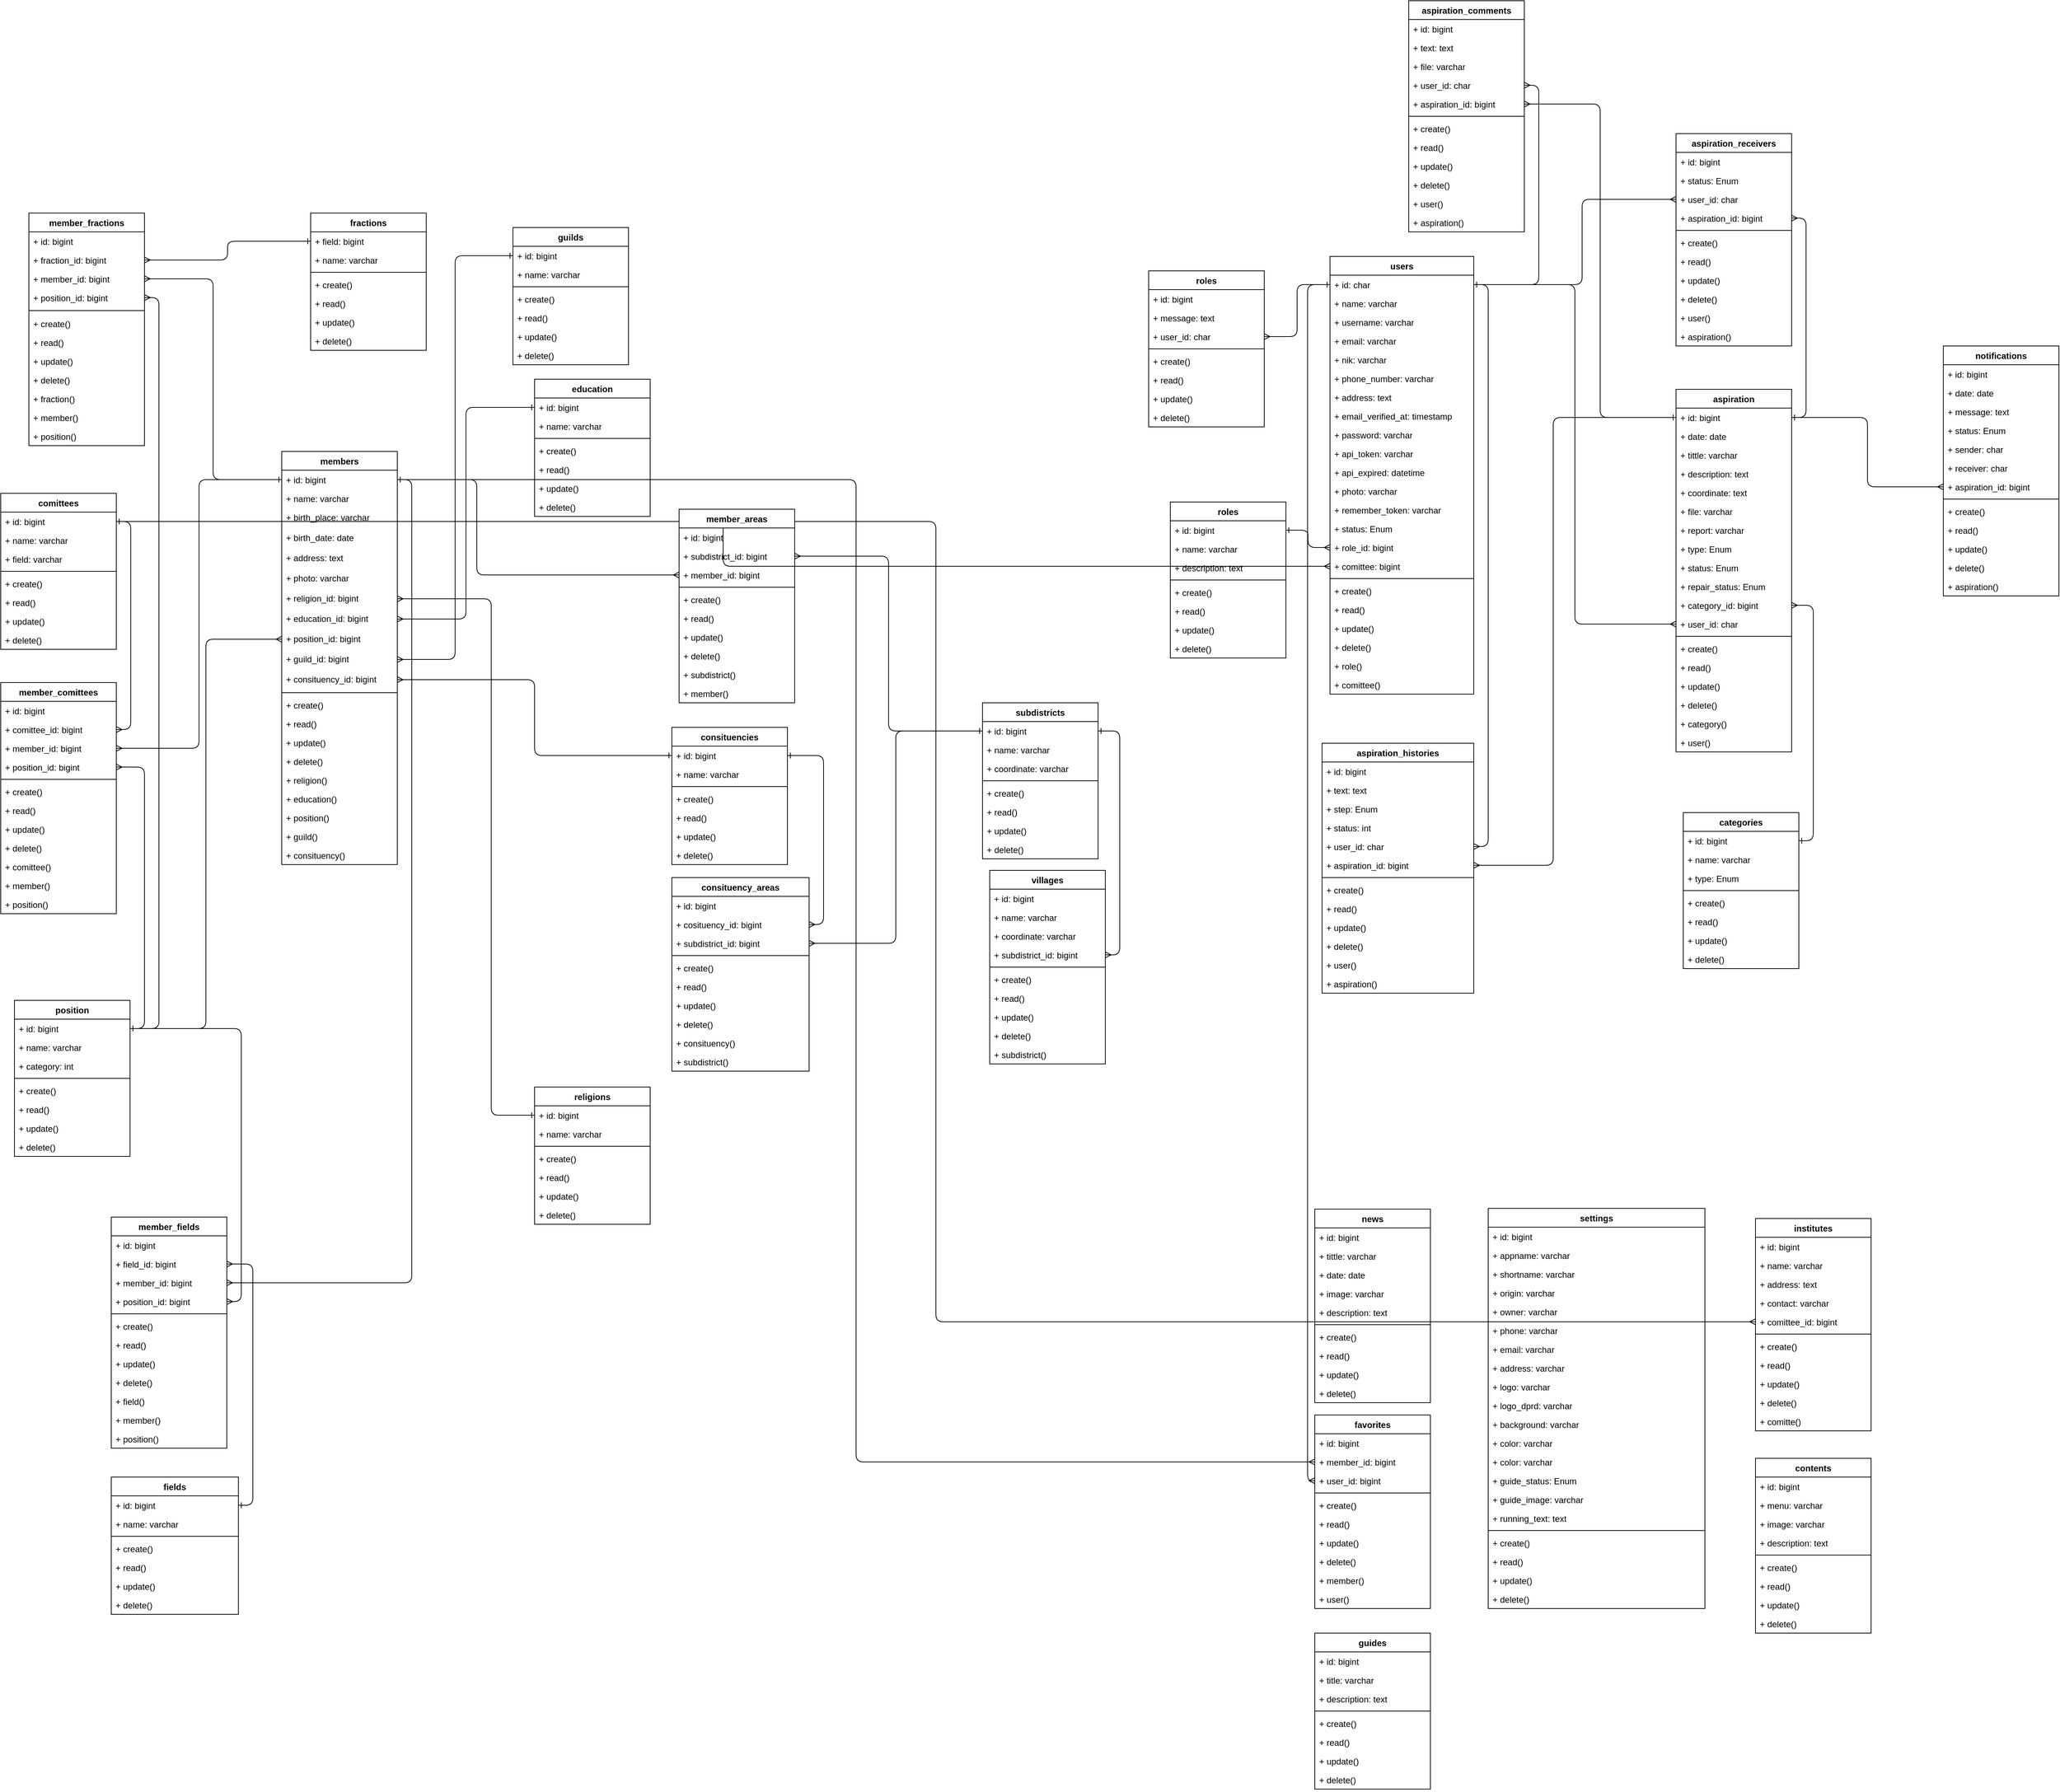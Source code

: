 <mxfile version="22.0.2" type="github">
  <diagram id="C5RBs43oDa-KdzZeNtuy" name="Page-1">
    <mxGraphModel dx="1260" dy="1819" grid="1" gridSize="10" guides="1" tooltips="1" connect="1" arrows="1" fold="1" page="1" pageScale="1" pageWidth="827" pageHeight="1169" math="0" shadow="0">
      <root>
        <mxCell id="WIyWlLk6GJQsqaUBKTNV-0" />
        <mxCell id="WIyWlLk6GJQsqaUBKTNV-1" parent="WIyWlLk6GJQsqaUBKTNV-0" />
        <mxCell id="qMu2eDhttfg8f-Z8i55Z-259" style="edgeStyle=orthogonalEdgeStyle;rounded=1;orthogonalLoop=1;jettySize=auto;html=1;exitX=0;exitY=0.5;exitDx=0;exitDy=0;entryX=1;entryY=0.5;entryDx=0;entryDy=0;endArrow=ERone;endFill=0;startArrow=ERmany;startFill=0;" parent="WIyWlLk6GJQsqaUBKTNV-1" source="qMu2eDhttfg8f-Z8i55Z-249" target="qMu2eDhttfg8f-Z8i55Z-48" edge="1">
          <mxGeometry relative="1" as="geometry" />
        </mxCell>
        <mxCell id="qMu2eDhttfg8f-Z8i55Z-466" style="edgeStyle=orthogonalEdgeStyle;rounded=1;orthogonalLoop=1;jettySize=auto;html=1;exitX=0;exitY=0.5;exitDx=0;exitDy=0;entryX=1;entryY=0.5;entryDx=0;entryDy=0;endArrow=ERone;endFill=0;startArrow=ERmany;startFill=0;" parent="WIyWlLk6GJQsqaUBKTNV-1" source="qMu2eDhttfg8f-Z8i55Z-462" target="qMu2eDhttfg8f-Z8i55Z-48" edge="1">
          <mxGeometry relative="1" as="geometry">
            <mxPoint x="239.231" y="453.217" as="targetPoint" />
          </mxGeometry>
        </mxCell>
        <mxCell id="qMu2eDhttfg8f-Z8i55Z-465" style="edgeStyle=orthogonalEdgeStyle;rounded=1;orthogonalLoop=1;jettySize=auto;html=1;exitX=0;exitY=0.5;exitDx=0;exitDy=0;entryX=1;entryY=0.5;entryDx=0;entryDy=0;endArrow=ERone;endFill=0;startArrow=ERmany;startFill=0;" parent="WIyWlLk6GJQsqaUBKTNV-1" source="qMu2eDhttfg8f-Z8i55Z-420" target="qMu2eDhttfg8f-Z8i55Z-25" edge="1">
          <mxGeometry relative="1" as="geometry">
            <mxPoint x="710" y="416.014" as="targetPoint" />
          </mxGeometry>
        </mxCell>
        <mxCell id="qMu2eDhttfg8f-Z8i55Z-464" style="edgeStyle=orthogonalEdgeStyle;rounded=1;orthogonalLoop=1;jettySize=auto;html=1;exitX=0;exitY=0.5;exitDx=0;exitDy=0;entryX=0;entryY=0.5;entryDx=0;entryDy=0;endArrow=ERone;endFill=0;startArrow=ERmany;startFill=0;" parent="WIyWlLk6GJQsqaUBKTNV-1" source="qMu2eDhttfg8f-Z8i55Z-421" target="qMu2eDhttfg8f-Z8i55Z-232" edge="1">
          <mxGeometry relative="1" as="geometry">
            <Array as="points">
              <mxPoint x="1910" y="1795" />
              <mxPoint x="1910" y="139" />
            </Array>
          </mxGeometry>
        </mxCell>
        <mxCell id="qMu2eDhttfg8f-Z8i55Z-0" value="member_fractions" style="swimlane;fontStyle=1;align=center;verticalAlign=top;childLayout=stackLayout;horizontal=1;startSize=26;horizontalStack=0;resizeParent=1;resizeParentMax=0;resizeLast=0;collapsible=1;marginBottom=0;whiteSpace=wrap;html=1;" parent="WIyWlLk6GJQsqaUBKTNV-1" vertex="1">
          <mxGeometry x="140" y="40" width="160" height="322" as="geometry" />
        </mxCell>
        <mxCell id="qMu2eDhttfg8f-Z8i55Z-1" value="+ id: bigint" style="text;strokeColor=none;fillColor=none;align=left;verticalAlign=top;spacingLeft=4;spacingRight=4;overflow=hidden;rotatable=0;points=[[0,0.5],[1,0.5]];portConstraint=eastwest;whiteSpace=wrap;html=1;" parent="qMu2eDhttfg8f-Z8i55Z-0" vertex="1">
          <mxGeometry y="26" width="160" height="26" as="geometry" />
        </mxCell>
        <mxCell id="qMu2eDhttfg8f-Z8i55Z-4" value="+ fraction_id: bigint" style="text;strokeColor=none;fillColor=none;align=left;verticalAlign=top;spacingLeft=4;spacingRight=4;overflow=hidden;rotatable=0;points=[[0,0.5],[1,0.5]];portConstraint=eastwest;whiteSpace=wrap;html=1;" parent="qMu2eDhttfg8f-Z8i55Z-0" vertex="1">
          <mxGeometry y="52" width="160" height="26" as="geometry" />
        </mxCell>
        <mxCell id="qMu2eDhttfg8f-Z8i55Z-5" value="+ member_id: bigint" style="text;strokeColor=none;fillColor=none;align=left;verticalAlign=top;spacingLeft=4;spacingRight=4;overflow=hidden;rotatable=0;points=[[0,0.5],[1,0.5]];portConstraint=eastwest;whiteSpace=wrap;html=1;" parent="qMu2eDhttfg8f-Z8i55Z-0" vertex="1">
          <mxGeometry y="78" width="160" height="26" as="geometry" />
        </mxCell>
        <mxCell id="qMu2eDhttfg8f-Z8i55Z-6" value="+ position_id: bigint" style="text;strokeColor=none;fillColor=none;align=left;verticalAlign=top;spacingLeft=4;spacingRight=4;overflow=hidden;rotatable=0;points=[[0,0.5],[1,0.5]];portConstraint=eastwest;whiteSpace=wrap;html=1;" parent="qMu2eDhttfg8f-Z8i55Z-0" vertex="1">
          <mxGeometry y="104" width="160" height="26" as="geometry" />
        </mxCell>
        <mxCell id="qMu2eDhttfg8f-Z8i55Z-2" value="" style="line;strokeWidth=1;fillColor=none;align=left;verticalAlign=middle;spacingTop=-1;spacingLeft=3;spacingRight=3;rotatable=0;labelPosition=right;points=[];portConstraint=eastwest;strokeColor=inherit;" parent="qMu2eDhttfg8f-Z8i55Z-0" vertex="1">
          <mxGeometry y="130" width="160" height="10" as="geometry" />
        </mxCell>
        <mxCell id="qMu2eDhttfg8f-Z8i55Z-3" value="+ create()" style="text;strokeColor=none;fillColor=none;align=left;verticalAlign=top;spacingLeft=4;spacingRight=4;overflow=hidden;rotatable=0;points=[[0,0.5],[1,0.5]];portConstraint=eastwest;whiteSpace=wrap;html=1;" parent="qMu2eDhttfg8f-Z8i55Z-0" vertex="1">
          <mxGeometry y="140" width="160" height="26" as="geometry" />
        </mxCell>
        <mxCell id="qMu2eDhttfg8f-Z8i55Z-8" value="+ read()" style="text;strokeColor=none;fillColor=none;align=left;verticalAlign=top;spacingLeft=4;spacingRight=4;overflow=hidden;rotatable=0;points=[[0,0.5],[1,0.5]];portConstraint=eastwest;whiteSpace=wrap;html=1;" parent="qMu2eDhttfg8f-Z8i55Z-0" vertex="1">
          <mxGeometry y="166" width="160" height="26" as="geometry" />
        </mxCell>
        <mxCell id="qMu2eDhttfg8f-Z8i55Z-9" value="+ update()" style="text;strokeColor=none;fillColor=none;align=left;verticalAlign=top;spacingLeft=4;spacingRight=4;overflow=hidden;rotatable=0;points=[[0,0.5],[1,0.5]];portConstraint=eastwest;whiteSpace=wrap;html=1;" parent="qMu2eDhttfg8f-Z8i55Z-0" vertex="1">
          <mxGeometry y="192" width="160" height="26" as="geometry" />
        </mxCell>
        <mxCell id="qMu2eDhttfg8f-Z8i55Z-10" value="+ delete()" style="text;strokeColor=none;fillColor=none;align=left;verticalAlign=top;spacingLeft=4;spacingRight=4;overflow=hidden;rotatable=0;points=[[0,0.5],[1,0.5]];portConstraint=eastwest;whiteSpace=wrap;html=1;" parent="qMu2eDhttfg8f-Z8i55Z-0" vertex="1">
          <mxGeometry y="218" width="160" height="26" as="geometry" />
        </mxCell>
        <mxCell id="qMu2eDhttfg8f-Z8i55Z-11" value="+ fraction()" style="text;strokeColor=none;fillColor=none;align=left;verticalAlign=top;spacingLeft=4;spacingRight=4;overflow=hidden;rotatable=0;points=[[0,0.5],[1,0.5]];portConstraint=eastwest;whiteSpace=wrap;html=1;" parent="qMu2eDhttfg8f-Z8i55Z-0" vertex="1">
          <mxGeometry y="244" width="160" height="26" as="geometry" />
        </mxCell>
        <mxCell id="qMu2eDhttfg8f-Z8i55Z-12" value="+ member()" style="text;strokeColor=none;fillColor=none;align=left;verticalAlign=top;spacingLeft=4;spacingRight=4;overflow=hidden;rotatable=0;points=[[0,0.5],[1,0.5]];portConstraint=eastwest;whiteSpace=wrap;html=1;" parent="qMu2eDhttfg8f-Z8i55Z-0" vertex="1">
          <mxGeometry y="270" width="160" height="26" as="geometry" />
        </mxCell>
        <mxCell id="qMu2eDhttfg8f-Z8i55Z-13" value="+ position()" style="text;strokeColor=none;fillColor=none;align=left;verticalAlign=top;spacingLeft=4;spacingRight=4;overflow=hidden;rotatable=0;points=[[0,0.5],[1,0.5]];portConstraint=eastwest;whiteSpace=wrap;html=1;" parent="qMu2eDhttfg8f-Z8i55Z-0" vertex="1">
          <mxGeometry y="296" width="160" height="26" as="geometry" />
        </mxCell>
        <mxCell id="qMu2eDhttfg8f-Z8i55Z-14" value="fractions" style="swimlane;fontStyle=1;align=center;verticalAlign=top;childLayout=stackLayout;horizontal=1;startSize=26;horizontalStack=0;resizeParent=1;resizeParentMax=0;resizeLast=0;collapsible=1;marginBottom=0;whiteSpace=wrap;html=1;" parent="WIyWlLk6GJQsqaUBKTNV-1" vertex="1">
          <mxGeometry x="530" y="40" width="160" height="190" as="geometry" />
        </mxCell>
        <mxCell id="qMu2eDhttfg8f-Z8i55Z-15" value="+ field: bigint" style="text;strokeColor=none;fillColor=none;align=left;verticalAlign=top;spacingLeft=4;spacingRight=4;overflow=hidden;rotatable=0;points=[[0,0.5],[1,0.5]];portConstraint=eastwest;whiteSpace=wrap;html=1;" parent="qMu2eDhttfg8f-Z8i55Z-14" vertex="1">
          <mxGeometry y="26" width="160" height="26" as="geometry" />
        </mxCell>
        <mxCell id="qMu2eDhttfg8f-Z8i55Z-18" value="+ name: varchar" style="text;strokeColor=none;fillColor=none;align=left;verticalAlign=top;spacingLeft=4;spacingRight=4;overflow=hidden;rotatable=0;points=[[0,0.5],[1,0.5]];portConstraint=eastwest;whiteSpace=wrap;html=1;" parent="qMu2eDhttfg8f-Z8i55Z-14" vertex="1">
          <mxGeometry y="52" width="160" height="26" as="geometry" />
        </mxCell>
        <mxCell id="qMu2eDhttfg8f-Z8i55Z-16" value="" style="line;strokeWidth=1;fillColor=none;align=left;verticalAlign=middle;spacingTop=-1;spacingLeft=3;spacingRight=3;rotatable=0;labelPosition=right;points=[];portConstraint=eastwest;strokeColor=inherit;" parent="qMu2eDhttfg8f-Z8i55Z-14" vertex="1">
          <mxGeometry y="78" width="160" height="8" as="geometry" />
        </mxCell>
        <mxCell id="qMu2eDhttfg8f-Z8i55Z-17" value="+ create()" style="text;strokeColor=none;fillColor=none;align=left;verticalAlign=top;spacingLeft=4;spacingRight=4;overflow=hidden;rotatable=0;points=[[0,0.5],[1,0.5]];portConstraint=eastwest;whiteSpace=wrap;html=1;" parent="qMu2eDhttfg8f-Z8i55Z-14" vertex="1">
          <mxGeometry y="86" width="160" height="26" as="geometry" />
        </mxCell>
        <mxCell id="qMu2eDhttfg8f-Z8i55Z-19" value="+ read()" style="text;strokeColor=none;fillColor=none;align=left;verticalAlign=top;spacingLeft=4;spacingRight=4;overflow=hidden;rotatable=0;points=[[0,0.5],[1,0.5]];portConstraint=eastwest;whiteSpace=wrap;html=1;" parent="qMu2eDhttfg8f-Z8i55Z-14" vertex="1">
          <mxGeometry y="112" width="160" height="26" as="geometry" />
        </mxCell>
        <mxCell id="qMu2eDhttfg8f-Z8i55Z-20" value="+ update()" style="text;strokeColor=none;fillColor=none;align=left;verticalAlign=top;spacingLeft=4;spacingRight=4;overflow=hidden;rotatable=0;points=[[0,0.5],[1,0.5]];portConstraint=eastwest;whiteSpace=wrap;html=1;" parent="qMu2eDhttfg8f-Z8i55Z-14" vertex="1">
          <mxGeometry y="138" width="160" height="26" as="geometry" />
        </mxCell>
        <mxCell id="qMu2eDhttfg8f-Z8i55Z-21" value="+ delete()" style="text;strokeColor=none;fillColor=none;align=left;verticalAlign=top;spacingLeft=4;spacingRight=4;overflow=hidden;rotatable=0;points=[[0,0.5],[1,0.5]];portConstraint=eastwest;whiteSpace=wrap;html=1;" parent="qMu2eDhttfg8f-Z8i55Z-14" vertex="1">
          <mxGeometry y="164" width="160" height="26" as="geometry" />
        </mxCell>
        <mxCell id="qMu2eDhttfg8f-Z8i55Z-23" style="edgeStyle=orthogonalEdgeStyle;rounded=1;orthogonalLoop=1;jettySize=auto;html=1;exitX=1;exitY=0.5;exitDx=0;exitDy=0;entryX=0;entryY=0.5;entryDx=0;entryDy=0;endArrow=ERone;endFill=0;startArrow=ERmany;startFill=0;" parent="WIyWlLk6GJQsqaUBKTNV-1" source="qMu2eDhttfg8f-Z8i55Z-4" target="qMu2eDhttfg8f-Z8i55Z-15" edge="1">
          <mxGeometry relative="1" as="geometry" />
        </mxCell>
        <mxCell id="qMu2eDhttfg8f-Z8i55Z-24" value="members" style="swimlane;fontStyle=1;align=center;verticalAlign=top;childLayout=stackLayout;horizontal=1;startSize=26;horizontalStack=0;resizeParent=1;resizeParentMax=0;resizeLast=0;collapsible=1;marginBottom=0;whiteSpace=wrap;html=1;" parent="WIyWlLk6GJQsqaUBKTNV-1" vertex="1">
          <mxGeometry x="490" y="370" width="160" height="572" as="geometry" />
        </mxCell>
        <mxCell id="qMu2eDhttfg8f-Z8i55Z-25" value="+ id: bigint" style="text;strokeColor=none;fillColor=none;align=left;verticalAlign=top;spacingLeft=4;spacingRight=4;overflow=hidden;rotatable=0;points=[[0,0.5],[1,0.5]];portConstraint=eastwest;whiteSpace=wrap;html=1;" parent="qMu2eDhttfg8f-Z8i55Z-24" vertex="1">
          <mxGeometry y="26" width="160" height="26" as="geometry" />
        </mxCell>
        <mxCell id="qMu2eDhttfg8f-Z8i55Z-29" value="+ name: varchar" style="text;strokeColor=none;fillColor=none;align=left;verticalAlign=top;spacingLeft=4;spacingRight=4;overflow=hidden;rotatable=0;points=[[0,0.5],[1,0.5]];portConstraint=eastwest;whiteSpace=wrap;html=1;" parent="qMu2eDhttfg8f-Z8i55Z-24" vertex="1">
          <mxGeometry y="52" width="160" height="26" as="geometry" />
        </mxCell>
        <mxCell id="qMu2eDhttfg8f-Z8i55Z-28" value="+ birth_place: varchar" style="text;strokeColor=none;fillColor=none;align=left;verticalAlign=top;spacingLeft=4;spacingRight=4;overflow=hidden;rotatable=0;points=[[0,0.5],[1,0.5]];portConstraint=eastwest;whiteSpace=wrap;html=1;" parent="qMu2eDhttfg8f-Z8i55Z-24" vertex="1">
          <mxGeometry y="78" width="160" height="28" as="geometry" />
        </mxCell>
        <mxCell id="qMu2eDhttfg8f-Z8i55Z-30" value="+ birth_date: date" style="text;strokeColor=none;fillColor=none;align=left;verticalAlign=top;spacingLeft=4;spacingRight=4;overflow=hidden;rotatable=0;points=[[0,0.5],[1,0.5]];portConstraint=eastwest;whiteSpace=wrap;html=1;" parent="qMu2eDhttfg8f-Z8i55Z-24" vertex="1">
          <mxGeometry y="106" width="160" height="28" as="geometry" />
        </mxCell>
        <mxCell id="qMu2eDhttfg8f-Z8i55Z-31" value="+ address: text" style="text;strokeColor=none;fillColor=none;align=left;verticalAlign=top;spacingLeft=4;spacingRight=4;overflow=hidden;rotatable=0;points=[[0,0.5],[1,0.5]];portConstraint=eastwest;whiteSpace=wrap;html=1;" parent="qMu2eDhttfg8f-Z8i55Z-24" vertex="1">
          <mxGeometry y="134" width="160" height="28" as="geometry" />
        </mxCell>
        <mxCell id="qMu2eDhttfg8f-Z8i55Z-32" value="+ photo: varchar" style="text;strokeColor=none;fillColor=none;align=left;verticalAlign=top;spacingLeft=4;spacingRight=4;overflow=hidden;rotatable=0;points=[[0,0.5],[1,0.5]];portConstraint=eastwest;whiteSpace=wrap;html=1;" parent="qMu2eDhttfg8f-Z8i55Z-24" vertex="1">
          <mxGeometry y="162" width="160" height="28" as="geometry" />
        </mxCell>
        <mxCell id="qMu2eDhttfg8f-Z8i55Z-33" value="+ religion_id: bigint" style="text;strokeColor=none;fillColor=none;align=left;verticalAlign=top;spacingLeft=4;spacingRight=4;overflow=hidden;rotatable=0;points=[[0,0.5],[1,0.5]];portConstraint=eastwest;whiteSpace=wrap;html=1;" parent="qMu2eDhttfg8f-Z8i55Z-24" vertex="1">
          <mxGeometry y="190" width="160" height="28" as="geometry" />
        </mxCell>
        <mxCell id="qMu2eDhttfg8f-Z8i55Z-34" value="+ education_id: bigint" style="text;strokeColor=none;fillColor=none;align=left;verticalAlign=top;spacingLeft=4;spacingRight=4;overflow=hidden;rotatable=0;points=[[0,0.5],[1,0.5]];portConstraint=eastwest;whiteSpace=wrap;html=1;" parent="qMu2eDhttfg8f-Z8i55Z-24" vertex="1">
          <mxGeometry y="218" width="160" height="28" as="geometry" />
        </mxCell>
        <mxCell id="qMu2eDhttfg8f-Z8i55Z-35" value="+ position_id: bigint" style="text;strokeColor=none;fillColor=none;align=left;verticalAlign=top;spacingLeft=4;spacingRight=4;overflow=hidden;rotatable=0;points=[[0,0.5],[1,0.5]];portConstraint=eastwest;whiteSpace=wrap;html=1;" parent="qMu2eDhttfg8f-Z8i55Z-24" vertex="1">
          <mxGeometry y="246" width="160" height="28" as="geometry" />
        </mxCell>
        <mxCell id="qMu2eDhttfg8f-Z8i55Z-36" value="+ guild_id: bigint" style="text;strokeColor=none;fillColor=none;align=left;verticalAlign=top;spacingLeft=4;spacingRight=4;overflow=hidden;rotatable=0;points=[[0,0.5],[1,0.5]];portConstraint=eastwest;whiteSpace=wrap;html=1;" parent="qMu2eDhttfg8f-Z8i55Z-24" vertex="1">
          <mxGeometry y="274" width="160" height="28" as="geometry" />
        </mxCell>
        <mxCell id="qMu2eDhttfg8f-Z8i55Z-37" value="+ consituency_id: bigint" style="text;strokeColor=none;fillColor=none;align=left;verticalAlign=top;spacingLeft=4;spacingRight=4;overflow=hidden;rotatable=0;points=[[0,0.5],[1,0.5]];portConstraint=eastwest;whiteSpace=wrap;html=1;" parent="qMu2eDhttfg8f-Z8i55Z-24" vertex="1">
          <mxGeometry y="302" width="160" height="28" as="geometry" />
        </mxCell>
        <mxCell id="qMu2eDhttfg8f-Z8i55Z-26" value="" style="line;strokeWidth=1;fillColor=none;align=left;verticalAlign=middle;spacingTop=-1;spacingLeft=3;spacingRight=3;rotatable=0;labelPosition=right;points=[];portConstraint=eastwest;strokeColor=inherit;" parent="qMu2eDhttfg8f-Z8i55Z-24" vertex="1">
          <mxGeometry y="330" width="160" height="8" as="geometry" />
        </mxCell>
        <mxCell id="qMu2eDhttfg8f-Z8i55Z-42" value="+ create()" style="text;strokeColor=none;fillColor=none;align=left;verticalAlign=top;spacingLeft=4;spacingRight=4;overflow=hidden;rotatable=0;points=[[0,0.5],[1,0.5]];portConstraint=eastwest;whiteSpace=wrap;html=1;" parent="qMu2eDhttfg8f-Z8i55Z-24" vertex="1">
          <mxGeometry y="338" width="160" height="26" as="geometry" />
        </mxCell>
        <mxCell id="qMu2eDhttfg8f-Z8i55Z-43" value="+ read()" style="text;strokeColor=none;fillColor=none;align=left;verticalAlign=top;spacingLeft=4;spacingRight=4;overflow=hidden;rotatable=0;points=[[0,0.5],[1,0.5]];portConstraint=eastwest;whiteSpace=wrap;html=1;" parent="qMu2eDhttfg8f-Z8i55Z-24" vertex="1">
          <mxGeometry y="364" width="160" height="26" as="geometry" />
        </mxCell>
        <mxCell id="qMu2eDhttfg8f-Z8i55Z-44" value="+ update()" style="text;strokeColor=none;fillColor=none;align=left;verticalAlign=top;spacingLeft=4;spacingRight=4;overflow=hidden;rotatable=0;points=[[0,0.5],[1,0.5]];portConstraint=eastwest;whiteSpace=wrap;html=1;" parent="qMu2eDhttfg8f-Z8i55Z-24" vertex="1">
          <mxGeometry y="390" width="160" height="26" as="geometry" />
        </mxCell>
        <mxCell id="qMu2eDhttfg8f-Z8i55Z-45" value="+ delete()" style="text;strokeColor=none;fillColor=none;align=left;verticalAlign=top;spacingLeft=4;spacingRight=4;overflow=hidden;rotatable=0;points=[[0,0.5],[1,0.5]];portConstraint=eastwest;whiteSpace=wrap;html=1;" parent="qMu2eDhttfg8f-Z8i55Z-24" vertex="1">
          <mxGeometry y="416" width="160" height="26" as="geometry" />
        </mxCell>
        <mxCell id="qMu2eDhttfg8f-Z8i55Z-27" value="+ religion()" style="text;strokeColor=none;fillColor=none;align=left;verticalAlign=top;spacingLeft=4;spacingRight=4;overflow=hidden;rotatable=0;points=[[0,0.5],[1,0.5]];portConstraint=eastwest;whiteSpace=wrap;html=1;" parent="qMu2eDhttfg8f-Z8i55Z-24" vertex="1">
          <mxGeometry y="442" width="160" height="26" as="geometry" />
        </mxCell>
        <mxCell id="qMu2eDhttfg8f-Z8i55Z-38" value="+ education()" style="text;strokeColor=none;fillColor=none;align=left;verticalAlign=top;spacingLeft=4;spacingRight=4;overflow=hidden;rotatable=0;points=[[0,0.5],[1,0.5]];portConstraint=eastwest;whiteSpace=wrap;html=1;" parent="qMu2eDhttfg8f-Z8i55Z-24" vertex="1">
          <mxGeometry y="468" width="160" height="26" as="geometry" />
        </mxCell>
        <mxCell id="qMu2eDhttfg8f-Z8i55Z-39" value="+ position()" style="text;strokeColor=none;fillColor=none;align=left;verticalAlign=top;spacingLeft=4;spacingRight=4;overflow=hidden;rotatable=0;points=[[0,0.5],[1,0.5]];portConstraint=eastwest;whiteSpace=wrap;html=1;" parent="qMu2eDhttfg8f-Z8i55Z-24" vertex="1">
          <mxGeometry y="494" width="160" height="26" as="geometry" />
        </mxCell>
        <mxCell id="qMu2eDhttfg8f-Z8i55Z-40" value="+ guild()" style="text;strokeColor=none;fillColor=none;align=left;verticalAlign=top;spacingLeft=4;spacingRight=4;overflow=hidden;rotatable=0;points=[[0,0.5],[1,0.5]];portConstraint=eastwest;whiteSpace=wrap;html=1;" parent="qMu2eDhttfg8f-Z8i55Z-24" vertex="1">
          <mxGeometry y="520" width="160" height="26" as="geometry" />
        </mxCell>
        <mxCell id="qMu2eDhttfg8f-Z8i55Z-41" value="+ consituency()" style="text;strokeColor=none;fillColor=none;align=left;verticalAlign=top;spacingLeft=4;spacingRight=4;overflow=hidden;rotatable=0;points=[[0,0.5],[1,0.5]];portConstraint=eastwest;whiteSpace=wrap;html=1;" parent="qMu2eDhttfg8f-Z8i55Z-24" vertex="1">
          <mxGeometry y="546" width="160" height="26" as="geometry" />
        </mxCell>
        <mxCell id="qMu2eDhttfg8f-Z8i55Z-46" style="edgeStyle=orthogonalEdgeStyle;rounded=1;orthogonalLoop=1;jettySize=auto;html=1;exitX=1;exitY=0.5;exitDx=0;exitDy=0;entryX=0;entryY=0.5;entryDx=0;entryDy=0;startArrow=ERmany;startFill=0;endArrow=ERone;endFill=0;" parent="WIyWlLk6GJQsqaUBKTNV-1" source="qMu2eDhttfg8f-Z8i55Z-5" target="qMu2eDhttfg8f-Z8i55Z-25" edge="1">
          <mxGeometry relative="1" as="geometry" />
        </mxCell>
        <mxCell id="qMu2eDhttfg8f-Z8i55Z-47" value="comittees" style="swimlane;fontStyle=1;align=center;verticalAlign=top;childLayout=stackLayout;horizontal=1;startSize=26;horizontalStack=0;resizeParent=1;resizeParentMax=0;resizeLast=0;collapsible=1;marginBottom=0;whiteSpace=wrap;html=1;" parent="WIyWlLk6GJQsqaUBKTNV-1" vertex="1">
          <mxGeometry x="101" y="428" width="160" height="216" as="geometry" />
        </mxCell>
        <mxCell id="qMu2eDhttfg8f-Z8i55Z-48" value="+ id: bigint" style="text;strokeColor=none;fillColor=none;align=left;verticalAlign=top;spacingLeft=4;spacingRight=4;overflow=hidden;rotatable=0;points=[[0,0.5],[1,0.5]];portConstraint=eastwest;whiteSpace=wrap;html=1;" parent="qMu2eDhttfg8f-Z8i55Z-47" vertex="1">
          <mxGeometry y="26" width="160" height="26" as="geometry" />
        </mxCell>
        <mxCell id="qMu2eDhttfg8f-Z8i55Z-51" value="+ name: varchar" style="text;strokeColor=none;fillColor=none;align=left;verticalAlign=top;spacingLeft=4;spacingRight=4;overflow=hidden;rotatable=0;points=[[0,0.5],[1,0.5]];portConstraint=eastwest;whiteSpace=wrap;html=1;" parent="qMu2eDhttfg8f-Z8i55Z-47" vertex="1">
          <mxGeometry y="52" width="160" height="26" as="geometry" />
        </mxCell>
        <mxCell id="qMu2eDhttfg8f-Z8i55Z-52" value="+ field: varchar" style="text;strokeColor=none;fillColor=none;align=left;verticalAlign=top;spacingLeft=4;spacingRight=4;overflow=hidden;rotatable=0;points=[[0,0.5],[1,0.5]];portConstraint=eastwest;whiteSpace=wrap;html=1;" parent="qMu2eDhttfg8f-Z8i55Z-47" vertex="1">
          <mxGeometry y="78" width="160" height="26" as="geometry" />
        </mxCell>
        <mxCell id="qMu2eDhttfg8f-Z8i55Z-49" value="" style="line;strokeWidth=1;fillColor=none;align=left;verticalAlign=middle;spacingTop=-1;spacingLeft=3;spacingRight=3;rotatable=0;labelPosition=right;points=[];portConstraint=eastwest;strokeColor=inherit;" parent="qMu2eDhttfg8f-Z8i55Z-47" vertex="1">
          <mxGeometry y="104" width="160" height="8" as="geometry" />
        </mxCell>
        <mxCell id="qMu2eDhttfg8f-Z8i55Z-53" value="+ create()" style="text;strokeColor=none;fillColor=none;align=left;verticalAlign=top;spacingLeft=4;spacingRight=4;overflow=hidden;rotatable=0;points=[[0,0.5],[1,0.5]];portConstraint=eastwest;whiteSpace=wrap;html=1;" parent="qMu2eDhttfg8f-Z8i55Z-47" vertex="1">
          <mxGeometry y="112" width="160" height="26" as="geometry" />
        </mxCell>
        <mxCell id="qMu2eDhttfg8f-Z8i55Z-54" value="+ read()" style="text;strokeColor=none;fillColor=none;align=left;verticalAlign=top;spacingLeft=4;spacingRight=4;overflow=hidden;rotatable=0;points=[[0,0.5],[1,0.5]];portConstraint=eastwest;whiteSpace=wrap;html=1;" parent="qMu2eDhttfg8f-Z8i55Z-47" vertex="1">
          <mxGeometry y="138" width="160" height="26" as="geometry" />
        </mxCell>
        <mxCell id="qMu2eDhttfg8f-Z8i55Z-55" value="+ update()" style="text;strokeColor=none;fillColor=none;align=left;verticalAlign=top;spacingLeft=4;spacingRight=4;overflow=hidden;rotatable=0;points=[[0,0.5],[1,0.5]];portConstraint=eastwest;whiteSpace=wrap;html=1;" parent="qMu2eDhttfg8f-Z8i55Z-47" vertex="1">
          <mxGeometry y="164" width="160" height="26" as="geometry" />
        </mxCell>
        <mxCell id="qMu2eDhttfg8f-Z8i55Z-56" value="+ delete()" style="text;strokeColor=none;fillColor=none;align=left;verticalAlign=top;spacingLeft=4;spacingRight=4;overflow=hidden;rotatable=0;points=[[0,0.5],[1,0.5]];portConstraint=eastwest;whiteSpace=wrap;html=1;" parent="qMu2eDhttfg8f-Z8i55Z-47" vertex="1">
          <mxGeometry y="190" width="160" height="26" as="geometry" />
        </mxCell>
        <mxCell id="qMu2eDhttfg8f-Z8i55Z-57" value="member_comittees" style="swimlane;fontStyle=1;align=center;verticalAlign=top;childLayout=stackLayout;horizontal=1;startSize=26;horizontalStack=0;resizeParent=1;resizeParentMax=0;resizeLast=0;collapsible=1;marginBottom=0;whiteSpace=wrap;html=1;" parent="WIyWlLk6GJQsqaUBKTNV-1" vertex="1">
          <mxGeometry x="101" y="690" width="160" height="320" as="geometry" />
        </mxCell>
        <mxCell id="qMu2eDhttfg8f-Z8i55Z-58" value="+ id: bigint" style="text;strokeColor=none;fillColor=none;align=left;verticalAlign=top;spacingLeft=4;spacingRight=4;overflow=hidden;rotatable=0;points=[[0,0.5],[1,0.5]];portConstraint=eastwest;whiteSpace=wrap;html=1;" parent="qMu2eDhttfg8f-Z8i55Z-57" vertex="1">
          <mxGeometry y="26" width="160" height="26" as="geometry" />
        </mxCell>
        <mxCell id="qMu2eDhttfg8f-Z8i55Z-61" value="+ comittee_id: bigint" style="text;strokeColor=none;fillColor=none;align=left;verticalAlign=top;spacingLeft=4;spacingRight=4;overflow=hidden;rotatable=0;points=[[0,0.5],[1,0.5]];portConstraint=eastwest;whiteSpace=wrap;html=1;" parent="qMu2eDhttfg8f-Z8i55Z-57" vertex="1">
          <mxGeometry y="52" width="160" height="26" as="geometry" />
        </mxCell>
        <mxCell id="qMu2eDhttfg8f-Z8i55Z-62" value="+ member_id: bigint" style="text;strokeColor=none;fillColor=none;align=left;verticalAlign=top;spacingLeft=4;spacingRight=4;overflow=hidden;rotatable=0;points=[[0,0.5],[1,0.5]];portConstraint=eastwest;whiteSpace=wrap;html=1;" parent="qMu2eDhttfg8f-Z8i55Z-57" vertex="1">
          <mxGeometry y="78" width="160" height="26" as="geometry" />
        </mxCell>
        <mxCell id="qMu2eDhttfg8f-Z8i55Z-63" value="+ position_id: bigint" style="text;strokeColor=none;fillColor=none;align=left;verticalAlign=top;spacingLeft=4;spacingRight=4;overflow=hidden;rotatable=0;points=[[0,0.5],[1,0.5]];portConstraint=eastwest;whiteSpace=wrap;html=1;" parent="qMu2eDhttfg8f-Z8i55Z-57" vertex="1">
          <mxGeometry y="104" width="160" height="26" as="geometry" />
        </mxCell>
        <mxCell id="qMu2eDhttfg8f-Z8i55Z-59" value="" style="line;strokeWidth=1;fillColor=none;align=left;verticalAlign=middle;spacingTop=-1;spacingLeft=3;spacingRight=3;rotatable=0;labelPosition=right;points=[];portConstraint=eastwest;strokeColor=inherit;" parent="qMu2eDhttfg8f-Z8i55Z-57" vertex="1">
          <mxGeometry y="130" width="160" height="8" as="geometry" />
        </mxCell>
        <mxCell id="qMu2eDhttfg8f-Z8i55Z-72" value="+ create()" style="text;strokeColor=none;fillColor=none;align=left;verticalAlign=top;spacingLeft=4;spacingRight=4;overflow=hidden;rotatable=0;points=[[0,0.5],[1,0.5]];portConstraint=eastwest;whiteSpace=wrap;html=1;" parent="qMu2eDhttfg8f-Z8i55Z-57" vertex="1">
          <mxGeometry y="138" width="160" height="26" as="geometry" />
        </mxCell>
        <mxCell id="qMu2eDhttfg8f-Z8i55Z-73" value="+ read()" style="text;strokeColor=none;fillColor=none;align=left;verticalAlign=top;spacingLeft=4;spacingRight=4;overflow=hidden;rotatable=0;points=[[0,0.5],[1,0.5]];portConstraint=eastwest;whiteSpace=wrap;html=1;" parent="qMu2eDhttfg8f-Z8i55Z-57" vertex="1">
          <mxGeometry y="164" width="160" height="26" as="geometry" />
        </mxCell>
        <mxCell id="qMu2eDhttfg8f-Z8i55Z-74" value="+ update()" style="text;strokeColor=none;fillColor=none;align=left;verticalAlign=top;spacingLeft=4;spacingRight=4;overflow=hidden;rotatable=0;points=[[0,0.5],[1,0.5]];portConstraint=eastwest;whiteSpace=wrap;html=1;" parent="qMu2eDhttfg8f-Z8i55Z-57" vertex="1">
          <mxGeometry y="190" width="160" height="26" as="geometry" />
        </mxCell>
        <mxCell id="qMu2eDhttfg8f-Z8i55Z-75" value="+ delete()" style="text;strokeColor=none;fillColor=none;align=left;verticalAlign=top;spacingLeft=4;spacingRight=4;overflow=hidden;rotatable=0;points=[[0,0.5],[1,0.5]];portConstraint=eastwest;whiteSpace=wrap;html=1;" parent="qMu2eDhttfg8f-Z8i55Z-57" vertex="1">
          <mxGeometry y="216" width="160" height="26" as="geometry" />
        </mxCell>
        <mxCell id="qMu2eDhttfg8f-Z8i55Z-60" value="+ comittee()" style="text;strokeColor=none;fillColor=none;align=left;verticalAlign=top;spacingLeft=4;spacingRight=4;overflow=hidden;rotatable=0;points=[[0,0.5],[1,0.5]];portConstraint=eastwest;whiteSpace=wrap;html=1;" parent="qMu2eDhttfg8f-Z8i55Z-57" vertex="1">
          <mxGeometry y="242" width="160" height="26" as="geometry" />
        </mxCell>
        <mxCell id="qMu2eDhttfg8f-Z8i55Z-76" value="+ member()" style="text;strokeColor=none;fillColor=none;align=left;verticalAlign=top;spacingLeft=4;spacingRight=4;overflow=hidden;rotatable=0;points=[[0,0.5],[1,0.5]];portConstraint=eastwest;whiteSpace=wrap;html=1;" parent="qMu2eDhttfg8f-Z8i55Z-57" vertex="1">
          <mxGeometry y="268" width="160" height="26" as="geometry" />
        </mxCell>
        <mxCell id="qMu2eDhttfg8f-Z8i55Z-77" value="+ position()" style="text;strokeColor=none;fillColor=none;align=left;verticalAlign=top;spacingLeft=4;spacingRight=4;overflow=hidden;rotatable=0;points=[[0,0.5],[1,0.5]];portConstraint=eastwest;whiteSpace=wrap;html=1;" parent="qMu2eDhttfg8f-Z8i55Z-57" vertex="1">
          <mxGeometry y="294" width="160" height="26" as="geometry" />
        </mxCell>
        <mxCell id="qMu2eDhttfg8f-Z8i55Z-64" style="edgeStyle=orthogonalEdgeStyle;rounded=1;orthogonalLoop=1;jettySize=auto;html=1;exitX=1;exitY=0.5;exitDx=0;exitDy=0;entryX=1;entryY=0.5;entryDx=0;entryDy=0;endArrow=ERone;endFill=0;startArrow=ERmany;startFill=0;" parent="WIyWlLk6GJQsqaUBKTNV-1" source="qMu2eDhttfg8f-Z8i55Z-61" target="qMu2eDhttfg8f-Z8i55Z-48" edge="1">
          <mxGeometry relative="1" as="geometry" />
        </mxCell>
        <mxCell id="qMu2eDhttfg8f-Z8i55Z-65" style="edgeStyle=orthogonalEdgeStyle;rounded=1;orthogonalLoop=1;jettySize=auto;html=1;exitX=1;exitY=0.5;exitDx=0;exitDy=0;entryX=0;entryY=0.5;entryDx=0;entryDy=0;endArrow=ERone;endFill=0;startArrow=ERmany;startFill=0;" parent="WIyWlLk6GJQsqaUBKTNV-1" source="qMu2eDhttfg8f-Z8i55Z-62" target="qMu2eDhttfg8f-Z8i55Z-25" edge="1">
          <mxGeometry relative="1" as="geometry" />
        </mxCell>
        <mxCell id="qMu2eDhttfg8f-Z8i55Z-66" value="position" style="swimlane;fontStyle=1;align=center;verticalAlign=top;childLayout=stackLayout;horizontal=1;startSize=26;horizontalStack=0;resizeParent=1;resizeParentMax=0;resizeLast=0;collapsible=1;marginBottom=0;whiteSpace=wrap;html=1;" parent="WIyWlLk6GJQsqaUBKTNV-1" vertex="1">
          <mxGeometry x="120" y="1130" width="160" height="216" as="geometry" />
        </mxCell>
        <mxCell id="qMu2eDhttfg8f-Z8i55Z-67" value="+ id: bigint" style="text;strokeColor=none;fillColor=none;align=left;verticalAlign=top;spacingLeft=4;spacingRight=4;overflow=hidden;rotatable=0;points=[[0,0.5],[1,0.5]];portConstraint=eastwest;whiteSpace=wrap;html=1;" parent="qMu2eDhttfg8f-Z8i55Z-66" vertex="1">
          <mxGeometry y="26" width="160" height="26" as="geometry" />
        </mxCell>
        <mxCell id="qMu2eDhttfg8f-Z8i55Z-70" value="+ name: varchar" style="text;strokeColor=none;fillColor=none;align=left;verticalAlign=top;spacingLeft=4;spacingRight=4;overflow=hidden;rotatable=0;points=[[0,0.5],[1,0.5]];portConstraint=eastwest;whiteSpace=wrap;html=1;" parent="qMu2eDhttfg8f-Z8i55Z-66" vertex="1">
          <mxGeometry y="52" width="160" height="26" as="geometry" />
        </mxCell>
        <mxCell id="qMu2eDhttfg8f-Z8i55Z-71" value="+ category: int" style="text;strokeColor=none;fillColor=none;align=left;verticalAlign=top;spacingLeft=4;spacingRight=4;overflow=hidden;rotatable=0;points=[[0,0.5],[1,0.5]];portConstraint=eastwest;whiteSpace=wrap;html=1;" parent="qMu2eDhttfg8f-Z8i55Z-66" vertex="1">
          <mxGeometry y="78" width="160" height="26" as="geometry" />
        </mxCell>
        <mxCell id="qMu2eDhttfg8f-Z8i55Z-68" value="" style="line;strokeWidth=1;fillColor=none;align=left;verticalAlign=middle;spacingTop=-1;spacingLeft=3;spacingRight=3;rotatable=0;labelPosition=right;points=[];portConstraint=eastwest;strokeColor=inherit;" parent="qMu2eDhttfg8f-Z8i55Z-66" vertex="1">
          <mxGeometry y="104" width="160" height="8" as="geometry" />
        </mxCell>
        <mxCell id="qMu2eDhttfg8f-Z8i55Z-78" value="+ create()" style="text;strokeColor=none;fillColor=none;align=left;verticalAlign=top;spacingLeft=4;spacingRight=4;overflow=hidden;rotatable=0;points=[[0,0.5],[1,0.5]];portConstraint=eastwest;whiteSpace=wrap;html=1;" parent="qMu2eDhttfg8f-Z8i55Z-66" vertex="1">
          <mxGeometry y="112" width="160" height="26" as="geometry" />
        </mxCell>
        <mxCell id="qMu2eDhttfg8f-Z8i55Z-79" value="+ read()" style="text;strokeColor=none;fillColor=none;align=left;verticalAlign=top;spacingLeft=4;spacingRight=4;overflow=hidden;rotatable=0;points=[[0,0.5],[1,0.5]];portConstraint=eastwest;whiteSpace=wrap;html=1;" parent="qMu2eDhttfg8f-Z8i55Z-66" vertex="1">
          <mxGeometry y="138" width="160" height="26" as="geometry" />
        </mxCell>
        <mxCell id="qMu2eDhttfg8f-Z8i55Z-80" value="+ update()" style="text;strokeColor=none;fillColor=none;align=left;verticalAlign=top;spacingLeft=4;spacingRight=4;overflow=hidden;rotatable=0;points=[[0,0.5],[1,0.5]];portConstraint=eastwest;whiteSpace=wrap;html=1;" parent="qMu2eDhttfg8f-Z8i55Z-66" vertex="1">
          <mxGeometry y="164" width="160" height="26" as="geometry" />
        </mxCell>
        <mxCell id="qMu2eDhttfg8f-Z8i55Z-81" value="+ delete()" style="text;strokeColor=none;fillColor=none;align=left;verticalAlign=top;spacingLeft=4;spacingRight=4;overflow=hidden;rotatable=0;points=[[0,0.5],[1,0.5]];portConstraint=eastwest;whiteSpace=wrap;html=1;" parent="qMu2eDhttfg8f-Z8i55Z-66" vertex="1">
          <mxGeometry y="190" width="160" height="26" as="geometry" />
        </mxCell>
        <mxCell id="qMu2eDhttfg8f-Z8i55Z-82" style="edgeStyle=orthogonalEdgeStyle;rounded=1;orthogonalLoop=1;jettySize=auto;html=1;exitX=1;exitY=0.5;exitDx=0;exitDy=0;entryX=1;entryY=0.5;entryDx=0;entryDy=0;endArrow=ERone;endFill=0;startArrow=ERmany;startFill=0;" parent="WIyWlLk6GJQsqaUBKTNV-1" source="qMu2eDhttfg8f-Z8i55Z-63" target="qMu2eDhttfg8f-Z8i55Z-67" edge="1">
          <mxGeometry relative="1" as="geometry" />
        </mxCell>
        <mxCell id="qMu2eDhttfg8f-Z8i55Z-83" style="edgeStyle=orthogonalEdgeStyle;rounded=1;orthogonalLoop=1;jettySize=auto;html=1;exitX=1;exitY=0.5;exitDx=0;exitDy=0;entryX=1;entryY=0.5;entryDx=0;entryDy=0;endArrow=ERone;endFill=0;startArrow=ERmany;startFill=0;" parent="WIyWlLk6GJQsqaUBKTNV-1" source="qMu2eDhttfg8f-Z8i55Z-6" target="qMu2eDhttfg8f-Z8i55Z-67" edge="1">
          <mxGeometry relative="1" as="geometry" />
        </mxCell>
        <mxCell id="qMu2eDhttfg8f-Z8i55Z-84" style="edgeStyle=orthogonalEdgeStyle;rounded=1;orthogonalLoop=1;jettySize=auto;html=1;exitX=0;exitY=0.5;exitDx=0;exitDy=0;entryX=1;entryY=0.5;entryDx=0;entryDy=0;endArrow=ERone;endFill=0;startArrow=ERmany;startFill=0;" parent="WIyWlLk6GJQsqaUBKTNV-1" source="qMu2eDhttfg8f-Z8i55Z-35" target="qMu2eDhttfg8f-Z8i55Z-67" edge="1">
          <mxGeometry relative="1" as="geometry" />
        </mxCell>
        <mxCell id="qMu2eDhttfg8f-Z8i55Z-85" value="member_fields" style="swimlane;fontStyle=1;align=center;verticalAlign=top;childLayout=stackLayout;horizontal=1;startSize=26;horizontalStack=0;resizeParent=1;resizeParentMax=0;resizeLast=0;collapsible=1;marginBottom=0;whiteSpace=wrap;html=1;" parent="WIyWlLk6GJQsqaUBKTNV-1" vertex="1">
          <mxGeometry x="254" y="1430" width="160" height="320" as="geometry" />
        </mxCell>
        <mxCell id="qMu2eDhttfg8f-Z8i55Z-86" value="+ id: bigint" style="text;strokeColor=none;fillColor=none;align=left;verticalAlign=top;spacingLeft=4;spacingRight=4;overflow=hidden;rotatable=0;points=[[0,0.5],[1,0.5]];portConstraint=eastwest;whiteSpace=wrap;html=1;" parent="qMu2eDhttfg8f-Z8i55Z-85" vertex="1">
          <mxGeometry y="26" width="160" height="26" as="geometry" />
        </mxCell>
        <mxCell id="qMu2eDhttfg8f-Z8i55Z-89" value="+ field_id: bigint" style="text;strokeColor=none;fillColor=none;align=left;verticalAlign=top;spacingLeft=4;spacingRight=4;overflow=hidden;rotatable=0;points=[[0,0.5],[1,0.5]];portConstraint=eastwest;whiteSpace=wrap;html=1;" parent="qMu2eDhttfg8f-Z8i55Z-85" vertex="1">
          <mxGeometry y="52" width="160" height="26" as="geometry" />
        </mxCell>
        <mxCell id="qMu2eDhttfg8f-Z8i55Z-90" value="+ member_id: bigint" style="text;strokeColor=none;fillColor=none;align=left;verticalAlign=top;spacingLeft=4;spacingRight=4;overflow=hidden;rotatable=0;points=[[0,0.5],[1,0.5]];portConstraint=eastwest;whiteSpace=wrap;html=1;" parent="qMu2eDhttfg8f-Z8i55Z-85" vertex="1">
          <mxGeometry y="78" width="160" height="26" as="geometry" />
        </mxCell>
        <mxCell id="qMu2eDhttfg8f-Z8i55Z-91" value="+ position_id: bigint" style="text;strokeColor=none;fillColor=none;align=left;verticalAlign=top;spacingLeft=4;spacingRight=4;overflow=hidden;rotatable=0;points=[[0,0.5],[1,0.5]];portConstraint=eastwest;whiteSpace=wrap;html=1;" parent="qMu2eDhttfg8f-Z8i55Z-85" vertex="1">
          <mxGeometry y="104" width="160" height="26" as="geometry" />
        </mxCell>
        <mxCell id="qMu2eDhttfg8f-Z8i55Z-87" value="" style="line;strokeWidth=1;fillColor=none;align=left;verticalAlign=middle;spacingTop=-1;spacingLeft=3;spacingRight=3;rotatable=0;labelPosition=right;points=[];portConstraint=eastwest;strokeColor=inherit;" parent="qMu2eDhttfg8f-Z8i55Z-85" vertex="1">
          <mxGeometry y="130" width="160" height="8" as="geometry" />
        </mxCell>
        <mxCell id="qMu2eDhttfg8f-Z8i55Z-106" value="+ create()" style="text;strokeColor=none;fillColor=none;align=left;verticalAlign=top;spacingLeft=4;spacingRight=4;overflow=hidden;rotatable=0;points=[[0,0.5],[1,0.5]];portConstraint=eastwest;whiteSpace=wrap;html=1;" parent="qMu2eDhttfg8f-Z8i55Z-85" vertex="1">
          <mxGeometry y="138" width="160" height="26" as="geometry" />
        </mxCell>
        <mxCell id="qMu2eDhttfg8f-Z8i55Z-107" value="+ read()" style="text;strokeColor=none;fillColor=none;align=left;verticalAlign=top;spacingLeft=4;spacingRight=4;overflow=hidden;rotatable=0;points=[[0,0.5],[1,0.5]];portConstraint=eastwest;whiteSpace=wrap;html=1;" parent="qMu2eDhttfg8f-Z8i55Z-85" vertex="1">
          <mxGeometry y="164" width="160" height="26" as="geometry" />
        </mxCell>
        <mxCell id="qMu2eDhttfg8f-Z8i55Z-108" value="+ update()" style="text;strokeColor=none;fillColor=none;align=left;verticalAlign=top;spacingLeft=4;spacingRight=4;overflow=hidden;rotatable=0;points=[[0,0.5],[1,0.5]];portConstraint=eastwest;whiteSpace=wrap;html=1;" parent="qMu2eDhttfg8f-Z8i55Z-85" vertex="1">
          <mxGeometry y="190" width="160" height="26" as="geometry" />
        </mxCell>
        <mxCell id="qMu2eDhttfg8f-Z8i55Z-109" value="+ delete()" style="text;strokeColor=none;fillColor=none;align=left;verticalAlign=top;spacingLeft=4;spacingRight=4;overflow=hidden;rotatable=0;points=[[0,0.5],[1,0.5]];portConstraint=eastwest;whiteSpace=wrap;html=1;" parent="qMu2eDhttfg8f-Z8i55Z-85" vertex="1">
          <mxGeometry y="216" width="160" height="26" as="geometry" />
        </mxCell>
        <mxCell id="qMu2eDhttfg8f-Z8i55Z-88" value="+ field()" style="text;strokeColor=none;fillColor=none;align=left;verticalAlign=top;spacingLeft=4;spacingRight=4;overflow=hidden;rotatable=0;points=[[0,0.5],[1,0.5]];portConstraint=eastwest;whiteSpace=wrap;html=1;" parent="qMu2eDhttfg8f-Z8i55Z-85" vertex="1">
          <mxGeometry y="242" width="160" height="26" as="geometry" />
        </mxCell>
        <mxCell id="qMu2eDhttfg8f-Z8i55Z-110" value="+ member()" style="text;strokeColor=none;fillColor=none;align=left;verticalAlign=top;spacingLeft=4;spacingRight=4;overflow=hidden;rotatable=0;points=[[0,0.5],[1,0.5]];portConstraint=eastwest;whiteSpace=wrap;html=1;" parent="qMu2eDhttfg8f-Z8i55Z-85" vertex="1">
          <mxGeometry y="268" width="160" height="26" as="geometry" />
        </mxCell>
        <mxCell id="qMu2eDhttfg8f-Z8i55Z-111" value="+ position()" style="text;strokeColor=none;fillColor=none;align=left;verticalAlign=top;spacingLeft=4;spacingRight=4;overflow=hidden;rotatable=0;points=[[0,0.5],[1,0.5]];portConstraint=eastwest;whiteSpace=wrap;html=1;" parent="qMu2eDhttfg8f-Z8i55Z-85" vertex="1">
          <mxGeometry y="294" width="160" height="26" as="geometry" />
        </mxCell>
        <mxCell id="qMu2eDhttfg8f-Z8i55Z-93" value="fields" style="swimlane;fontStyle=1;align=center;verticalAlign=top;childLayout=stackLayout;horizontal=1;startSize=26;horizontalStack=0;resizeParent=1;resizeParentMax=0;resizeLast=0;collapsible=1;marginBottom=0;whiteSpace=wrap;html=1;" parent="WIyWlLk6GJQsqaUBKTNV-1" vertex="1">
          <mxGeometry x="254" y="1790" width="176" height="190" as="geometry" />
        </mxCell>
        <mxCell id="qMu2eDhttfg8f-Z8i55Z-94" value="+ id: bigint" style="text;strokeColor=none;fillColor=none;align=left;verticalAlign=top;spacingLeft=4;spacingRight=4;overflow=hidden;rotatable=0;points=[[0,0.5],[1,0.5]];portConstraint=eastwest;whiteSpace=wrap;html=1;" parent="qMu2eDhttfg8f-Z8i55Z-93" vertex="1">
          <mxGeometry y="26" width="176" height="26" as="geometry" />
        </mxCell>
        <mxCell id="qMu2eDhttfg8f-Z8i55Z-97" value="+ name: varchar" style="text;strokeColor=none;fillColor=none;align=left;verticalAlign=top;spacingLeft=4;spacingRight=4;overflow=hidden;rotatable=0;points=[[0,0.5],[1,0.5]];portConstraint=eastwest;whiteSpace=wrap;html=1;" parent="qMu2eDhttfg8f-Z8i55Z-93" vertex="1">
          <mxGeometry y="52" width="176" height="26" as="geometry" />
        </mxCell>
        <mxCell id="qMu2eDhttfg8f-Z8i55Z-95" value="" style="line;strokeWidth=1;fillColor=none;align=left;verticalAlign=middle;spacingTop=-1;spacingLeft=3;spacingRight=3;rotatable=0;labelPosition=right;points=[];portConstraint=eastwest;strokeColor=inherit;" parent="qMu2eDhttfg8f-Z8i55Z-93" vertex="1">
          <mxGeometry y="78" width="176" height="8" as="geometry" />
        </mxCell>
        <mxCell id="qMu2eDhttfg8f-Z8i55Z-113" value="+ create()" style="text;strokeColor=none;fillColor=none;align=left;verticalAlign=top;spacingLeft=4;spacingRight=4;overflow=hidden;rotatable=0;points=[[0,0.5],[1,0.5]];portConstraint=eastwest;whiteSpace=wrap;html=1;" parent="qMu2eDhttfg8f-Z8i55Z-93" vertex="1">
          <mxGeometry y="86" width="176" height="26" as="geometry" />
        </mxCell>
        <mxCell id="qMu2eDhttfg8f-Z8i55Z-114" value="+ read()" style="text;strokeColor=none;fillColor=none;align=left;verticalAlign=top;spacingLeft=4;spacingRight=4;overflow=hidden;rotatable=0;points=[[0,0.5],[1,0.5]];portConstraint=eastwest;whiteSpace=wrap;html=1;" parent="qMu2eDhttfg8f-Z8i55Z-93" vertex="1">
          <mxGeometry y="112" width="176" height="26" as="geometry" />
        </mxCell>
        <mxCell id="qMu2eDhttfg8f-Z8i55Z-115" value="+ update()" style="text;strokeColor=none;fillColor=none;align=left;verticalAlign=top;spacingLeft=4;spacingRight=4;overflow=hidden;rotatable=0;points=[[0,0.5],[1,0.5]];portConstraint=eastwest;whiteSpace=wrap;html=1;" parent="qMu2eDhttfg8f-Z8i55Z-93" vertex="1">
          <mxGeometry y="138" width="176" height="26" as="geometry" />
        </mxCell>
        <mxCell id="qMu2eDhttfg8f-Z8i55Z-116" value="+ delete()" style="text;strokeColor=none;fillColor=none;align=left;verticalAlign=top;spacingLeft=4;spacingRight=4;overflow=hidden;rotatable=0;points=[[0,0.5],[1,0.5]];portConstraint=eastwest;whiteSpace=wrap;html=1;" parent="qMu2eDhttfg8f-Z8i55Z-93" vertex="1">
          <mxGeometry y="164" width="176" height="26" as="geometry" />
        </mxCell>
        <mxCell id="qMu2eDhttfg8f-Z8i55Z-112" style="edgeStyle=orthogonalEdgeStyle;rounded=1;orthogonalLoop=1;jettySize=auto;html=1;exitX=1;exitY=0.5;exitDx=0;exitDy=0;entryX=1;entryY=0.5;entryDx=0;entryDy=0;endArrow=ERone;endFill=0;startArrow=ERmany;startFill=0;" parent="WIyWlLk6GJQsqaUBKTNV-1" source="qMu2eDhttfg8f-Z8i55Z-89" target="qMu2eDhttfg8f-Z8i55Z-94" edge="1">
          <mxGeometry relative="1" as="geometry" />
        </mxCell>
        <mxCell id="qMu2eDhttfg8f-Z8i55Z-118" style="edgeStyle=orthogonalEdgeStyle;rounded=1;orthogonalLoop=1;jettySize=auto;html=1;exitX=1;exitY=0.5;exitDx=0;exitDy=0;entryX=1;entryY=0.5;entryDx=0;entryDy=0;endArrow=ERone;endFill=0;startArrow=ERmany;startFill=0;" parent="WIyWlLk6GJQsqaUBKTNV-1" source="qMu2eDhttfg8f-Z8i55Z-90" target="qMu2eDhttfg8f-Z8i55Z-25" edge="1">
          <mxGeometry relative="1" as="geometry" />
        </mxCell>
        <mxCell id="qMu2eDhttfg8f-Z8i55Z-120" style="edgeStyle=orthogonalEdgeStyle;rounded=1;orthogonalLoop=1;jettySize=auto;html=1;exitX=1;exitY=0.5;exitDx=0;exitDy=0;entryX=1;entryY=0.5;entryDx=0;entryDy=0;endArrow=ERone;endFill=0;startArrow=ERmany;startFill=0;" parent="WIyWlLk6GJQsqaUBKTNV-1" source="qMu2eDhttfg8f-Z8i55Z-91" target="qMu2eDhttfg8f-Z8i55Z-67" edge="1">
          <mxGeometry relative="1" as="geometry" />
        </mxCell>
        <mxCell id="qMu2eDhttfg8f-Z8i55Z-121" value="guilds" style="swimlane;fontStyle=1;align=center;verticalAlign=top;childLayout=stackLayout;horizontal=1;startSize=26;horizontalStack=0;resizeParent=1;resizeParentMax=0;resizeLast=0;collapsible=1;marginBottom=0;whiteSpace=wrap;html=1;" parent="WIyWlLk6GJQsqaUBKTNV-1" vertex="1">
          <mxGeometry x="810" y="60" width="160" height="190" as="geometry" />
        </mxCell>
        <mxCell id="qMu2eDhttfg8f-Z8i55Z-122" value="+ id: bigint" style="text;strokeColor=none;fillColor=none;align=left;verticalAlign=top;spacingLeft=4;spacingRight=4;overflow=hidden;rotatable=0;points=[[0,0.5],[1,0.5]];portConstraint=eastwest;whiteSpace=wrap;html=1;" parent="qMu2eDhttfg8f-Z8i55Z-121" vertex="1">
          <mxGeometry y="26" width="160" height="26" as="geometry" />
        </mxCell>
        <mxCell id="qMu2eDhttfg8f-Z8i55Z-125" value="+ name: varchar" style="text;strokeColor=none;fillColor=none;align=left;verticalAlign=top;spacingLeft=4;spacingRight=4;overflow=hidden;rotatable=0;points=[[0,0.5],[1,0.5]];portConstraint=eastwest;whiteSpace=wrap;html=1;" parent="qMu2eDhttfg8f-Z8i55Z-121" vertex="1">
          <mxGeometry y="52" width="160" height="26" as="geometry" />
        </mxCell>
        <mxCell id="qMu2eDhttfg8f-Z8i55Z-123" value="" style="line;strokeWidth=1;fillColor=none;align=left;verticalAlign=middle;spacingTop=-1;spacingLeft=3;spacingRight=3;rotatable=0;labelPosition=right;points=[];portConstraint=eastwest;strokeColor=inherit;" parent="qMu2eDhttfg8f-Z8i55Z-121" vertex="1">
          <mxGeometry y="78" width="160" height="8" as="geometry" />
        </mxCell>
        <mxCell id="qMu2eDhttfg8f-Z8i55Z-126" value="+ create()" style="text;strokeColor=none;fillColor=none;align=left;verticalAlign=top;spacingLeft=4;spacingRight=4;overflow=hidden;rotatable=0;points=[[0,0.5],[1,0.5]];portConstraint=eastwest;whiteSpace=wrap;html=1;" parent="qMu2eDhttfg8f-Z8i55Z-121" vertex="1">
          <mxGeometry y="86" width="160" height="26" as="geometry" />
        </mxCell>
        <mxCell id="qMu2eDhttfg8f-Z8i55Z-127" value="+ read()" style="text;strokeColor=none;fillColor=none;align=left;verticalAlign=top;spacingLeft=4;spacingRight=4;overflow=hidden;rotatable=0;points=[[0,0.5],[1,0.5]];portConstraint=eastwest;whiteSpace=wrap;html=1;" parent="qMu2eDhttfg8f-Z8i55Z-121" vertex="1">
          <mxGeometry y="112" width="160" height="26" as="geometry" />
        </mxCell>
        <mxCell id="qMu2eDhttfg8f-Z8i55Z-128" value="+ update()" style="text;strokeColor=none;fillColor=none;align=left;verticalAlign=top;spacingLeft=4;spacingRight=4;overflow=hidden;rotatable=0;points=[[0,0.5],[1,0.5]];portConstraint=eastwest;whiteSpace=wrap;html=1;" parent="qMu2eDhttfg8f-Z8i55Z-121" vertex="1">
          <mxGeometry y="138" width="160" height="26" as="geometry" />
        </mxCell>
        <mxCell id="qMu2eDhttfg8f-Z8i55Z-129" value="+ delete()" style="text;strokeColor=none;fillColor=none;align=left;verticalAlign=top;spacingLeft=4;spacingRight=4;overflow=hidden;rotatable=0;points=[[0,0.5],[1,0.5]];portConstraint=eastwest;whiteSpace=wrap;html=1;" parent="qMu2eDhttfg8f-Z8i55Z-121" vertex="1">
          <mxGeometry y="164" width="160" height="26" as="geometry" />
        </mxCell>
        <mxCell id="qMu2eDhttfg8f-Z8i55Z-130" style="edgeStyle=orthogonalEdgeStyle;rounded=1;orthogonalLoop=1;jettySize=auto;html=1;exitX=1;exitY=0.5;exitDx=0;exitDy=0;entryX=0;entryY=0.5;entryDx=0;entryDy=0;startArrow=ERmany;startFill=0;endArrow=ERone;endFill=0;" parent="WIyWlLk6GJQsqaUBKTNV-1" source="qMu2eDhttfg8f-Z8i55Z-36" target="qMu2eDhttfg8f-Z8i55Z-122" edge="1">
          <mxGeometry relative="1" as="geometry" />
        </mxCell>
        <mxCell id="qMu2eDhttfg8f-Z8i55Z-131" value="education" style="swimlane;fontStyle=1;align=center;verticalAlign=top;childLayout=stackLayout;horizontal=1;startSize=26;horizontalStack=0;resizeParent=1;resizeParentMax=0;resizeLast=0;collapsible=1;marginBottom=0;whiteSpace=wrap;html=1;" parent="WIyWlLk6GJQsqaUBKTNV-1" vertex="1">
          <mxGeometry x="840" y="270" width="160" height="190" as="geometry" />
        </mxCell>
        <mxCell id="qMu2eDhttfg8f-Z8i55Z-132" value="+ id: bigint" style="text;strokeColor=none;fillColor=none;align=left;verticalAlign=top;spacingLeft=4;spacingRight=4;overflow=hidden;rotatable=0;points=[[0,0.5],[1,0.5]];portConstraint=eastwest;whiteSpace=wrap;html=1;" parent="qMu2eDhttfg8f-Z8i55Z-131" vertex="1">
          <mxGeometry y="26" width="160" height="26" as="geometry" />
        </mxCell>
        <mxCell id="qMu2eDhttfg8f-Z8i55Z-133" value="+ name: varchar" style="text;strokeColor=none;fillColor=none;align=left;verticalAlign=top;spacingLeft=4;spacingRight=4;overflow=hidden;rotatable=0;points=[[0,0.5],[1,0.5]];portConstraint=eastwest;whiteSpace=wrap;html=1;" parent="qMu2eDhttfg8f-Z8i55Z-131" vertex="1">
          <mxGeometry y="52" width="160" height="26" as="geometry" />
        </mxCell>
        <mxCell id="qMu2eDhttfg8f-Z8i55Z-134" value="" style="line;strokeWidth=1;fillColor=none;align=left;verticalAlign=middle;spacingTop=-1;spacingLeft=3;spacingRight=3;rotatable=0;labelPosition=right;points=[];portConstraint=eastwest;strokeColor=inherit;" parent="qMu2eDhttfg8f-Z8i55Z-131" vertex="1">
          <mxGeometry y="78" width="160" height="8" as="geometry" />
        </mxCell>
        <mxCell id="qMu2eDhttfg8f-Z8i55Z-135" value="+ create()" style="text;strokeColor=none;fillColor=none;align=left;verticalAlign=top;spacingLeft=4;spacingRight=4;overflow=hidden;rotatable=0;points=[[0,0.5],[1,0.5]];portConstraint=eastwest;whiteSpace=wrap;html=1;" parent="qMu2eDhttfg8f-Z8i55Z-131" vertex="1">
          <mxGeometry y="86" width="160" height="26" as="geometry" />
        </mxCell>
        <mxCell id="qMu2eDhttfg8f-Z8i55Z-136" value="+ read()" style="text;strokeColor=none;fillColor=none;align=left;verticalAlign=top;spacingLeft=4;spacingRight=4;overflow=hidden;rotatable=0;points=[[0,0.5],[1,0.5]];portConstraint=eastwest;whiteSpace=wrap;html=1;" parent="qMu2eDhttfg8f-Z8i55Z-131" vertex="1">
          <mxGeometry y="112" width="160" height="26" as="geometry" />
        </mxCell>
        <mxCell id="qMu2eDhttfg8f-Z8i55Z-137" value="+ update()" style="text;strokeColor=none;fillColor=none;align=left;verticalAlign=top;spacingLeft=4;spacingRight=4;overflow=hidden;rotatable=0;points=[[0,0.5],[1,0.5]];portConstraint=eastwest;whiteSpace=wrap;html=1;" parent="qMu2eDhttfg8f-Z8i55Z-131" vertex="1">
          <mxGeometry y="138" width="160" height="26" as="geometry" />
        </mxCell>
        <mxCell id="qMu2eDhttfg8f-Z8i55Z-138" value="+ delete()" style="text;strokeColor=none;fillColor=none;align=left;verticalAlign=top;spacingLeft=4;spacingRight=4;overflow=hidden;rotatable=0;points=[[0,0.5],[1,0.5]];portConstraint=eastwest;whiteSpace=wrap;html=1;" parent="qMu2eDhttfg8f-Z8i55Z-131" vertex="1">
          <mxGeometry y="164" width="160" height="26" as="geometry" />
        </mxCell>
        <mxCell id="qMu2eDhttfg8f-Z8i55Z-139" style="edgeStyle=orthogonalEdgeStyle;rounded=1;orthogonalLoop=1;jettySize=auto;html=1;exitX=1;exitY=0.5;exitDx=0;exitDy=0;entryX=0;entryY=0.5;entryDx=0;entryDy=0;endArrow=ERone;endFill=0;startArrow=ERmany;startFill=0;" parent="WIyWlLk6GJQsqaUBKTNV-1" source="qMu2eDhttfg8f-Z8i55Z-34" target="qMu2eDhttfg8f-Z8i55Z-132" edge="1">
          <mxGeometry relative="1" as="geometry" />
        </mxCell>
        <mxCell id="qMu2eDhttfg8f-Z8i55Z-140" value="member_areas" style="swimlane;fontStyle=1;align=center;verticalAlign=top;childLayout=stackLayout;horizontal=1;startSize=26;horizontalStack=0;resizeParent=1;resizeParentMax=0;resizeLast=0;collapsible=1;marginBottom=0;whiteSpace=wrap;html=1;" parent="WIyWlLk6GJQsqaUBKTNV-1" vertex="1">
          <mxGeometry x="1040" y="450" width="160" height="268" as="geometry" />
        </mxCell>
        <mxCell id="qMu2eDhttfg8f-Z8i55Z-141" value="+ id: bigint" style="text;strokeColor=none;fillColor=none;align=left;verticalAlign=top;spacingLeft=4;spacingRight=4;overflow=hidden;rotatable=0;points=[[0,0.5],[1,0.5]];portConstraint=eastwest;whiteSpace=wrap;html=1;" parent="qMu2eDhttfg8f-Z8i55Z-140" vertex="1">
          <mxGeometry y="26" width="160" height="26" as="geometry" />
        </mxCell>
        <mxCell id="qMu2eDhttfg8f-Z8i55Z-144" value="+ subdistrict_id: bigint" style="text;strokeColor=none;fillColor=none;align=left;verticalAlign=top;spacingLeft=4;spacingRight=4;overflow=hidden;rotatable=0;points=[[0,0.5],[1,0.5]];portConstraint=eastwest;whiteSpace=wrap;html=1;" parent="qMu2eDhttfg8f-Z8i55Z-140" vertex="1">
          <mxGeometry y="52" width="160" height="26" as="geometry" />
        </mxCell>
        <mxCell id="qMu2eDhttfg8f-Z8i55Z-145" value="+ member_id: bigint" style="text;strokeColor=none;fillColor=none;align=left;verticalAlign=top;spacingLeft=4;spacingRight=4;overflow=hidden;rotatable=0;points=[[0,0.5],[1,0.5]];portConstraint=eastwest;whiteSpace=wrap;html=1;" parent="qMu2eDhttfg8f-Z8i55Z-140" vertex="1">
          <mxGeometry y="78" width="160" height="26" as="geometry" />
        </mxCell>
        <mxCell id="qMu2eDhttfg8f-Z8i55Z-142" value="" style="line;strokeWidth=1;fillColor=none;align=left;verticalAlign=middle;spacingTop=-1;spacingLeft=3;spacingRight=3;rotatable=0;labelPosition=right;points=[];portConstraint=eastwest;strokeColor=inherit;" parent="qMu2eDhttfg8f-Z8i55Z-140" vertex="1">
          <mxGeometry y="104" width="160" height="8" as="geometry" />
        </mxCell>
        <mxCell id="qMu2eDhttfg8f-Z8i55Z-147" value="+ create()" style="text;strokeColor=none;fillColor=none;align=left;verticalAlign=top;spacingLeft=4;spacingRight=4;overflow=hidden;rotatable=0;points=[[0,0.5],[1,0.5]];portConstraint=eastwest;whiteSpace=wrap;html=1;" parent="qMu2eDhttfg8f-Z8i55Z-140" vertex="1">
          <mxGeometry y="112" width="160" height="26" as="geometry" />
        </mxCell>
        <mxCell id="qMu2eDhttfg8f-Z8i55Z-148" value="+ read()" style="text;strokeColor=none;fillColor=none;align=left;verticalAlign=top;spacingLeft=4;spacingRight=4;overflow=hidden;rotatable=0;points=[[0,0.5],[1,0.5]];portConstraint=eastwest;whiteSpace=wrap;html=1;" parent="qMu2eDhttfg8f-Z8i55Z-140" vertex="1">
          <mxGeometry y="138" width="160" height="26" as="geometry" />
        </mxCell>
        <mxCell id="qMu2eDhttfg8f-Z8i55Z-149" value="+ update()" style="text;strokeColor=none;fillColor=none;align=left;verticalAlign=top;spacingLeft=4;spacingRight=4;overflow=hidden;rotatable=0;points=[[0,0.5],[1,0.5]];portConstraint=eastwest;whiteSpace=wrap;html=1;" parent="qMu2eDhttfg8f-Z8i55Z-140" vertex="1">
          <mxGeometry y="164" width="160" height="26" as="geometry" />
        </mxCell>
        <mxCell id="qMu2eDhttfg8f-Z8i55Z-150" value="+ delete()" style="text;strokeColor=none;fillColor=none;align=left;verticalAlign=top;spacingLeft=4;spacingRight=4;overflow=hidden;rotatable=0;points=[[0,0.5],[1,0.5]];portConstraint=eastwest;whiteSpace=wrap;html=1;" parent="qMu2eDhttfg8f-Z8i55Z-140" vertex="1">
          <mxGeometry y="190" width="160" height="26" as="geometry" />
        </mxCell>
        <mxCell id="qMu2eDhttfg8f-Z8i55Z-143" value="+ subdistrict()" style="text;strokeColor=none;fillColor=none;align=left;verticalAlign=top;spacingLeft=4;spacingRight=4;overflow=hidden;rotatable=0;points=[[0,0.5],[1,0.5]];portConstraint=eastwest;whiteSpace=wrap;html=1;" parent="qMu2eDhttfg8f-Z8i55Z-140" vertex="1">
          <mxGeometry y="216" width="160" height="26" as="geometry" />
        </mxCell>
        <mxCell id="qMu2eDhttfg8f-Z8i55Z-151" value="+ member()" style="text;strokeColor=none;fillColor=none;align=left;verticalAlign=top;spacingLeft=4;spacingRight=4;overflow=hidden;rotatable=0;points=[[0,0.5],[1,0.5]];portConstraint=eastwest;whiteSpace=wrap;html=1;" parent="qMu2eDhttfg8f-Z8i55Z-140" vertex="1">
          <mxGeometry y="242" width="160" height="26" as="geometry" />
        </mxCell>
        <mxCell id="qMu2eDhttfg8f-Z8i55Z-152" style="edgeStyle=orthogonalEdgeStyle;rounded=1;orthogonalLoop=1;jettySize=auto;html=1;exitX=0;exitY=0.5;exitDx=0;exitDy=0;entryX=1;entryY=0.5;entryDx=0;entryDy=0;endArrow=ERone;endFill=0;startArrow=ERmany;startFill=0;" parent="WIyWlLk6GJQsqaUBKTNV-1" source="qMu2eDhttfg8f-Z8i55Z-145" target="qMu2eDhttfg8f-Z8i55Z-25" edge="1">
          <mxGeometry relative="1" as="geometry">
            <Array as="points">
              <mxPoint x="760" y="541" />
              <mxPoint x="760" y="409" />
            </Array>
          </mxGeometry>
        </mxCell>
        <mxCell id="qMu2eDhttfg8f-Z8i55Z-153" value="consituencies" style="swimlane;fontStyle=1;align=center;verticalAlign=top;childLayout=stackLayout;horizontal=1;startSize=26;horizontalStack=0;resizeParent=1;resizeParentMax=0;resizeLast=0;collapsible=1;marginBottom=0;whiteSpace=wrap;html=1;" parent="WIyWlLk6GJQsqaUBKTNV-1" vertex="1">
          <mxGeometry x="1030" y="752" width="160" height="190" as="geometry" />
        </mxCell>
        <mxCell id="qMu2eDhttfg8f-Z8i55Z-154" value="+ id: bigint" style="text;strokeColor=none;fillColor=none;align=left;verticalAlign=top;spacingLeft=4;spacingRight=4;overflow=hidden;rotatable=0;points=[[0,0.5],[1,0.5]];portConstraint=eastwest;whiteSpace=wrap;html=1;" parent="qMu2eDhttfg8f-Z8i55Z-153" vertex="1">
          <mxGeometry y="26" width="160" height="26" as="geometry" />
        </mxCell>
        <mxCell id="qMu2eDhttfg8f-Z8i55Z-155" value="+ name: varchar" style="text;strokeColor=none;fillColor=none;align=left;verticalAlign=top;spacingLeft=4;spacingRight=4;overflow=hidden;rotatable=0;points=[[0,0.5],[1,0.5]];portConstraint=eastwest;whiteSpace=wrap;html=1;" parent="qMu2eDhttfg8f-Z8i55Z-153" vertex="1">
          <mxGeometry y="52" width="160" height="26" as="geometry" />
        </mxCell>
        <mxCell id="qMu2eDhttfg8f-Z8i55Z-156" value="" style="line;strokeWidth=1;fillColor=none;align=left;verticalAlign=middle;spacingTop=-1;spacingLeft=3;spacingRight=3;rotatable=0;labelPosition=right;points=[];portConstraint=eastwest;strokeColor=inherit;" parent="qMu2eDhttfg8f-Z8i55Z-153" vertex="1">
          <mxGeometry y="78" width="160" height="8" as="geometry" />
        </mxCell>
        <mxCell id="qMu2eDhttfg8f-Z8i55Z-157" value="+ create()" style="text;strokeColor=none;fillColor=none;align=left;verticalAlign=top;spacingLeft=4;spacingRight=4;overflow=hidden;rotatable=0;points=[[0,0.5],[1,0.5]];portConstraint=eastwest;whiteSpace=wrap;html=1;" parent="qMu2eDhttfg8f-Z8i55Z-153" vertex="1">
          <mxGeometry y="86" width="160" height="26" as="geometry" />
        </mxCell>
        <mxCell id="qMu2eDhttfg8f-Z8i55Z-158" value="+ read()" style="text;strokeColor=none;fillColor=none;align=left;verticalAlign=top;spacingLeft=4;spacingRight=4;overflow=hidden;rotatable=0;points=[[0,0.5],[1,0.5]];portConstraint=eastwest;whiteSpace=wrap;html=1;" parent="qMu2eDhttfg8f-Z8i55Z-153" vertex="1">
          <mxGeometry y="112" width="160" height="26" as="geometry" />
        </mxCell>
        <mxCell id="qMu2eDhttfg8f-Z8i55Z-159" value="+ update()" style="text;strokeColor=none;fillColor=none;align=left;verticalAlign=top;spacingLeft=4;spacingRight=4;overflow=hidden;rotatable=0;points=[[0,0.5],[1,0.5]];portConstraint=eastwest;whiteSpace=wrap;html=1;" parent="qMu2eDhttfg8f-Z8i55Z-153" vertex="1">
          <mxGeometry y="138" width="160" height="26" as="geometry" />
        </mxCell>
        <mxCell id="qMu2eDhttfg8f-Z8i55Z-160" value="+ delete()" style="text;strokeColor=none;fillColor=none;align=left;verticalAlign=top;spacingLeft=4;spacingRight=4;overflow=hidden;rotatable=0;points=[[0,0.5],[1,0.5]];portConstraint=eastwest;whiteSpace=wrap;html=1;" parent="qMu2eDhttfg8f-Z8i55Z-153" vertex="1">
          <mxGeometry y="164" width="160" height="26" as="geometry" />
        </mxCell>
        <mxCell id="qMu2eDhttfg8f-Z8i55Z-161" style="edgeStyle=orthogonalEdgeStyle;rounded=1;orthogonalLoop=1;jettySize=auto;html=1;exitX=1;exitY=0.5;exitDx=0;exitDy=0;entryX=0;entryY=0.5;entryDx=0;entryDy=0;endArrow=ERone;endFill=0;startArrow=ERmany;startFill=0;" parent="WIyWlLk6GJQsqaUBKTNV-1" source="qMu2eDhttfg8f-Z8i55Z-37" target="qMu2eDhttfg8f-Z8i55Z-154" edge="1">
          <mxGeometry relative="1" as="geometry" />
        </mxCell>
        <mxCell id="qMu2eDhttfg8f-Z8i55Z-167" value="consituency_areas" style="swimlane;fontStyle=1;align=center;verticalAlign=top;childLayout=stackLayout;horizontal=1;startSize=26;horizontalStack=0;resizeParent=1;resizeParentMax=0;resizeLast=0;collapsible=1;marginBottom=0;whiteSpace=wrap;html=1;" parent="WIyWlLk6GJQsqaUBKTNV-1" vertex="1">
          <mxGeometry x="1030" y="960" width="190" height="268" as="geometry" />
        </mxCell>
        <mxCell id="qMu2eDhttfg8f-Z8i55Z-168" value="+ id: bigint" style="text;strokeColor=none;fillColor=none;align=left;verticalAlign=top;spacingLeft=4;spacingRight=4;overflow=hidden;rotatable=0;points=[[0,0.5],[1,0.5]];portConstraint=eastwest;whiteSpace=wrap;html=1;" parent="qMu2eDhttfg8f-Z8i55Z-167" vertex="1">
          <mxGeometry y="26" width="190" height="26" as="geometry" />
        </mxCell>
        <mxCell id="qMu2eDhttfg8f-Z8i55Z-169" value="+ cosituency_id: bigint" style="text;strokeColor=none;fillColor=none;align=left;verticalAlign=top;spacingLeft=4;spacingRight=4;overflow=hidden;rotatable=0;points=[[0,0.5],[1,0.5]];portConstraint=eastwest;whiteSpace=wrap;html=1;" parent="qMu2eDhttfg8f-Z8i55Z-167" vertex="1">
          <mxGeometry y="52" width="190" height="26" as="geometry" />
        </mxCell>
        <mxCell id="qMu2eDhttfg8f-Z8i55Z-175" value="+ subdistrict_id: bigint" style="text;strokeColor=none;fillColor=none;align=left;verticalAlign=top;spacingLeft=4;spacingRight=4;overflow=hidden;rotatable=0;points=[[0,0.5],[1,0.5]];portConstraint=eastwest;whiteSpace=wrap;html=1;" parent="qMu2eDhttfg8f-Z8i55Z-167" vertex="1">
          <mxGeometry y="78" width="190" height="26" as="geometry" />
        </mxCell>
        <mxCell id="qMu2eDhttfg8f-Z8i55Z-170" value="" style="line;strokeWidth=1;fillColor=none;align=left;verticalAlign=middle;spacingTop=-1;spacingLeft=3;spacingRight=3;rotatable=0;labelPosition=right;points=[];portConstraint=eastwest;strokeColor=inherit;" parent="qMu2eDhttfg8f-Z8i55Z-167" vertex="1">
          <mxGeometry y="104" width="190" height="8" as="geometry" />
        </mxCell>
        <mxCell id="qMu2eDhttfg8f-Z8i55Z-171" value="+ create()" style="text;strokeColor=none;fillColor=none;align=left;verticalAlign=top;spacingLeft=4;spacingRight=4;overflow=hidden;rotatable=0;points=[[0,0.5],[1,0.5]];portConstraint=eastwest;whiteSpace=wrap;html=1;" parent="qMu2eDhttfg8f-Z8i55Z-167" vertex="1">
          <mxGeometry y="112" width="190" height="26" as="geometry" />
        </mxCell>
        <mxCell id="qMu2eDhttfg8f-Z8i55Z-172" value="+ read()" style="text;strokeColor=none;fillColor=none;align=left;verticalAlign=top;spacingLeft=4;spacingRight=4;overflow=hidden;rotatable=0;points=[[0,0.5],[1,0.5]];portConstraint=eastwest;whiteSpace=wrap;html=1;" parent="qMu2eDhttfg8f-Z8i55Z-167" vertex="1">
          <mxGeometry y="138" width="190" height="26" as="geometry" />
        </mxCell>
        <mxCell id="qMu2eDhttfg8f-Z8i55Z-173" value="+ update()" style="text;strokeColor=none;fillColor=none;align=left;verticalAlign=top;spacingLeft=4;spacingRight=4;overflow=hidden;rotatable=0;points=[[0,0.5],[1,0.5]];portConstraint=eastwest;whiteSpace=wrap;html=1;" parent="qMu2eDhttfg8f-Z8i55Z-167" vertex="1">
          <mxGeometry y="164" width="190" height="26" as="geometry" />
        </mxCell>
        <mxCell id="qMu2eDhttfg8f-Z8i55Z-174" value="+ delete()" style="text;strokeColor=none;fillColor=none;align=left;verticalAlign=top;spacingLeft=4;spacingRight=4;overflow=hidden;rotatable=0;points=[[0,0.5],[1,0.5]];portConstraint=eastwest;whiteSpace=wrap;html=1;" parent="qMu2eDhttfg8f-Z8i55Z-167" vertex="1">
          <mxGeometry y="190" width="190" height="26" as="geometry" />
        </mxCell>
        <mxCell id="qMu2eDhttfg8f-Z8i55Z-176" value="+ consituency()" style="text;strokeColor=none;fillColor=none;align=left;verticalAlign=top;spacingLeft=4;spacingRight=4;overflow=hidden;rotatable=0;points=[[0,0.5],[1,0.5]];portConstraint=eastwest;whiteSpace=wrap;html=1;" parent="qMu2eDhttfg8f-Z8i55Z-167" vertex="1">
          <mxGeometry y="216" width="190" height="26" as="geometry" />
        </mxCell>
        <mxCell id="qMu2eDhttfg8f-Z8i55Z-177" value="+ subdistrict()" style="text;strokeColor=none;fillColor=none;align=left;verticalAlign=top;spacingLeft=4;spacingRight=4;overflow=hidden;rotatable=0;points=[[0,0.5],[1,0.5]];portConstraint=eastwest;whiteSpace=wrap;html=1;" parent="qMu2eDhttfg8f-Z8i55Z-167" vertex="1">
          <mxGeometry y="242" width="190" height="26" as="geometry" />
        </mxCell>
        <mxCell id="qMu2eDhttfg8f-Z8i55Z-178" style="edgeStyle=orthogonalEdgeStyle;rounded=1;orthogonalLoop=1;jettySize=auto;html=1;exitX=1;exitY=0.5;exitDx=0;exitDy=0;entryX=1;entryY=0.5;entryDx=0;entryDy=0;endArrow=ERone;endFill=0;startArrow=ERmany;startFill=0;" parent="WIyWlLk6GJQsqaUBKTNV-1" source="qMu2eDhttfg8f-Z8i55Z-169" target="qMu2eDhttfg8f-Z8i55Z-154" edge="1">
          <mxGeometry relative="1" as="geometry" />
        </mxCell>
        <mxCell id="qMu2eDhttfg8f-Z8i55Z-179" value="religions" style="swimlane;fontStyle=1;align=center;verticalAlign=top;childLayout=stackLayout;horizontal=1;startSize=26;horizontalStack=0;resizeParent=1;resizeParentMax=0;resizeLast=0;collapsible=1;marginBottom=0;whiteSpace=wrap;html=1;" parent="WIyWlLk6GJQsqaUBKTNV-1" vertex="1">
          <mxGeometry x="840" y="1250" width="160" height="190" as="geometry" />
        </mxCell>
        <mxCell id="qMu2eDhttfg8f-Z8i55Z-180" value="+ id: bigint" style="text;strokeColor=none;fillColor=none;align=left;verticalAlign=top;spacingLeft=4;spacingRight=4;overflow=hidden;rotatable=0;points=[[0,0.5],[1,0.5]];portConstraint=eastwest;whiteSpace=wrap;html=1;" parent="qMu2eDhttfg8f-Z8i55Z-179" vertex="1">
          <mxGeometry y="26" width="160" height="26" as="geometry" />
        </mxCell>
        <mxCell id="qMu2eDhttfg8f-Z8i55Z-181" value="+ name: varchar" style="text;strokeColor=none;fillColor=none;align=left;verticalAlign=top;spacingLeft=4;spacingRight=4;overflow=hidden;rotatable=0;points=[[0,0.5],[1,0.5]];portConstraint=eastwest;whiteSpace=wrap;html=1;" parent="qMu2eDhttfg8f-Z8i55Z-179" vertex="1">
          <mxGeometry y="52" width="160" height="26" as="geometry" />
        </mxCell>
        <mxCell id="qMu2eDhttfg8f-Z8i55Z-182" value="" style="line;strokeWidth=1;fillColor=none;align=left;verticalAlign=middle;spacingTop=-1;spacingLeft=3;spacingRight=3;rotatable=0;labelPosition=right;points=[];portConstraint=eastwest;strokeColor=inherit;" parent="qMu2eDhttfg8f-Z8i55Z-179" vertex="1">
          <mxGeometry y="78" width="160" height="8" as="geometry" />
        </mxCell>
        <mxCell id="qMu2eDhttfg8f-Z8i55Z-183" value="+ create()" style="text;strokeColor=none;fillColor=none;align=left;verticalAlign=top;spacingLeft=4;spacingRight=4;overflow=hidden;rotatable=0;points=[[0,0.5],[1,0.5]];portConstraint=eastwest;whiteSpace=wrap;html=1;" parent="qMu2eDhttfg8f-Z8i55Z-179" vertex="1">
          <mxGeometry y="86" width="160" height="26" as="geometry" />
        </mxCell>
        <mxCell id="qMu2eDhttfg8f-Z8i55Z-184" value="+ read()" style="text;strokeColor=none;fillColor=none;align=left;verticalAlign=top;spacingLeft=4;spacingRight=4;overflow=hidden;rotatable=0;points=[[0,0.5],[1,0.5]];portConstraint=eastwest;whiteSpace=wrap;html=1;" parent="qMu2eDhttfg8f-Z8i55Z-179" vertex="1">
          <mxGeometry y="112" width="160" height="26" as="geometry" />
        </mxCell>
        <mxCell id="qMu2eDhttfg8f-Z8i55Z-185" value="+ update()" style="text;strokeColor=none;fillColor=none;align=left;verticalAlign=top;spacingLeft=4;spacingRight=4;overflow=hidden;rotatable=0;points=[[0,0.5],[1,0.5]];portConstraint=eastwest;whiteSpace=wrap;html=1;" parent="qMu2eDhttfg8f-Z8i55Z-179" vertex="1">
          <mxGeometry y="138" width="160" height="26" as="geometry" />
        </mxCell>
        <mxCell id="qMu2eDhttfg8f-Z8i55Z-186" value="+ delete()" style="text;strokeColor=none;fillColor=none;align=left;verticalAlign=top;spacingLeft=4;spacingRight=4;overflow=hidden;rotatable=0;points=[[0,0.5],[1,0.5]];portConstraint=eastwest;whiteSpace=wrap;html=1;" parent="qMu2eDhttfg8f-Z8i55Z-179" vertex="1">
          <mxGeometry y="164" width="160" height="26" as="geometry" />
        </mxCell>
        <mxCell id="qMu2eDhttfg8f-Z8i55Z-187" style="edgeStyle=orthogonalEdgeStyle;rounded=1;orthogonalLoop=1;jettySize=auto;html=1;exitX=1;exitY=0.5;exitDx=0;exitDy=0;entryX=0;entryY=0.5;entryDx=0;entryDy=0;endArrow=ERone;endFill=0;startArrow=ERmany;startFill=0;" parent="WIyWlLk6GJQsqaUBKTNV-1" source="qMu2eDhttfg8f-Z8i55Z-33" target="qMu2eDhttfg8f-Z8i55Z-180" edge="1">
          <mxGeometry relative="1" as="geometry">
            <Array as="points">
              <mxPoint x="780" y="574" />
              <mxPoint x="780" y="1289" />
            </Array>
          </mxGeometry>
        </mxCell>
        <mxCell id="qMu2eDhttfg8f-Z8i55Z-192" value="subdistricts" style="swimlane;fontStyle=1;align=center;verticalAlign=top;childLayout=stackLayout;horizontal=1;startSize=26;horizontalStack=0;resizeParent=1;resizeParentMax=0;resizeLast=0;collapsible=1;marginBottom=0;whiteSpace=wrap;html=1;" parent="WIyWlLk6GJQsqaUBKTNV-1" vertex="1">
          <mxGeometry x="1460" y="718" width="160" height="216" as="geometry" />
        </mxCell>
        <mxCell id="qMu2eDhttfg8f-Z8i55Z-193" value="+ id: bigint" style="text;strokeColor=none;fillColor=none;align=left;verticalAlign=top;spacingLeft=4;spacingRight=4;overflow=hidden;rotatable=0;points=[[0,0.5],[1,0.5]];portConstraint=eastwest;whiteSpace=wrap;html=1;" parent="qMu2eDhttfg8f-Z8i55Z-192" vertex="1">
          <mxGeometry y="26" width="160" height="26" as="geometry" />
        </mxCell>
        <mxCell id="qMu2eDhttfg8f-Z8i55Z-194" value="+ name: varchar" style="text;strokeColor=none;fillColor=none;align=left;verticalAlign=top;spacingLeft=4;spacingRight=4;overflow=hidden;rotatable=0;points=[[0,0.5],[1,0.5]];portConstraint=eastwest;whiteSpace=wrap;html=1;" parent="qMu2eDhttfg8f-Z8i55Z-192" vertex="1">
          <mxGeometry y="52" width="160" height="26" as="geometry" />
        </mxCell>
        <mxCell id="qMu2eDhttfg8f-Z8i55Z-217" value="+ coordinate: varchar" style="text;strokeColor=none;fillColor=none;align=left;verticalAlign=top;spacingLeft=4;spacingRight=4;overflow=hidden;rotatable=0;points=[[0,0.5],[1,0.5]];portConstraint=eastwest;whiteSpace=wrap;html=1;" parent="qMu2eDhttfg8f-Z8i55Z-192" vertex="1">
          <mxGeometry y="78" width="160" height="26" as="geometry" />
        </mxCell>
        <mxCell id="qMu2eDhttfg8f-Z8i55Z-195" value="" style="line;strokeWidth=1;fillColor=none;align=left;verticalAlign=middle;spacingTop=-1;spacingLeft=3;spacingRight=3;rotatable=0;labelPosition=right;points=[];portConstraint=eastwest;strokeColor=inherit;" parent="qMu2eDhttfg8f-Z8i55Z-192" vertex="1">
          <mxGeometry y="104" width="160" height="8" as="geometry" />
        </mxCell>
        <mxCell id="qMu2eDhttfg8f-Z8i55Z-196" value="+ create()" style="text;strokeColor=none;fillColor=none;align=left;verticalAlign=top;spacingLeft=4;spacingRight=4;overflow=hidden;rotatable=0;points=[[0,0.5],[1,0.5]];portConstraint=eastwest;whiteSpace=wrap;html=1;" parent="qMu2eDhttfg8f-Z8i55Z-192" vertex="1">
          <mxGeometry y="112" width="160" height="26" as="geometry" />
        </mxCell>
        <mxCell id="qMu2eDhttfg8f-Z8i55Z-197" value="+ read()" style="text;strokeColor=none;fillColor=none;align=left;verticalAlign=top;spacingLeft=4;spacingRight=4;overflow=hidden;rotatable=0;points=[[0,0.5],[1,0.5]];portConstraint=eastwest;whiteSpace=wrap;html=1;" parent="qMu2eDhttfg8f-Z8i55Z-192" vertex="1">
          <mxGeometry y="138" width="160" height="26" as="geometry" />
        </mxCell>
        <mxCell id="qMu2eDhttfg8f-Z8i55Z-198" value="+ update()" style="text;strokeColor=none;fillColor=none;align=left;verticalAlign=top;spacingLeft=4;spacingRight=4;overflow=hidden;rotatable=0;points=[[0,0.5],[1,0.5]];portConstraint=eastwest;whiteSpace=wrap;html=1;" parent="qMu2eDhttfg8f-Z8i55Z-192" vertex="1">
          <mxGeometry y="164" width="160" height="26" as="geometry" />
        </mxCell>
        <mxCell id="qMu2eDhttfg8f-Z8i55Z-199" value="+ delete()" style="text;strokeColor=none;fillColor=none;align=left;verticalAlign=top;spacingLeft=4;spacingRight=4;overflow=hidden;rotatable=0;points=[[0,0.5],[1,0.5]];portConstraint=eastwest;whiteSpace=wrap;html=1;" parent="qMu2eDhttfg8f-Z8i55Z-192" vertex="1">
          <mxGeometry y="190" width="160" height="26" as="geometry" />
        </mxCell>
        <mxCell id="qMu2eDhttfg8f-Z8i55Z-201" style="edgeStyle=orthogonalEdgeStyle;rounded=1;orthogonalLoop=1;jettySize=auto;html=1;exitX=1;exitY=0.5;exitDx=0;exitDy=0;entryX=0;entryY=0.5;entryDx=0;entryDy=0;endArrow=ERone;endFill=0;startArrow=ERmany;startFill=0;" parent="WIyWlLk6GJQsqaUBKTNV-1" source="qMu2eDhttfg8f-Z8i55Z-144" target="qMu2eDhttfg8f-Z8i55Z-193" edge="1">
          <mxGeometry relative="1" as="geometry" />
        </mxCell>
        <mxCell id="qMu2eDhttfg8f-Z8i55Z-204" style="edgeStyle=orthogonalEdgeStyle;rounded=1;orthogonalLoop=1;jettySize=auto;html=1;exitX=1;exitY=0.5;exitDx=0;exitDy=0;entryX=0;entryY=0.5;entryDx=0;entryDy=0;endArrow=ERone;endFill=0;startArrow=ERmany;startFill=0;" parent="WIyWlLk6GJQsqaUBKTNV-1" source="qMu2eDhttfg8f-Z8i55Z-175" target="qMu2eDhttfg8f-Z8i55Z-193" edge="1">
          <mxGeometry relative="1" as="geometry" />
        </mxCell>
        <mxCell id="qMu2eDhttfg8f-Z8i55Z-205" value="villages" style="swimlane;fontStyle=1;align=center;verticalAlign=top;childLayout=stackLayout;horizontal=1;startSize=26;horizontalStack=0;resizeParent=1;resizeParentMax=0;resizeLast=0;collapsible=1;marginBottom=0;whiteSpace=wrap;html=1;" parent="WIyWlLk6GJQsqaUBKTNV-1" vertex="1">
          <mxGeometry x="1470" y="950" width="160" height="268" as="geometry" />
        </mxCell>
        <mxCell id="qMu2eDhttfg8f-Z8i55Z-206" value="+ id: bigint" style="text;strokeColor=none;fillColor=none;align=left;verticalAlign=top;spacingLeft=4;spacingRight=4;overflow=hidden;rotatable=0;points=[[0,0.5],[1,0.5]];portConstraint=eastwest;whiteSpace=wrap;html=1;" parent="qMu2eDhttfg8f-Z8i55Z-205" vertex="1">
          <mxGeometry y="26" width="160" height="26" as="geometry" />
        </mxCell>
        <mxCell id="qMu2eDhttfg8f-Z8i55Z-207" value="+ name: varchar" style="text;strokeColor=none;fillColor=none;align=left;verticalAlign=top;spacingLeft=4;spacingRight=4;overflow=hidden;rotatable=0;points=[[0,0.5],[1,0.5]];portConstraint=eastwest;whiteSpace=wrap;html=1;" parent="qMu2eDhttfg8f-Z8i55Z-205" vertex="1">
          <mxGeometry y="52" width="160" height="26" as="geometry" />
        </mxCell>
        <mxCell id="qMu2eDhttfg8f-Z8i55Z-213" value="+ coordinate: varchar" style="text;strokeColor=none;fillColor=none;align=left;verticalAlign=top;spacingLeft=4;spacingRight=4;overflow=hidden;rotatable=0;points=[[0,0.5],[1,0.5]];portConstraint=eastwest;whiteSpace=wrap;html=1;" parent="qMu2eDhttfg8f-Z8i55Z-205" vertex="1">
          <mxGeometry y="78" width="160" height="26" as="geometry" />
        </mxCell>
        <mxCell id="qMu2eDhttfg8f-Z8i55Z-214" value="+ subdistrict_id: bigint" style="text;strokeColor=none;fillColor=none;align=left;verticalAlign=top;spacingLeft=4;spacingRight=4;overflow=hidden;rotatable=0;points=[[0,0.5],[1,0.5]];portConstraint=eastwest;whiteSpace=wrap;html=1;" parent="qMu2eDhttfg8f-Z8i55Z-205" vertex="1">
          <mxGeometry y="104" width="160" height="26" as="geometry" />
        </mxCell>
        <mxCell id="qMu2eDhttfg8f-Z8i55Z-208" value="" style="line;strokeWidth=1;fillColor=none;align=left;verticalAlign=middle;spacingTop=-1;spacingLeft=3;spacingRight=3;rotatable=0;labelPosition=right;points=[];portConstraint=eastwest;strokeColor=inherit;" parent="qMu2eDhttfg8f-Z8i55Z-205" vertex="1">
          <mxGeometry y="130" width="160" height="8" as="geometry" />
        </mxCell>
        <mxCell id="qMu2eDhttfg8f-Z8i55Z-209" value="+ create()" style="text;strokeColor=none;fillColor=none;align=left;verticalAlign=top;spacingLeft=4;spacingRight=4;overflow=hidden;rotatable=0;points=[[0,0.5],[1,0.5]];portConstraint=eastwest;whiteSpace=wrap;html=1;" parent="qMu2eDhttfg8f-Z8i55Z-205" vertex="1">
          <mxGeometry y="138" width="160" height="26" as="geometry" />
        </mxCell>
        <mxCell id="qMu2eDhttfg8f-Z8i55Z-210" value="+ read()" style="text;strokeColor=none;fillColor=none;align=left;verticalAlign=top;spacingLeft=4;spacingRight=4;overflow=hidden;rotatable=0;points=[[0,0.5],[1,0.5]];portConstraint=eastwest;whiteSpace=wrap;html=1;" parent="qMu2eDhttfg8f-Z8i55Z-205" vertex="1">
          <mxGeometry y="164" width="160" height="26" as="geometry" />
        </mxCell>
        <mxCell id="qMu2eDhttfg8f-Z8i55Z-211" value="+ update()" style="text;strokeColor=none;fillColor=none;align=left;verticalAlign=top;spacingLeft=4;spacingRight=4;overflow=hidden;rotatable=0;points=[[0,0.5],[1,0.5]];portConstraint=eastwest;whiteSpace=wrap;html=1;" parent="qMu2eDhttfg8f-Z8i55Z-205" vertex="1">
          <mxGeometry y="190" width="160" height="26" as="geometry" />
        </mxCell>
        <mxCell id="qMu2eDhttfg8f-Z8i55Z-212" value="+ delete()" style="text;strokeColor=none;fillColor=none;align=left;verticalAlign=top;spacingLeft=4;spacingRight=4;overflow=hidden;rotatable=0;points=[[0,0.5],[1,0.5]];portConstraint=eastwest;whiteSpace=wrap;html=1;" parent="qMu2eDhttfg8f-Z8i55Z-205" vertex="1">
          <mxGeometry y="216" width="160" height="26" as="geometry" />
        </mxCell>
        <mxCell id="HQz_DliZilvsiuKmbPOa-1" value="+ subdistrict()" style="text;strokeColor=none;fillColor=none;align=left;verticalAlign=top;spacingLeft=4;spacingRight=4;overflow=hidden;rotatable=0;points=[[0,0.5],[1,0.5]];portConstraint=eastwest;whiteSpace=wrap;html=1;" vertex="1" parent="qMu2eDhttfg8f-Z8i55Z-205">
          <mxGeometry y="242" width="160" height="26" as="geometry" />
        </mxCell>
        <mxCell id="qMu2eDhttfg8f-Z8i55Z-216" style="edgeStyle=orthogonalEdgeStyle;rounded=1;orthogonalLoop=1;jettySize=auto;html=1;exitX=1;exitY=0.5;exitDx=0;exitDy=0;entryX=1;entryY=0.5;entryDx=0;entryDy=0;endArrow=ERone;endFill=0;startArrow=ERmany;startFill=0;" parent="WIyWlLk6GJQsqaUBKTNV-1" source="qMu2eDhttfg8f-Z8i55Z-214" target="qMu2eDhttfg8f-Z8i55Z-193" edge="1">
          <mxGeometry relative="1" as="geometry" />
        </mxCell>
        <mxCell id="qMu2eDhttfg8f-Z8i55Z-222" value="roles" style="swimlane;fontStyle=1;align=center;verticalAlign=top;childLayout=stackLayout;horizontal=1;startSize=26;horizontalStack=0;resizeParent=1;resizeParentMax=0;resizeLast=0;collapsible=1;marginBottom=0;whiteSpace=wrap;html=1;" parent="WIyWlLk6GJQsqaUBKTNV-1" vertex="1">
          <mxGeometry x="1720" y="440" width="160" height="216" as="geometry" />
        </mxCell>
        <mxCell id="qMu2eDhttfg8f-Z8i55Z-223" value="+ id: bigint" style="text;strokeColor=none;fillColor=none;align=left;verticalAlign=top;spacingLeft=4;spacingRight=4;overflow=hidden;rotatable=0;points=[[0,0.5],[1,0.5]];portConstraint=eastwest;whiteSpace=wrap;html=1;" parent="qMu2eDhttfg8f-Z8i55Z-222" vertex="1">
          <mxGeometry y="26" width="160" height="26" as="geometry" />
        </mxCell>
        <mxCell id="qMu2eDhttfg8f-Z8i55Z-224" value="+ name: varchar" style="text;strokeColor=none;fillColor=none;align=left;verticalAlign=top;spacingLeft=4;spacingRight=4;overflow=hidden;rotatable=0;points=[[0,0.5],[1,0.5]];portConstraint=eastwest;whiteSpace=wrap;html=1;" parent="qMu2eDhttfg8f-Z8i55Z-222" vertex="1">
          <mxGeometry y="52" width="160" height="26" as="geometry" />
        </mxCell>
        <mxCell id="HQz_DliZilvsiuKmbPOa-3" value="+ description: text" style="text;strokeColor=none;fillColor=none;align=left;verticalAlign=top;spacingLeft=4;spacingRight=4;overflow=hidden;rotatable=0;points=[[0,0.5],[1,0.5]];portConstraint=eastwest;whiteSpace=wrap;html=1;" vertex="1" parent="qMu2eDhttfg8f-Z8i55Z-222">
          <mxGeometry y="78" width="160" height="26" as="geometry" />
        </mxCell>
        <mxCell id="qMu2eDhttfg8f-Z8i55Z-226" value="" style="line;strokeWidth=1;fillColor=none;align=left;verticalAlign=middle;spacingTop=-1;spacingLeft=3;spacingRight=3;rotatable=0;labelPosition=right;points=[];portConstraint=eastwest;strokeColor=inherit;" parent="qMu2eDhttfg8f-Z8i55Z-222" vertex="1">
          <mxGeometry y="104" width="160" height="8" as="geometry" />
        </mxCell>
        <mxCell id="qMu2eDhttfg8f-Z8i55Z-227" value="+ create()" style="text;strokeColor=none;fillColor=none;align=left;verticalAlign=top;spacingLeft=4;spacingRight=4;overflow=hidden;rotatable=0;points=[[0,0.5],[1,0.5]];portConstraint=eastwest;whiteSpace=wrap;html=1;" parent="qMu2eDhttfg8f-Z8i55Z-222" vertex="1">
          <mxGeometry y="112" width="160" height="26" as="geometry" />
        </mxCell>
        <mxCell id="qMu2eDhttfg8f-Z8i55Z-228" value="+ read()" style="text;strokeColor=none;fillColor=none;align=left;verticalAlign=top;spacingLeft=4;spacingRight=4;overflow=hidden;rotatable=0;points=[[0,0.5],[1,0.5]];portConstraint=eastwest;whiteSpace=wrap;html=1;" parent="qMu2eDhttfg8f-Z8i55Z-222" vertex="1">
          <mxGeometry y="138" width="160" height="26" as="geometry" />
        </mxCell>
        <mxCell id="qMu2eDhttfg8f-Z8i55Z-229" value="+ update()" style="text;strokeColor=none;fillColor=none;align=left;verticalAlign=top;spacingLeft=4;spacingRight=4;overflow=hidden;rotatable=0;points=[[0,0.5],[1,0.5]];portConstraint=eastwest;whiteSpace=wrap;html=1;" parent="qMu2eDhttfg8f-Z8i55Z-222" vertex="1">
          <mxGeometry y="164" width="160" height="26" as="geometry" />
        </mxCell>
        <mxCell id="qMu2eDhttfg8f-Z8i55Z-230" value="+ delete()" style="text;strokeColor=none;fillColor=none;align=left;verticalAlign=top;spacingLeft=4;spacingRight=4;overflow=hidden;rotatable=0;points=[[0,0.5],[1,0.5]];portConstraint=eastwest;whiteSpace=wrap;html=1;" parent="qMu2eDhttfg8f-Z8i55Z-222" vertex="1">
          <mxGeometry y="190" width="160" height="26" as="geometry" />
        </mxCell>
        <mxCell id="qMu2eDhttfg8f-Z8i55Z-231" value="users" style="swimlane;fontStyle=1;align=center;verticalAlign=top;childLayout=stackLayout;horizontal=1;startSize=26;horizontalStack=0;resizeParent=1;resizeParentMax=0;resizeLast=0;collapsible=1;marginBottom=0;whiteSpace=wrap;html=1;" parent="WIyWlLk6GJQsqaUBKTNV-1" vertex="1">
          <mxGeometry x="1941" y="100" width="199" height="606" as="geometry" />
        </mxCell>
        <mxCell id="qMu2eDhttfg8f-Z8i55Z-232" value="+ id: char" style="text;strokeColor=none;fillColor=none;align=left;verticalAlign=top;spacingLeft=4;spacingRight=4;overflow=hidden;rotatable=0;points=[[0,0.5],[1,0.5]];portConstraint=eastwest;whiteSpace=wrap;html=1;" parent="qMu2eDhttfg8f-Z8i55Z-231" vertex="1">
          <mxGeometry y="26" width="199" height="26" as="geometry" />
        </mxCell>
        <mxCell id="qMu2eDhttfg8f-Z8i55Z-235" value="+ name: varchar" style="text;strokeColor=none;fillColor=none;align=left;verticalAlign=top;spacingLeft=4;spacingRight=4;overflow=hidden;rotatable=0;points=[[0,0.5],[1,0.5]];portConstraint=eastwest;whiteSpace=wrap;html=1;" parent="qMu2eDhttfg8f-Z8i55Z-231" vertex="1">
          <mxGeometry y="52" width="199" height="26" as="geometry" />
        </mxCell>
        <mxCell id="qMu2eDhttfg8f-Z8i55Z-236" value="+ username: varchar" style="text;strokeColor=none;fillColor=none;align=left;verticalAlign=top;spacingLeft=4;spacingRight=4;overflow=hidden;rotatable=0;points=[[0,0.5],[1,0.5]];portConstraint=eastwest;whiteSpace=wrap;html=1;" parent="qMu2eDhttfg8f-Z8i55Z-231" vertex="1">
          <mxGeometry y="78" width="199" height="26" as="geometry" />
        </mxCell>
        <mxCell id="qMu2eDhttfg8f-Z8i55Z-237" value="+ email: varchar" style="text;strokeColor=none;fillColor=none;align=left;verticalAlign=top;spacingLeft=4;spacingRight=4;overflow=hidden;rotatable=0;points=[[0,0.5],[1,0.5]];portConstraint=eastwest;whiteSpace=wrap;html=1;" parent="qMu2eDhttfg8f-Z8i55Z-231" vertex="1">
          <mxGeometry y="104" width="199" height="26" as="geometry" />
        </mxCell>
        <mxCell id="qMu2eDhttfg8f-Z8i55Z-238" value="+ nik: varchar" style="text;strokeColor=none;fillColor=none;align=left;verticalAlign=top;spacingLeft=4;spacingRight=4;overflow=hidden;rotatable=0;points=[[0,0.5],[1,0.5]];portConstraint=eastwest;whiteSpace=wrap;html=1;" parent="qMu2eDhttfg8f-Z8i55Z-231" vertex="1">
          <mxGeometry y="130" width="199" height="26" as="geometry" />
        </mxCell>
        <mxCell id="qMu2eDhttfg8f-Z8i55Z-239" value="+ phone_number: varchar" style="text;strokeColor=none;fillColor=none;align=left;verticalAlign=top;spacingLeft=4;spacingRight=4;overflow=hidden;rotatable=0;points=[[0,0.5],[1,0.5]];portConstraint=eastwest;whiteSpace=wrap;html=1;" parent="qMu2eDhttfg8f-Z8i55Z-231" vertex="1">
          <mxGeometry y="156" width="199" height="26" as="geometry" />
        </mxCell>
        <mxCell id="qMu2eDhttfg8f-Z8i55Z-240" value="+ address: text" style="text;strokeColor=none;fillColor=none;align=left;verticalAlign=top;spacingLeft=4;spacingRight=4;overflow=hidden;rotatable=0;points=[[0,0.5],[1,0.5]];portConstraint=eastwest;whiteSpace=wrap;html=1;" parent="qMu2eDhttfg8f-Z8i55Z-231" vertex="1">
          <mxGeometry y="182" width="199" height="26" as="geometry" />
        </mxCell>
        <mxCell id="qMu2eDhttfg8f-Z8i55Z-241" value="+ email_verified_at: timestamp" style="text;strokeColor=none;fillColor=none;align=left;verticalAlign=top;spacingLeft=4;spacingRight=4;overflow=hidden;rotatable=0;points=[[0,0.5],[1,0.5]];portConstraint=eastwest;whiteSpace=wrap;html=1;" parent="qMu2eDhttfg8f-Z8i55Z-231" vertex="1">
          <mxGeometry y="208" width="199" height="26" as="geometry" />
        </mxCell>
        <mxCell id="qMu2eDhttfg8f-Z8i55Z-242" value="+ password: varchar" style="text;strokeColor=none;fillColor=none;align=left;verticalAlign=top;spacingLeft=4;spacingRight=4;overflow=hidden;rotatable=0;points=[[0,0.5],[1,0.5]];portConstraint=eastwest;whiteSpace=wrap;html=1;" parent="qMu2eDhttfg8f-Z8i55Z-231" vertex="1">
          <mxGeometry y="234" width="199" height="26" as="geometry" />
        </mxCell>
        <mxCell id="qMu2eDhttfg8f-Z8i55Z-243" value="+ api_token: varchar" style="text;strokeColor=none;fillColor=none;align=left;verticalAlign=top;spacingLeft=4;spacingRight=4;overflow=hidden;rotatable=0;points=[[0,0.5],[1,0.5]];portConstraint=eastwest;whiteSpace=wrap;html=1;" parent="qMu2eDhttfg8f-Z8i55Z-231" vertex="1">
          <mxGeometry y="260" width="199" height="26" as="geometry" />
        </mxCell>
        <mxCell id="qMu2eDhttfg8f-Z8i55Z-244" value="+ api_expired: datetime" style="text;strokeColor=none;fillColor=none;align=left;verticalAlign=top;spacingLeft=4;spacingRight=4;overflow=hidden;rotatable=0;points=[[0,0.5],[1,0.5]];portConstraint=eastwest;whiteSpace=wrap;html=1;" parent="qMu2eDhttfg8f-Z8i55Z-231" vertex="1">
          <mxGeometry y="286" width="199" height="26" as="geometry" />
        </mxCell>
        <mxCell id="qMu2eDhttfg8f-Z8i55Z-245" value="+ photo: varchar" style="text;strokeColor=none;fillColor=none;align=left;verticalAlign=top;spacingLeft=4;spacingRight=4;overflow=hidden;rotatable=0;points=[[0,0.5],[1,0.5]];portConstraint=eastwest;whiteSpace=wrap;html=1;" parent="qMu2eDhttfg8f-Z8i55Z-231" vertex="1">
          <mxGeometry y="312" width="199" height="26" as="geometry" />
        </mxCell>
        <mxCell id="qMu2eDhttfg8f-Z8i55Z-246" value="+ remember_token: varchar" style="text;strokeColor=none;fillColor=none;align=left;verticalAlign=top;spacingLeft=4;spacingRight=4;overflow=hidden;rotatable=0;points=[[0,0.5],[1,0.5]];portConstraint=eastwest;whiteSpace=wrap;html=1;" parent="qMu2eDhttfg8f-Z8i55Z-231" vertex="1">
          <mxGeometry y="338" width="199" height="26" as="geometry" />
        </mxCell>
        <mxCell id="qMu2eDhttfg8f-Z8i55Z-247" value="+ status: Enum" style="text;strokeColor=none;fillColor=none;align=left;verticalAlign=top;spacingLeft=4;spacingRight=4;overflow=hidden;rotatable=0;points=[[0,0.5],[1,0.5]];portConstraint=eastwest;whiteSpace=wrap;html=1;" parent="qMu2eDhttfg8f-Z8i55Z-231" vertex="1">
          <mxGeometry y="364" width="199" height="26" as="geometry" />
        </mxCell>
        <mxCell id="qMu2eDhttfg8f-Z8i55Z-248" value="+ role_id: bigint" style="text;strokeColor=none;fillColor=none;align=left;verticalAlign=top;spacingLeft=4;spacingRight=4;overflow=hidden;rotatable=0;points=[[0,0.5],[1,0.5]];portConstraint=eastwest;whiteSpace=wrap;html=1;" parent="qMu2eDhttfg8f-Z8i55Z-231" vertex="1">
          <mxGeometry y="390" width="199" height="26" as="geometry" />
        </mxCell>
        <mxCell id="qMu2eDhttfg8f-Z8i55Z-249" value="+ comittee: bigint" style="text;strokeColor=none;fillColor=none;align=left;verticalAlign=top;spacingLeft=4;spacingRight=4;overflow=hidden;rotatable=0;points=[[0,0.5],[1,0.5]];portConstraint=eastwest;whiteSpace=wrap;html=1;" parent="qMu2eDhttfg8f-Z8i55Z-231" vertex="1">
          <mxGeometry y="416" width="199" height="26" as="geometry" />
        </mxCell>
        <mxCell id="qMu2eDhttfg8f-Z8i55Z-233" value="" style="line;strokeWidth=1;fillColor=none;align=left;verticalAlign=middle;spacingTop=-1;spacingLeft=3;spacingRight=3;rotatable=0;labelPosition=right;points=[];portConstraint=eastwest;strokeColor=inherit;" parent="qMu2eDhttfg8f-Z8i55Z-231" vertex="1">
          <mxGeometry y="442" width="199" height="8" as="geometry" />
        </mxCell>
        <mxCell id="qMu2eDhttfg8f-Z8i55Z-234" value="+ create()" style="text;strokeColor=none;fillColor=none;align=left;verticalAlign=top;spacingLeft=4;spacingRight=4;overflow=hidden;rotatable=0;points=[[0,0.5],[1,0.5]];portConstraint=eastwest;whiteSpace=wrap;html=1;" parent="qMu2eDhttfg8f-Z8i55Z-231" vertex="1">
          <mxGeometry y="450" width="199" height="26" as="geometry" />
        </mxCell>
        <mxCell id="qMu2eDhttfg8f-Z8i55Z-250" value="+ read()" style="text;strokeColor=none;fillColor=none;align=left;verticalAlign=top;spacingLeft=4;spacingRight=4;overflow=hidden;rotatable=0;points=[[0,0.5],[1,0.5]];portConstraint=eastwest;whiteSpace=wrap;html=1;" parent="qMu2eDhttfg8f-Z8i55Z-231" vertex="1">
          <mxGeometry y="476" width="199" height="26" as="geometry" />
        </mxCell>
        <mxCell id="qMu2eDhttfg8f-Z8i55Z-251" value="+ update()" style="text;strokeColor=none;fillColor=none;align=left;verticalAlign=top;spacingLeft=4;spacingRight=4;overflow=hidden;rotatable=0;points=[[0,0.5],[1,0.5]];portConstraint=eastwest;whiteSpace=wrap;html=1;" parent="qMu2eDhttfg8f-Z8i55Z-231" vertex="1">
          <mxGeometry y="502" width="199" height="26" as="geometry" />
        </mxCell>
        <mxCell id="qMu2eDhttfg8f-Z8i55Z-252" value="+ delete()" style="text;strokeColor=none;fillColor=none;align=left;verticalAlign=top;spacingLeft=4;spacingRight=4;overflow=hidden;rotatable=0;points=[[0,0.5],[1,0.5]];portConstraint=eastwest;whiteSpace=wrap;html=1;" parent="qMu2eDhttfg8f-Z8i55Z-231" vertex="1">
          <mxGeometry y="528" width="199" height="26" as="geometry" />
        </mxCell>
        <mxCell id="qMu2eDhttfg8f-Z8i55Z-253" value="+ role()" style="text;strokeColor=none;fillColor=none;align=left;verticalAlign=top;spacingLeft=4;spacingRight=4;overflow=hidden;rotatable=0;points=[[0,0.5],[1,0.5]];portConstraint=eastwest;whiteSpace=wrap;html=1;" parent="qMu2eDhttfg8f-Z8i55Z-231" vertex="1">
          <mxGeometry y="554" width="199" height="26" as="geometry" />
        </mxCell>
        <mxCell id="qMu2eDhttfg8f-Z8i55Z-254" value="+ comittee()" style="text;strokeColor=none;fillColor=none;align=left;verticalAlign=top;spacingLeft=4;spacingRight=4;overflow=hidden;rotatable=0;points=[[0,0.5],[1,0.5]];portConstraint=eastwest;whiteSpace=wrap;html=1;" parent="qMu2eDhttfg8f-Z8i55Z-231" vertex="1">
          <mxGeometry y="580" width="199" height="26" as="geometry" />
        </mxCell>
        <mxCell id="qMu2eDhttfg8f-Z8i55Z-255" style="edgeStyle=orthogonalEdgeStyle;rounded=1;orthogonalLoop=1;jettySize=auto;html=1;exitX=0;exitY=0.5;exitDx=0;exitDy=0;entryX=1;entryY=0.5;entryDx=0;entryDy=0;endArrow=ERone;endFill=0;startArrow=ERmany;startFill=0;" parent="WIyWlLk6GJQsqaUBKTNV-1" source="qMu2eDhttfg8f-Z8i55Z-248" target="qMu2eDhttfg8f-Z8i55Z-223" edge="1">
          <mxGeometry relative="1" as="geometry" />
        </mxCell>
        <mxCell id="qMu2eDhttfg8f-Z8i55Z-260" value="roles" style="swimlane;fontStyle=1;align=center;verticalAlign=top;childLayout=stackLayout;horizontal=1;startSize=26;horizontalStack=0;resizeParent=1;resizeParentMax=0;resizeLast=0;collapsible=1;marginBottom=0;whiteSpace=wrap;html=1;" parent="WIyWlLk6GJQsqaUBKTNV-1" vertex="1">
          <mxGeometry x="1690" y="120" width="160" height="216" as="geometry" />
        </mxCell>
        <mxCell id="qMu2eDhttfg8f-Z8i55Z-261" value="+ id: bigint" style="text;strokeColor=none;fillColor=none;align=left;verticalAlign=top;spacingLeft=4;spacingRight=4;overflow=hidden;rotatable=0;points=[[0,0.5],[1,0.5]];portConstraint=eastwest;whiteSpace=wrap;html=1;" parent="qMu2eDhttfg8f-Z8i55Z-260" vertex="1">
          <mxGeometry y="26" width="160" height="26" as="geometry" />
        </mxCell>
        <mxCell id="qMu2eDhttfg8f-Z8i55Z-262" value="+ message: text" style="text;strokeColor=none;fillColor=none;align=left;verticalAlign=top;spacingLeft=4;spacingRight=4;overflow=hidden;rotatable=0;points=[[0,0.5],[1,0.5]];portConstraint=eastwest;whiteSpace=wrap;html=1;" parent="qMu2eDhttfg8f-Z8i55Z-260" vertex="1">
          <mxGeometry y="52" width="160" height="26" as="geometry" />
        </mxCell>
        <mxCell id="qMu2eDhttfg8f-Z8i55Z-263" value="+ user_id: char" style="text;strokeColor=none;fillColor=none;align=left;verticalAlign=top;spacingLeft=4;spacingRight=4;overflow=hidden;rotatable=0;points=[[0,0.5],[1,0.5]];portConstraint=eastwest;whiteSpace=wrap;html=1;" parent="qMu2eDhttfg8f-Z8i55Z-260" vertex="1">
          <mxGeometry y="78" width="160" height="26" as="geometry" />
        </mxCell>
        <mxCell id="qMu2eDhttfg8f-Z8i55Z-264" value="" style="line;strokeWidth=1;fillColor=none;align=left;verticalAlign=middle;spacingTop=-1;spacingLeft=3;spacingRight=3;rotatable=0;labelPosition=right;points=[];portConstraint=eastwest;strokeColor=inherit;" parent="qMu2eDhttfg8f-Z8i55Z-260" vertex="1">
          <mxGeometry y="104" width="160" height="8" as="geometry" />
        </mxCell>
        <mxCell id="qMu2eDhttfg8f-Z8i55Z-265" value="+ create()" style="text;strokeColor=none;fillColor=none;align=left;verticalAlign=top;spacingLeft=4;spacingRight=4;overflow=hidden;rotatable=0;points=[[0,0.5],[1,0.5]];portConstraint=eastwest;whiteSpace=wrap;html=1;" parent="qMu2eDhttfg8f-Z8i55Z-260" vertex="1">
          <mxGeometry y="112" width="160" height="26" as="geometry" />
        </mxCell>
        <mxCell id="qMu2eDhttfg8f-Z8i55Z-266" value="+ read()" style="text;strokeColor=none;fillColor=none;align=left;verticalAlign=top;spacingLeft=4;spacingRight=4;overflow=hidden;rotatable=0;points=[[0,0.5],[1,0.5]];portConstraint=eastwest;whiteSpace=wrap;html=1;" parent="qMu2eDhttfg8f-Z8i55Z-260" vertex="1">
          <mxGeometry y="138" width="160" height="26" as="geometry" />
        </mxCell>
        <mxCell id="qMu2eDhttfg8f-Z8i55Z-267" value="+ update()" style="text;strokeColor=none;fillColor=none;align=left;verticalAlign=top;spacingLeft=4;spacingRight=4;overflow=hidden;rotatable=0;points=[[0,0.5],[1,0.5]];portConstraint=eastwest;whiteSpace=wrap;html=1;" parent="qMu2eDhttfg8f-Z8i55Z-260" vertex="1">
          <mxGeometry y="164" width="160" height="26" as="geometry" />
        </mxCell>
        <mxCell id="qMu2eDhttfg8f-Z8i55Z-268" value="+ delete()" style="text;strokeColor=none;fillColor=none;align=left;verticalAlign=top;spacingLeft=4;spacingRight=4;overflow=hidden;rotatable=0;points=[[0,0.5],[1,0.5]];portConstraint=eastwest;whiteSpace=wrap;html=1;" parent="qMu2eDhttfg8f-Z8i55Z-260" vertex="1">
          <mxGeometry y="190" width="160" height="26" as="geometry" />
        </mxCell>
        <mxCell id="qMu2eDhttfg8f-Z8i55Z-269" style="edgeStyle=orthogonalEdgeStyle;rounded=1;orthogonalLoop=1;jettySize=auto;html=1;exitX=1;exitY=0.5;exitDx=0;exitDy=0;entryX=0;entryY=0.5;entryDx=0;entryDy=0;endArrow=ERone;endFill=0;startArrow=ERmany;startFill=0;" parent="WIyWlLk6GJQsqaUBKTNV-1" source="qMu2eDhttfg8f-Z8i55Z-263" target="qMu2eDhttfg8f-Z8i55Z-232" edge="1">
          <mxGeometry relative="1" as="geometry" />
        </mxCell>
        <mxCell id="qMu2eDhttfg8f-Z8i55Z-270" value="aspiration_histories" style="swimlane;fontStyle=1;align=center;verticalAlign=top;childLayout=stackLayout;horizontal=1;startSize=26;horizontalStack=0;resizeParent=1;resizeParentMax=0;resizeLast=0;collapsible=1;marginBottom=0;whiteSpace=wrap;html=1;" parent="WIyWlLk6GJQsqaUBKTNV-1" vertex="1">
          <mxGeometry x="1930" y="774" width="210" height="346" as="geometry" />
        </mxCell>
        <mxCell id="qMu2eDhttfg8f-Z8i55Z-271" value="+ id: bigint" style="text;strokeColor=none;fillColor=none;align=left;verticalAlign=top;spacingLeft=4;spacingRight=4;overflow=hidden;rotatable=0;points=[[0,0.5],[1,0.5]];portConstraint=eastwest;whiteSpace=wrap;html=1;" parent="qMu2eDhttfg8f-Z8i55Z-270" vertex="1">
          <mxGeometry y="26" width="210" height="26" as="geometry" />
        </mxCell>
        <mxCell id="qMu2eDhttfg8f-Z8i55Z-274" value="+ text: text" style="text;strokeColor=none;fillColor=none;align=left;verticalAlign=top;spacingLeft=4;spacingRight=4;overflow=hidden;rotatable=0;points=[[0,0.5],[1,0.5]];portConstraint=eastwest;whiteSpace=wrap;html=1;" parent="qMu2eDhttfg8f-Z8i55Z-270" vertex="1">
          <mxGeometry y="52" width="210" height="26" as="geometry" />
        </mxCell>
        <mxCell id="qMu2eDhttfg8f-Z8i55Z-275" value="+ step: Enum" style="text;strokeColor=none;fillColor=none;align=left;verticalAlign=top;spacingLeft=4;spacingRight=4;overflow=hidden;rotatable=0;points=[[0,0.5],[1,0.5]];portConstraint=eastwest;whiteSpace=wrap;html=1;" parent="qMu2eDhttfg8f-Z8i55Z-270" vertex="1">
          <mxGeometry y="78" width="210" height="26" as="geometry" />
        </mxCell>
        <mxCell id="qMu2eDhttfg8f-Z8i55Z-277" value="+ status: int" style="text;strokeColor=none;fillColor=none;align=left;verticalAlign=top;spacingLeft=4;spacingRight=4;overflow=hidden;rotatable=0;points=[[0,0.5],[1,0.5]];portConstraint=eastwest;whiteSpace=wrap;html=1;" parent="qMu2eDhttfg8f-Z8i55Z-270" vertex="1">
          <mxGeometry y="104" width="210" height="26" as="geometry" />
        </mxCell>
        <mxCell id="qMu2eDhttfg8f-Z8i55Z-278" value="+ user_id: char" style="text;strokeColor=none;fillColor=none;align=left;verticalAlign=top;spacingLeft=4;spacingRight=4;overflow=hidden;rotatable=0;points=[[0,0.5],[1,0.5]];portConstraint=eastwest;whiteSpace=wrap;html=1;" parent="qMu2eDhttfg8f-Z8i55Z-270" vertex="1">
          <mxGeometry y="130" width="210" height="26" as="geometry" />
        </mxCell>
        <mxCell id="qMu2eDhttfg8f-Z8i55Z-279" value="+ aspiration_id: bigint" style="text;strokeColor=none;fillColor=none;align=left;verticalAlign=top;spacingLeft=4;spacingRight=4;overflow=hidden;rotatable=0;points=[[0,0.5],[1,0.5]];portConstraint=eastwest;whiteSpace=wrap;html=1;" parent="qMu2eDhttfg8f-Z8i55Z-270" vertex="1">
          <mxGeometry y="156" width="210" height="26" as="geometry" />
        </mxCell>
        <mxCell id="qMu2eDhttfg8f-Z8i55Z-272" value="" style="line;strokeWidth=1;fillColor=none;align=left;verticalAlign=middle;spacingTop=-1;spacingLeft=3;spacingRight=3;rotatable=0;labelPosition=right;points=[];portConstraint=eastwest;strokeColor=inherit;" parent="qMu2eDhttfg8f-Z8i55Z-270" vertex="1">
          <mxGeometry y="182" width="210" height="8" as="geometry" />
        </mxCell>
        <mxCell id="qMu2eDhttfg8f-Z8i55Z-281" value="+ create()" style="text;strokeColor=none;fillColor=none;align=left;verticalAlign=top;spacingLeft=4;spacingRight=4;overflow=hidden;rotatable=0;points=[[0,0.5],[1,0.5]];portConstraint=eastwest;whiteSpace=wrap;html=1;" parent="qMu2eDhttfg8f-Z8i55Z-270" vertex="1">
          <mxGeometry y="190" width="210" height="26" as="geometry" />
        </mxCell>
        <mxCell id="qMu2eDhttfg8f-Z8i55Z-282" value="+ read()" style="text;strokeColor=none;fillColor=none;align=left;verticalAlign=top;spacingLeft=4;spacingRight=4;overflow=hidden;rotatable=0;points=[[0,0.5],[1,0.5]];portConstraint=eastwest;whiteSpace=wrap;html=1;" parent="qMu2eDhttfg8f-Z8i55Z-270" vertex="1">
          <mxGeometry y="216" width="210" height="26" as="geometry" />
        </mxCell>
        <mxCell id="qMu2eDhttfg8f-Z8i55Z-283" value="+ update()" style="text;strokeColor=none;fillColor=none;align=left;verticalAlign=top;spacingLeft=4;spacingRight=4;overflow=hidden;rotatable=0;points=[[0,0.5],[1,0.5]];portConstraint=eastwest;whiteSpace=wrap;html=1;" parent="qMu2eDhttfg8f-Z8i55Z-270" vertex="1">
          <mxGeometry y="242" width="210" height="26" as="geometry" />
        </mxCell>
        <mxCell id="qMu2eDhttfg8f-Z8i55Z-284" value="+ delete()" style="text;strokeColor=none;fillColor=none;align=left;verticalAlign=top;spacingLeft=4;spacingRight=4;overflow=hidden;rotatable=0;points=[[0,0.5],[1,0.5]];portConstraint=eastwest;whiteSpace=wrap;html=1;" parent="qMu2eDhttfg8f-Z8i55Z-270" vertex="1">
          <mxGeometry y="268" width="210" height="26" as="geometry" />
        </mxCell>
        <mxCell id="qMu2eDhttfg8f-Z8i55Z-273" value="+ user()" style="text;strokeColor=none;fillColor=none;align=left;verticalAlign=top;spacingLeft=4;spacingRight=4;overflow=hidden;rotatable=0;points=[[0,0.5],[1,0.5]];portConstraint=eastwest;whiteSpace=wrap;html=1;" parent="qMu2eDhttfg8f-Z8i55Z-270" vertex="1">
          <mxGeometry y="294" width="210" height="26" as="geometry" />
        </mxCell>
        <mxCell id="qMu2eDhttfg8f-Z8i55Z-280" value="+ aspiration()" style="text;strokeColor=none;fillColor=none;align=left;verticalAlign=top;spacingLeft=4;spacingRight=4;overflow=hidden;rotatable=0;points=[[0,0.5],[1,0.5]];portConstraint=eastwest;whiteSpace=wrap;html=1;" parent="qMu2eDhttfg8f-Z8i55Z-270" vertex="1">
          <mxGeometry y="320" width="210" height="26" as="geometry" />
        </mxCell>
        <mxCell id="qMu2eDhttfg8f-Z8i55Z-285" style="edgeStyle=orthogonalEdgeStyle;rounded=1;orthogonalLoop=1;jettySize=auto;html=1;exitX=1;exitY=0.5;exitDx=0;exitDy=0;entryX=1;entryY=0.5;entryDx=0;entryDy=0;endArrow=ERone;endFill=0;startArrow=ERmany;startFill=0;" parent="WIyWlLk6GJQsqaUBKTNV-1" source="qMu2eDhttfg8f-Z8i55Z-278" target="qMu2eDhttfg8f-Z8i55Z-232" edge="1">
          <mxGeometry relative="1" as="geometry" />
        </mxCell>
        <mxCell id="qMu2eDhttfg8f-Z8i55Z-286" value="aspiration" style="swimlane;fontStyle=1;align=center;verticalAlign=top;childLayout=stackLayout;horizontal=1;startSize=26;horizontalStack=0;resizeParent=1;resizeParentMax=0;resizeLast=0;collapsible=1;marginBottom=0;whiteSpace=wrap;html=1;" parent="WIyWlLk6GJQsqaUBKTNV-1" vertex="1">
          <mxGeometry x="2420" y="284" width="160" height="502" as="geometry" />
        </mxCell>
        <mxCell id="qMu2eDhttfg8f-Z8i55Z-287" value="+ id: bigint" style="text;strokeColor=none;fillColor=none;align=left;verticalAlign=top;spacingLeft=4;spacingRight=4;overflow=hidden;rotatable=0;points=[[0,0.5],[1,0.5]];portConstraint=eastwest;whiteSpace=wrap;html=1;" parent="qMu2eDhttfg8f-Z8i55Z-286" vertex="1">
          <mxGeometry y="26" width="160" height="26" as="geometry" />
        </mxCell>
        <mxCell id="qMu2eDhttfg8f-Z8i55Z-290" value="+ date: date" style="text;strokeColor=none;fillColor=none;align=left;verticalAlign=top;spacingLeft=4;spacingRight=4;overflow=hidden;rotatable=0;points=[[0,0.5],[1,0.5]];portConstraint=eastwest;whiteSpace=wrap;html=1;" parent="qMu2eDhttfg8f-Z8i55Z-286" vertex="1">
          <mxGeometry y="52" width="160" height="26" as="geometry" />
        </mxCell>
        <mxCell id="qMu2eDhttfg8f-Z8i55Z-291" value="+ tittle: varchar" style="text;strokeColor=none;fillColor=none;align=left;verticalAlign=top;spacingLeft=4;spacingRight=4;overflow=hidden;rotatable=0;points=[[0,0.5],[1,0.5]];portConstraint=eastwest;whiteSpace=wrap;html=1;" parent="qMu2eDhttfg8f-Z8i55Z-286" vertex="1">
          <mxGeometry y="78" width="160" height="26" as="geometry" />
        </mxCell>
        <mxCell id="qMu2eDhttfg8f-Z8i55Z-292" value="+ description: text" style="text;strokeColor=none;fillColor=none;align=left;verticalAlign=top;spacingLeft=4;spacingRight=4;overflow=hidden;rotatable=0;points=[[0,0.5],[1,0.5]];portConstraint=eastwest;whiteSpace=wrap;html=1;" parent="qMu2eDhttfg8f-Z8i55Z-286" vertex="1">
          <mxGeometry y="104" width="160" height="26" as="geometry" />
        </mxCell>
        <mxCell id="qMu2eDhttfg8f-Z8i55Z-294" value="+ coordinate: text" style="text;strokeColor=none;fillColor=none;align=left;verticalAlign=top;spacingLeft=4;spacingRight=4;overflow=hidden;rotatable=0;points=[[0,0.5],[1,0.5]];portConstraint=eastwest;whiteSpace=wrap;html=1;" parent="qMu2eDhttfg8f-Z8i55Z-286" vertex="1">
          <mxGeometry y="130" width="160" height="26" as="geometry" />
        </mxCell>
        <mxCell id="qMu2eDhttfg8f-Z8i55Z-295" value="+ file: varchar" style="text;strokeColor=none;fillColor=none;align=left;verticalAlign=top;spacingLeft=4;spacingRight=4;overflow=hidden;rotatable=0;points=[[0,0.5],[1,0.5]];portConstraint=eastwest;whiteSpace=wrap;html=1;" parent="qMu2eDhttfg8f-Z8i55Z-286" vertex="1">
          <mxGeometry y="156" width="160" height="26" as="geometry" />
        </mxCell>
        <mxCell id="qMu2eDhttfg8f-Z8i55Z-296" value="+ report: varchar" style="text;strokeColor=none;fillColor=none;align=left;verticalAlign=top;spacingLeft=4;spacingRight=4;overflow=hidden;rotatable=0;points=[[0,0.5],[1,0.5]];portConstraint=eastwest;whiteSpace=wrap;html=1;" parent="qMu2eDhttfg8f-Z8i55Z-286" vertex="1">
          <mxGeometry y="182" width="160" height="26" as="geometry" />
        </mxCell>
        <mxCell id="qMu2eDhttfg8f-Z8i55Z-297" value="+ type: Enum" style="text;strokeColor=none;fillColor=none;align=left;verticalAlign=top;spacingLeft=4;spacingRight=4;overflow=hidden;rotatable=0;points=[[0,0.5],[1,0.5]];portConstraint=eastwest;whiteSpace=wrap;html=1;" parent="qMu2eDhttfg8f-Z8i55Z-286" vertex="1">
          <mxGeometry y="208" width="160" height="26" as="geometry" />
        </mxCell>
        <mxCell id="qMu2eDhttfg8f-Z8i55Z-298" value="+ status: Enum" style="text;strokeColor=none;fillColor=none;align=left;verticalAlign=top;spacingLeft=4;spacingRight=4;overflow=hidden;rotatable=0;points=[[0,0.5],[1,0.5]];portConstraint=eastwest;whiteSpace=wrap;html=1;" parent="qMu2eDhttfg8f-Z8i55Z-286" vertex="1">
          <mxGeometry y="234" width="160" height="26" as="geometry" />
        </mxCell>
        <mxCell id="qMu2eDhttfg8f-Z8i55Z-299" value="+ repair_status: Enum" style="text;strokeColor=none;fillColor=none;align=left;verticalAlign=top;spacingLeft=4;spacingRight=4;overflow=hidden;rotatable=0;points=[[0,0.5],[1,0.5]];portConstraint=eastwest;whiteSpace=wrap;html=1;" parent="qMu2eDhttfg8f-Z8i55Z-286" vertex="1">
          <mxGeometry y="260" width="160" height="26" as="geometry" />
        </mxCell>
        <mxCell id="qMu2eDhttfg8f-Z8i55Z-300" value="+ category_id: bigint" style="text;strokeColor=none;fillColor=none;align=left;verticalAlign=top;spacingLeft=4;spacingRight=4;overflow=hidden;rotatable=0;points=[[0,0.5],[1,0.5]];portConstraint=eastwest;whiteSpace=wrap;html=1;" parent="qMu2eDhttfg8f-Z8i55Z-286" vertex="1">
          <mxGeometry y="286" width="160" height="26" as="geometry" />
        </mxCell>
        <mxCell id="qMu2eDhttfg8f-Z8i55Z-301" value="+ user_id: char" style="text;strokeColor=none;fillColor=none;align=left;verticalAlign=top;spacingLeft=4;spacingRight=4;overflow=hidden;rotatable=0;points=[[0,0.5],[1,0.5]];portConstraint=eastwest;whiteSpace=wrap;html=1;" parent="qMu2eDhttfg8f-Z8i55Z-286" vertex="1">
          <mxGeometry y="312" width="160" height="26" as="geometry" />
        </mxCell>
        <mxCell id="qMu2eDhttfg8f-Z8i55Z-288" value="" style="line;strokeWidth=1;fillColor=none;align=left;verticalAlign=middle;spacingTop=-1;spacingLeft=3;spacingRight=3;rotatable=0;labelPosition=right;points=[];portConstraint=eastwest;strokeColor=inherit;" parent="qMu2eDhttfg8f-Z8i55Z-286" vertex="1">
          <mxGeometry y="338" width="160" height="8" as="geometry" />
        </mxCell>
        <mxCell id="qMu2eDhttfg8f-Z8i55Z-303" value="+ create()" style="text;strokeColor=none;fillColor=none;align=left;verticalAlign=top;spacingLeft=4;spacingRight=4;overflow=hidden;rotatable=0;points=[[0,0.5],[1,0.5]];portConstraint=eastwest;whiteSpace=wrap;html=1;" parent="qMu2eDhttfg8f-Z8i55Z-286" vertex="1">
          <mxGeometry y="346" width="160" height="26" as="geometry" />
        </mxCell>
        <mxCell id="qMu2eDhttfg8f-Z8i55Z-304" value="+ read()" style="text;strokeColor=none;fillColor=none;align=left;verticalAlign=top;spacingLeft=4;spacingRight=4;overflow=hidden;rotatable=0;points=[[0,0.5],[1,0.5]];portConstraint=eastwest;whiteSpace=wrap;html=1;" parent="qMu2eDhttfg8f-Z8i55Z-286" vertex="1">
          <mxGeometry y="372" width="160" height="26" as="geometry" />
        </mxCell>
        <mxCell id="qMu2eDhttfg8f-Z8i55Z-305" value="+ update()" style="text;strokeColor=none;fillColor=none;align=left;verticalAlign=top;spacingLeft=4;spacingRight=4;overflow=hidden;rotatable=0;points=[[0,0.5],[1,0.5]];portConstraint=eastwest;whiteSpace=wrap;html=1;" parent="qMu2eDhttfg8f-Z8i55Z-286" vertex="1">
          <mxGeometry y="398" width="160" height="26" as="geometry" />
        </mxCell>
        <mxCell id="qMu2eDhttfg8f-Z8i55Z-306" value="+ delete()" style="text;strokeColor=none;fillColor=none;align=left;verticalAlign=top;spacingLeft=4;spacingRight=4;overflow=hidden;rotatable=0;points=[[0,0.5],[1,0.5]];portConstraint=eastwest;whiteSpace=wrap;html=1;" parent="qMu2eDhttfg8f-Z8i55Z-286" vertex="1">
          <mxGeometry y="424" width="160" height="26" as="geometry" />
        </mxCell>
        <mxCell id="qMu2eDhttfg8f-Z8i55Z-289" value="+ category()" style="text;strokeColor=none;fillColor=none;align=left;verticalAlign=top;spacingLeft=4;spacingRight=4;overflow=hidden;rotatable=0;points=[[0,0.5],[1,0.5]];portConstraint=eastwest;whiteSpace=wrap;html=1;" parent="qMu2eDhttfg8f-Z8i55Z-286" vertex="1">
          <mxGeometry y="450" width="160" height="26" as="geometry" />
        </mxCell>
        <mxCell id="qMu2eDhttfg8f-Z8i55Z-302" value="+ user()" style="text;strokeColor=none;fillColor=none;align=left;verticalAlign=top;spacingLeft=4;spacingRight=4;overflow=hidden;rotatable=0;points=[[0,0.5],[1,0.5]];portConstraint=eastwest;whiteSpace=wrap;html=1;" parent="qMu2eDhttfg8f-Z8i55Z-286" vertex="1">
          <mxGeometry y="476" width="160" height="26" as="geometry" />
        </mxCell>
        <mxCell id="qMu2eDhttfg8f-Z8i55Z-307" style="edgeStyle=orthogonalEdgeStyle;rounded=1;orthogonalLoop=1;jettySize=auto;html=1;exitX=0;exitY=0.5;exitDx=0;exitDy=0;entryX=1;entryY=0.5;entryDx=0;entryDy=0;endArrow=ERone;endFill=0;startArrow=ERmany;startFill=0;" parent="WIyWlLk6GJQsqaUBKTNV-1" source="qMu2eDhttfg8f-Z8i55Z-301" target="qMu2eDhttfg8f-Z8i55Z-232" edge="1">
          <mxGeometry relative="1" as="geometry" />
        </mxCell>
        <mxCell id="qMu2eDhttfg8f-Z8i55Z-308" value="categories" style="swimlane;fontStyle=1;align=center;verticalAlign=top;childLayout=stackLayout;horizontal=1;startSize=26;horizontalStack=0;resizeParent=1;resizeParentMax=0;resizeLast=0;collapsible=1;marginBottom=0;whiteSpace=wrap;html=1;" parent="WIyWlLk6GJQsqaUBKTNV-1" vertex="1">
          <mxGeometry x="2430" y="870" width="160" height="216" as="geometry" />
        </mxCell>
        <mxCell id="qMu2eDhttfg8f-Z8i55Z-309" value="+ id: bigint" style="text;strokeColor=none;fillColor=none;align=left;verticalAlign=top;spacingLeft=4;spacingRight=4;overflow=hidden;rotatable=0;points=[[0,0.5],[1,0.5]];portConstraint=eastwest;whiteSpace=wrap;html=1;" parent="qMu2eDhttfg8f-Z8i55Z-308" vertex="1">
          <mxGeometry y="26" width="160" height="26" as="geometry" />
        </mxCell>
        <mxCell id="qMu2eDhttfg8f-Z8i55Z-310" value="+ name: varchar" style="text;strokeColor=none;fillColor=none;align=left;verticalAlign=top;spacingLeft=4;spacingRight=4;overflow=hidden;rotatable=0;points=[[0,0.5],[1,0.5]];portConstraint=eastwest;whiteSpace=wrap;html=1;" parent="qMu2eDhttfg8f-Z8i55Z-308" vertex="1">
          <mxGeometry y="52" width="160" height="26" as="geometry" />
        </mxCell>
        <mxCell id="qMu2eDhttfg8f-Z8i55Z-311" value="+ type: Enum" style="text;strokeColor=none;fillColor=none;align=left;verticalAlign=top;spacingLeft=4;spacingRight=4;overflow=hidden;rotatable=0;points=[[0,0.5],[1,0.5]];portConstraint=eastwest;whiteSpace=wrap;html=1;" parent="qMu2eDhttfg8f-Z8i55Z-308" vertex="1">
          <mxGeometry y="78" width="160" height="26" as="geometry" />
        </mxCell>
        <mxCell id="qMu2eDhttfg8f-Z8i55Z-312" value="" style="line;strokeWidth=1;fillColor=none;align=left;verticalAlign=middle;spacingTop=-1;spacingLeft=3;spacingRight=3;rotatable=0;labelPosition=right;points=[];portConstraint=eastwest;strokeColor=inherit;" parent="qMu2eDhttfg8f-Z8i55Z-308" vertex="1">
          <mxGeometry y="104" width="160" height="8" as="geometry" />
        </mxCell>
        <mxCell id="qMu2eDhttfg8f-Z8i55Z-313" value="+ create()" style="text;strokeColor=none;fillColor=none;align=left;verticalAlign=top;spacingLeft=4;spacingRight=4;overflow=hidden;rotatable=0;points=[[0,0.5],[1,0.5]];portConstraint=eastwest;whiteSpace=wrap;html=1;" parent="qMu2eDhttfg8f-Z8i55Z-308" vertex="1">
          <mxGeometry y="112" width="160" height="26" as="geometry" />
        </mxCell>
        <mxCell id="qMu2eDhttfg8f-Z8i55Z-314" value="+ read()" style="text;strokeColor=none;fillColor=none;align=left;verticalAlign=top;spacingLeft=4;spacingRight=4;overflow=hidden;rotatable=0;points=[[0,0.5],[1,0.5]];portConstraint=eastwest;whiteSpace=wrap;html=1;" parent="qMu2eDhttfg8f-Z8i55Z-308" vertex="1">
          <mxGeometry y="138" width="160" height="26" as="geometry" />
        </mxCell>
        <mxCell id="qMu2eDhttfg8f-Z8i55Z-315" value="+ update()" style="text;strokeColor=none;fillColor=none;align=left;verticalAlign=top;spacingLeft=4;spacingRight=4;overflow=hidden;rotatable=0;points=[[0,0.5],[1,0.5]];portConstraint=eastwest;whiteSpace=wrap;html=1;" parent="qMu2eDhttfg8f-Z8i55Z-308" vertex="1">
          <mxGeometry y="164" width="160" height="26" as="geometry" />
        </mxCell>
        <mxCell id="qMu2eDhttfg8f-Z8i55Z-316" value="+ delete()" style="text;strokeColor=none;fillColor=none;align=left;verticalAlign=top;spacingLeft=4;spacingRight=4;overflow=hidden;rotatable=0;points=[[0,0.5],[1,0.5]];portConstraint=eastwest;whiteSpace=wrap;html=1;" parent="qMu2eDhttfg8f-Z8i55Z-308" vertex="1">
          <mxGeometry y="190" width="160" height="26" as="geometry" />
        </mxCell>
        <mxCell id="qMu2eDhttfg8f-Z8i55Z-317" style="edgeStyle=orthogonalEdgeStyle;rounded=1;orthogonalLoop=1;jettySize=auto;html=1;exitX=1;exitY=0.5;exitDx=0;exitDy=0;entryX=1;entryY=0.5;entryDx=0;entryDy=0;endArrow=ERone;endFill=0;startArrow=ERmany;startFill=0;" parent="WIyWlLk6GJQsqaUBKTNV-1" source="qMu2eDhttfg8f-Z8i55Z-300" target="qMu2eDhttfg8f-Z8i55Z-309" edge="1">
          <mxGeometry relative="1" as="geometry" />
        </mxCell>
        <mxCell id="qMu2eDhttfg8f-Z8i55Z-319" value="aspiration_receivers" style="swimlane;fontStyle=1;align=center;verticalAlign=top;childLayout=stackLayout;horizontal=1;startSize=26;horizontalStack=0;resizeParent=1;resizeParentMax=0;resizeLast=0;collapsible=1;marginBottom=0;whiteSpace=wrap;html=1;" parent="WIyWlLk6GJQsqaUBKTNV-1" vertex="1">
          <mxGeometry x="2420" y="-70" width="160" height="294" as="geometry" />
        </mxCell>
        <mxCell id="qMu2eDhttfg8f-Z8i55Z-320" value="+ id: bigint" style="text;strokeColor=none;fillColor=none;align=left;verticalAlign=top;spacingLeft=4;spacingRight=4;overflow=hidden;rotatable=0;points=[[0,0.5],[1,0.5]];portConstraint=eastwest;whiteSpace=wrap;html=1;" parent="qMu2eDhttfg8f-Z8i55Z-319" vertex="1">
          <mxGeometry y="26" width="160" height="26" as="geometry" />
        </mxCell>
        <mxCell id="qMu2eDhttfg8f-Z8i55Z-323" value="+ status: Enum" style="text;strokeColor=none;fillColor=none;align=left;verticalAlign=top;spacingLeft=4;spacingRight=4;overflow=hidden;rotatable=0;points=[[0,0.5],[1,0.5]];portConstraint=eastwest;whiteSpace=wrap;html=1;" parent="qMu2eDhttfg8f-Z8i55Z-319" vertex="1">
          <mxGeometry y="52" width="160" height="26" as="geometry" />
        </mxCell>
        <mxCell id="qMu2eDhttfg8f-Z8i55Z-324" value="+ user_id: char" style="text;strokeColor=none;fillColor=none;align=left;verticalAlign=top;spacingLeft=4;spacingRight=4;overflow=hidden;rotatable=0;points=[[0,0.5],[1,0.5]];portConstraint=eastwest;whiteSpace=wrap;html=1;" parent="qMu2eDhttfg8f-Z8i55Z-319" vertex="1">
          <mxGeometry y="78" width="160" height="26" as="geometry" />
        </mxCell>
        <mxCell id="qMu2eDhttfg8f-Z8i55Z-325" value="+ aspiration_id: bigint" style="text;strokeColor=none;fillColor=none;align=left;verticalAlign=top;spacingLeft=4;spacingRight=4;overflow=hidden;rotatable=0;points=[[0,0.5],[1,0.5]];portConstraint=eastwest;whiteSpace=wrap;html=1;" parent="qMu2eDhttfg8f-Z8i55Z-319" vertex="1">
          <mxGeometry y="104" width="160" height="26" as="geometry" />
        </mxCell>
        <mxCell id="qMu2eDhttfg8f-Z8i55Z-321" value="" style="line;strokeWidth=1;fillColor=none;align=left;verticalAlign=middle;spacingTop=-1;spacingLeft=3;spacingRight=3;rotatable=0;labelPosition=right;points=[];portConstraint=eastwest;strokeColor=inherit;" parent="qMu2eDhttfg8f-Z8i55Z-319" vertex="1">
          <mxGeometry y="130" width="160" height="8" as="geometry" />
        </mxCell>
        <mxCell id="qMu2eDhttfg8f-Z8i55Z-335" value="+ create()" style="text;strokeColor=none;fillColor=none;align=left;verticalAlign=top;spacingLeft=4;spacingRight=4;overflow=hidden;rotatable=0;points=[[0,0.5],[1,0.5]];portConstraint=eastwest;whiteSpace=wrap;html=1;" parent="qMu2eDhttfg8f-Z8i55Z-319" vertex="1">
          <mxGeometry y="138" width="160" height="26" as="geometry" />
        </mxCell>
        <mxCell id="qMu2eDhttfg8f-Z8i55Z-336" value="+ read()" style="text;strokeColor=none;fillColor=none;align=left;verticalAlign=top;spacingLeft=4;spacingRight=4;overflow=hidden;rotatable=0;points=[[0,0.5],[1,0.5]];portConstraint=eastwest;whiteSpace=wrap;html=1;" parent="qMu2eDhttfg8f-Z8i55Z-319" vertex="1">
          <mxGeometry y="164" width="160" height="26" as="geometry" />
        </mxCell>
        <mxCell id="qMu2eDhttfg8f-Z8i55Z-337" value="+ update()" style="text;strokeColor=none;fillColor=none;align=left;verticalAlign=top;spacingLeft=4;spacingRight=4;overflow=hidden;rotatable=0;points=[[0,0.5],[1,0.5]];portConstraint=eastwest;whiteSpace=wrap;html=1;" parent="qMu2eDhttfg8f-Z8i55Z-319" vertex="1">
          <mxGeometry y="190" width="160" height="26" as="geometry" />
        </mxCell>
        <mxCell id="qMu2eDhttfg8f-Z8i55Z-338" value="+ delete()" style="text;strokeColor=none;fillColor=none;align=left;verticalAlign=top;spacingLeft=4;spacingRight=4;overflow=hidden;rotatable=0;points=[[0,0.5],[1,0.5]];portConstraint=eastwest;whiteSpace=wrap;html=1;" parent="qMu2eDhttfg8f-Z8i55Z-319" vertex="1">
          <mxGeometry y="216" width="160" height="26" as="geometry" />
        </mxCell>
        <mxCell id="qMu2eDhttfg8f-Z8i55Z-322" value="+ user()" style="text;strokeColor=none;fillColor=none;align=left;verticalAlign=top;spacingLeft=4;spacingRight=4;overflow=hidden;rotatable=0;points=[[0,0.5],[1,0.5]];portConstraint=eastwest;whiteSpace=wrap;html=1;" parent="qMu2eDhttfg8f-Z8i55Z-319" vertex="1">
          <mxGeometry y="242" width="160" height="26" as="geometry" />
        </mxCell>
        <mxCell id="qMu2eDhttfg8f-Z8i55Z-339" value="+ aspiration()" style="text;strokeColor=none;fillColor=none;align=left;verticalAlign=top;spacingLeft=4;spacingRight=4;overflow=hidden;rotatable=0;points=[[0,0.5],[1,0.5]];portConstraint=eastwest;whiteSpace=wrap;html=1;" parent="qMu2eDhttfg8f-Z8i55Z-319" vertex="1">
          <mxGeometry y="268" width="160" height="26" as="geometry" />
        </mxCell>
        <mxCell id="qMu2eDhttfg8f-Z8i55Z-341" style="edgeStyle=orthogonalEdgeStyle;rounded=1;orthogonalLoop=1;jettySize=auto;html=1;exitX=0;exitY=0.5;exitDx=0;exitDy=0;entryX=1;entryY=0.5;entryDx=0;entryDy=0;endArrow=ERone;endFill=0;startArrow=ERmany;startFill=0;" parent="WIyWlLk6GJQsqaUBKTNV-1" source="qMu2eDhttfg8f-Z8i55Z-324" target="qMu2eDhttfg8f-Z8i55Z-232" edge="1">
          <mxGeometry relative="1" as="geometry">
            <Array as="points">
              <mxPoint x="2290" y="21" />
              <mxPoint x="2290" y="139" />
            </Array>
          </mxGeometry>
        </mxCell>
        <mxCell id="qMu2eDhttfg8f-Z8i55Z-342" style="edgeStyle=orthogonalEdgeStyle;rounded=1;orthogonalLoop=1;jettySize=auto;html=1;exitX=1;exitY=0.5;exitDx=0;exitDy=0;entryX=1;entryY=0.5;entryDx=0;entryDy=0;endArrow=ERone;endFill=0;startArrow=ERmany;startFill=0;" parent="WIyWlLk6GJQsqaUBKTNV-1" source="qMu2eDhttfg8f-Z8i55Z-325" target="qMu2eDhttfg8f-Z8i55Z-287" edge="1">
          <mxGeometry relative="1" as="geometry" />
        </mxCell>
        <mxCell id="qMu2eDhttfg8f-Z8i55Z-343" value="aspiration_comments" style="swimlane;fontStyle=1;align=center;verticalAlign=top;childLayout=stackLayout;horizontal=1;startSize=26;horizontalStack=0;resizeParent=1;resizeParentMax=0;resizeLast=0;collapsible=1;marginBottom=0;whiteSpace=wrap;html=1;" parent="WIyWlLk6GJQsqaUBKTNV-1" vertex="1">
          <mxGeometry x="2050" y="-254" width="160" height="320" as="geometry" />
        </mxCell>
        <mxCell id="qMu2eDhttfg8f-Z8i55Z-344" value="+ id: bigint" style="text;strokeColor=none;fillColor=none;align=left;verticalAlign=top;spacingLeft=4;spacingRight=4;overflow=hidden;rotatable=0;points=[[0,0.5],[1,0.5]];portConstraint=eastwest;whiteSpace=wrap;html=1;" parent="qMu2eDhttfg8f-Z8i55Z-343" vertex="1">
          <mxGeometry y="26" width="160" height="26" as="geometry" />
        </mxCell>
        <mxCell id="qMu2eDhttfg8f-Z8i55Z-345" value="+ text: text" style="text;strokeColor=none;fillColor=none;align=left;verticalAlign=top;spacingLeft=4;spacingRight=4;overflow=hidden;rotatable=0;points=[[0,0.5],[1,0.5]];portConstraint=eastwest;whiteSpace=wrap;html=1;" parent="qMu2eDhttfg8f-Z8i55Z-343" vertex="1">
          <mxGeometry y="52" width="160" height="26" as="geometry" />
        </mxCell>
        <mxCell id="qMu2eDhttfg8f-Z8i55Z-355" value="+ file: varchar" style="text;strokeColor=none;fillColor=none;align=left;verticalAlign=top;spacingLeft=4;spacingRight=4;overflow=hidden;rotatable=0;points=[[0,0.5],[1,0.5]];portConstraint=eastwest;whiteSpace=wrap;html=1;" parent="qMu2eDhttfg8f-Z8i55Z-343" vertex="1">
          <mxGeometry y="78" width="160" height="26" as="geometry" />
        </mxCell>
        <mxCell id="qMu2eDhttfg8f-Z8i55Z-346" value="+ user_id: char" style="text;strokeColor=none;fillColor=none;align=left;verticalAlign=top;spacingLeft=4;spacingRight=4;overflow=hidden;rotatable=0;points=[[0,0.5],[1,0.5]];portConstraint=eastwest;whiteSpace=wrap;html=1;" parent="qMu2eDhttfg8f-Z8i55Z-343" vertex="1">
          <mxGeometry y="104" width="160" height="26" as="geometry" />
        </mxCell>
        <mxCell id="qMu2eDhttfg8f-Z8i55Z-347" value="+ aspiration_id: bigint" style="text;strokeColor=none;fillColor=none;align=left;verticalAlign=top;spacingLeft=4;spacingRight=4;overflow=hidden;rotatable=0;points=[[0,0.5],[1,0.5]];portConstraint=eastwest;whiteSpace=wrap;html=1;" parent="qMu2eDhttfg8f-Z8i55Z-343" vertex="1">
          <mxGeometry y="130" width="160" height="26" as="geometry" />
        </mxCell>
        <mxCell id="qMu2eDhttfg8f-Z8i55Z-348" value="" style="line;strokeWidth=1;fillColor=none;align=left;verticalAlign=middle;spacingTop=-1;spacingLeft=3;spacingRight=3;rotatable=0;labelPosition=right;points=[];portConstraint=eastwest;strokeColor=inherit;" parent="qMu2eDhttfg8f-Z8i55Z-343" vertex="1">
          <mxGeometry y="156" width="160" height="8" as="geometry" />
        </mxCell>
        <mxCell id="qMu2eDhttfg8f-Z8i55Z-349" value="+ create()" style="text;strokeColor=none;fillColor=none;align=left;verticalAlign=top;spacingLeft=4;spacingRight=4;overflow=hidden;rotatable=0;points=[[0,0.5],[1,0.5]];portConstraint=eastwest;whiteSpace=wrap;html=1;" parent="qMu2eDhttfg8f-Z8i55Z-343" vertex="1">
          <mxGeometry y="164" width="160" height="26" as="geometry" />
        </mxCell>
        <mxCell id="qMu2eDhttfg8f-Z8i55Z-350" value="+ read()" style="text;strokeColor=none;fillColor=none;align=left;verticalAlign=top;spacingLeft=4;spacingRight=4;overflow=hidden;rotatable=0;points=[[0,0.5],[1,0.5]];portConstraint=eastwest;whiteSpace=wrap;html=1;" parent="qMu2eDhttfg8f-Z8i55Z-343" vertex="1">
          <mxGeometry y="190" width="160" height="26" as="geometry" />
        </mxCell>
        <mxCell id="qMu2eDhttfg8f-Z8i55Z-351" value="+ update()" style="text;strokeColor=none;fillColor=none;align=left;verticalAlign=top;spacingLeft=4;spacingRight=4;overflow=hidden;rotatable=0;points=[[0,0.5],[1,0.5]];portConstraint=eastwest;whiteSpace=wrap;html=1;" parent="qMu2eDhttfg8f-Z8i55Z-343" vertex="1">
          <mxGeometry y="216" width="160" height="26" as="geometry" />
        </mxCell>
        <mxCell id="qMu2eDhttfg8f-Z8i55Z-352" value="+ delete()" style="text;strokeColor=none;fillColor=none;align=left;verticalAlign=top;spacingLeft=4;spacingRight=4;overflow=hidden;rotatable=0;points=[[0,0.5],[1,0.5]];portConstraint=eastwest;whiteSpace=wrap;html=1;" parent="qMu2eDhttfg8f-Z8i55Z-343" vertex="1">
          <mxGeometry y="242" width="160" height="26" as="geometry" />
        </mxCell>
        <mxCell id="qMu2eDhttfg8f-Z8i55Z-353" value="+ user()" style="text;strokeColor=none;fillColor=none;align=left;verticalAlign=top;spacingLeft=4;spacingRight=4;overflow=hidden;rotatable=0;points=[[0,0.5],[1,0.5]];portConstraint=eastwest;whiteSpace=wrap;html=1;" parent="qMu2eDhttfg8f-Z8i55Z-343" vertex="1">
          <mxGeometry y="268" width="160" height="26" as="geometry" />
        </mxCell>
        <mxCell id="qMu2eDhttfg8f-Z8i55Z-354" value="+ aspiration()" style="text;strokeColor=none;fillColor=none;align=left;verticalAlign=top;spacingLeft=4;spacingRight=4;overflow=hidden;rotatable=0;points=[[0,0.5],[1,0.5]];portConstraint=eastwest;whiteSpace=wrap;html=1;" parent="qMu2eDhttfg8f-Z8i55Z-343" vertex="1">
          <mxGeometry y="294" width="160" height="26" as="geometry" />
        </mxCell>
        <mxCell id="qMu2eDhttfg8f-Z8i55Z-358" style="edgeStyle=orthogonalEdgeStyle;rounded=1;orthogonalLoop=1;jettySize=auto;html=1;exitX=1;exitY=0.5;exitDx=0;exitDy=0;entryX=1;entryY=0.5;entryDx=0;entryDy=0;endArrow=ERone;endFill=0;startArrow=ERmany;startFill=0;" parent="WIyWlLk6GJQsqaUBKTNV-1" source="qMu2eDhttfg8f-Z8i55Z-346" target="qMu2eDhttfg8f-Z8i55Z-232" edge="1">
          <mxGeometry relative="1" as="geometry" />
        </mxCell>
        <mxCell id="qMu2eDhttfg8f-Z8i55Z-359" style="edgeStyle=orthogonalEdgeStyle;rounded=1;orthogonalLoop=1;jettySize=auto;html=1;exitX=1;exitY=0.5;exitDx=0;exitDy=0;entryX=0;entryY=0.5;entryDx=0;entryDy=0;endArrow=ERone;endFill=0;startArrow=ERmany;startFill=0;strokeColor=default;" parent="WIyWlLk6GJQsqaUBKTNV-1" source="qMu2eDhttfg8f-Z8i55Z-347" target="qMu2eDhttfg8f-Z8i55Z-287" edge="1">
          <mxGeometry relative="1" as="geometry" />
        </mxCell>
        <mxCell id="qMu2eDhttfg8f-Z8i55Z-360" value="notifications" style="swimlane;fontStyle=1;align=center;verticalAlign=top;childLayout=stackLayout;horizontal=1;startSize=26;horizontalStack=0;resizeParent=1;resizeParentMax=0;resizeLast=0;collapsible=1;marginBottom=0;whiteSpace=wrap;html=1;" parent="WIyWlLk6GJQsqaUBKTNV-1" vertex="1">
          <mxGeometry x="2790" y="224" width="160" height="346" as="geometry" />
        </mxCell>
        <mxCell id="qMu2eDhttfg8f-Z8i55Z-361" value="+ id: bigint" style="text;strokeColor=none;fillColor=none;align=left;verticalAlign=top;spacingLeft=4;spacingRight=4;overflow=hidden;rotatable=0;points=[[0,0.5],[1,0.5]];portConstraint=eastwest;whiteSpace=wrap;html=1;" parent="qMu2eDhttfg8f-Z8i55Z-360" vertex="1">
          <mxGeometry y="26" width="160" height="26" as="geometry" />
        </mxCell>
        <mxCell id="qMu2eDhttfg8f-Z8i55Z-364" value="+ date: date" style="text;strokeColor=none;fillColor=none;align=left;verticalAlign=top;spacingLeft=4;spacingRight=4;overflow=hidden;rotatable=0;points=[[0,0.5],[1,0.5]];portConstraint=eastwest;whiteSpace=wrap;html=1;" parent="qMu2eDhttfg8f-Z8i55Z-360" vertex="1">
          <mxGeometry y="52" width="160" height="26" as="geometry" />
        </mxCell>
        <mxCell id="qMu2eDhttfg8f-Z8i55Z-365" value="+ message: text" style="text;strokeColor=none;fillColor=none;align=left;verticalAlign=top;spacingLeft=4;spacingRight=4;overflow=hidden;rotatable=0;points=[[0,0.5],[1,0.5]];portConstraint=eastwest;whiteSpace=wrap;html=1;" parent="qMu2eDhttfg8f-Z8i55Z-360" vertex="1">
          <mxGeometry y="78" width="160" height="26" as="geometry" />
        </mxCell>
        <mxCell id="qMu2eDhttfg8f-Z8i55Z-366" value="+ status: Enum" style="text;strokeColor=none;fillColor=none;align=left;verticalAlign=top;spacingLeft=4;spacingRight=4;overflow=hidden;rotatable=0;points=[[0,0.5],[1,0.5]];portConstraint=eastwest;whiteSpace=wrap;html=1;" parent="qMu2eDhttfg8f-Z8i55Z-360" vertex="1">
          <mxGeometry y="104" width="160" height="26" as="geometry" />
        </mxCell>
        <mxCell id="qMu2eDhttfg8f-Z8i55Z-367" value="+ sender: char" style="text;strokeColor=none;fillColor=none;align=left;verticalAlign=top;spacingLeft=4;spacingRight=4;overflow=hidden;rotatable=0;points=[[0,0.5],[1,0.5]];portConstraint=eastwest;whiteSpace=wrap;html=1;" parent="qMu2eDhttfg8f-Z8i55Z-360" vertex="1">
          <mxGeometry y="130" width="160" height="26" as="geometry" />
        </mxCell>
        <mxCell id="qMu2eDhttfg8f-Z8i55Z-368" value="+ receiver: char" style="text;strokeColor=none;fillColor=none;align=left;verticalAlign=top;spacingLeft=4;spacingRight=4;overflow=hidden;rotatable=0;points=[[0,0.5],[1,0.5]];portConstraint=eastwest;whiteSpace=wrap;html=1;" parent="qMu2eDhttfg8f-Z8i55Z-360" vertex="1">
          <mxGeometry y="156" width="160" height="26" as="geometry" />
        </mxCell>
        <mxCell id="qMu2eDhttfg8f-Z8i55Z-370" value="+ aspiration_id: bigint" style="text;strokeColor=none;fillColor=none;align=left;verticalAlign=top;spacingLeft=4;spacingRight=4;overflow=hidden;rotatable=0;points=[[0,0.5],[1,0.5]];portConstraint=eastwest;whiteSpace=wrap;html=1;" parent="qMu2eDhttfg8f-Z8i55Z-360" vertex="1">
          <mxGeometry y="182" width="160" height="26" as="geometry" />
        </mxCell>
        <mxCell id="qMu2eDhttfg8f-Z8i55Z-362" value="" style="line;strokeWidth=1;fillColor=none;align=left;verticalAlign=middle;spacingTop=-1;spacingLeft=3;spacingRight=3;rotatable=0;labelPosition=right;points=[];portConstraint=eastwest;strokeColor=inherit;" parent="qMu2eDhttfg8f-Z8i55Z-360" vertex="1">
          <mxGeometry y="208" width="160" height="8" as="geometry" />
        </mxCell>
        <mxCell id="qMu2eDhttfg8f-Z8i55Z-374" value="+ create()" style="text;strokeColor=none;fillColor=none;align=left;verticalAlign=top;spacingLeft=4;spacingRight=4;overflow=hidden;rotatable=0;points=[[0,0.5],[1,0.5]];portConstraint=eastwest;whiteSpace=wrap;html=1;" parent="qMu2eDhttfg8f-Z8i55Z-360" vertex="1">
          <mxGeometry y="216" width="160" height="26" as="geometry" />
        </mxCell>
        <mxCell id="qMu2eDhttfg8f-Z8i55Z-375" value="+ read()" style="text;strokeColor=none;fillColor=none;align=left;verticalAlign=top;spacingLeft=4;spacingRight=4;overflow=hidden;rotatable=0;points=[[0,0.5],[1,0.5]];portConstraint=eastwest;whiteSpace=wrap;html=1;" parent="qMu2eDhttfg8f-Z8i55Z-360" vertex="1">
          <mxGeometry y="242" width="160" height="26" as="geometry" />
        </mxCell>
        <mxCell id="qMu2eDhttfg8f-Z8i55Z-376" value="+ update()" style="text;strokeColor=none;fillColor=none;align=left;verticalAlign=top;spacingLeft=4;spacingRight=4;overflow=hidden;rotatable=0;points=[[0,0.5],[1,0.5]];portConstraint=eastwest;whiteSpace=wrap;html=1;" parent="qMu2eDhttfg8f-Z8i55Z-360" vertex="1">
          <mxGeometry y="268" width="160" height="26" as="geometry" />
        </mxCell>
        <mxCell id="qMu2eDhttfg8f-Z8i55Z-377" value="+ delete()" style="text;strokeColor=none;fillColor=none;align=left;verticalAlign=top;spacingLeft=4;spacingRight=4;overflow=hidden;rotatable=0;points=[[0,0.5],[1,0.5]];portConstraint=eastwest;whiteSpace=wrap;html=1;" parent="qMu2eDhttfg8f-Z8i55Z-360" vertex="1">
          <mxGeometry y="294" width="160" height="26" as="geometry" />
        </mxCell>
        <mxCell id="qMu2eDhttfg8f-Z8i55Z-363" value="+ aspiration()" style="text;strokeColor=none;fillColor=none;align=left;verticalAlign=top;spacingLeft=4;spacingRight=4;overflow=hidden;rotatable=0;points=[[0,0.5],[1,0.5]];portConstraint=eastwest;whiteSpace=wrap;html=1;" parent="qMu2eDhttfg8f-Z8i55Z-360" vertex="1">
          <mxGeometry y="320" width="160" height="26" as="geometry" />
        </mxCell>
        <mxCell id="qMu2eDhttfg8f-Z8i55Z-379" style="edgeStyle=orthogonalEdgeStyle;rounded=1;orthogonalLoop=1;jettySize=auto;html=1;exitX=0;exitY=0.5;exitDx=0;exitDy=0;entryX=1;entryY=0.5;entryDx=0;entryDy=0;endArrow=ERone;endFill=0;startArrow=ERmany;startFill=0;" parent="WIyWlLk6GJQsqaUBKTNV-1" source="qMu2eDhttfg8f-Z8i55Z-370" target="qMu2eDhttfg8f-Z8i55Z-287" edge="1">
          <mxGeometry relative="1" as="geometry" />
        </mxCell>
        <mxCell id="qMu2eDhttfg8f-Z8i55Z-380" value="settings" style="swimlane;fontStyle=1;align=center;verticalAlign=top;childLayout=stackLayout;horizontal=1;startSize=26;horizontalStack=0;resizeParent=1;resizeParentMax=0;resizeLast=0;collapsible=1;marginBottom=0;whiteSpace=wrap;html=1;" parent="WIyWlLk6GJQsqaUBKTNV-1" vertex="1">
          <mxGeometry x="2160" y="1418" width="300" height="554" as="geometry" />
        </mxCell>
        <mxCell id="qMu2eDhttfg8f-Z8i55Z-381" value="+ id: bigint" style="text;strokeColor=none;fillColor=none;align=left;verticalAlign=top;spacingLeft=4;spacingRight=4;overflow=hidden;rotatable=0;points=[[0,0.5],[1,0.5]];portConstraint=eastwest;whiteSpace=wrap;html=1;" parent="qMu2eDhttfg8f-Z8i55Z-380" vertex="1">
          <mxGeometry y="26" width="300" height="26" as="geometry" />
        </mxCell>
        <mxCell id="qMu2eDhttfg8f-Z8i55Z-384" value="+ appname: varchar" style="text;strokeColor=none;fillColor=none;align=left;verticalAlign=top;spacingLeft=4;spacingRight=4;overflow=hidden;rotatable=0;points=[[0,0.5],[1,0.5]];portConstraint=eastwest;whiteSpace=wrap;html=1;" parent="qMu2eDhttfg8f-Z8i55Z-380" vertex="1">
          <mxGeometry y="52" width="300" height="26" as="geometry" />
        </mxCell>
        <mxCell id="qMu2eDhttfg8f-Z8i55Z-385" value="+ shortname: varchar" style="text;strokeColor=none;fillColor=none;align=left;verticalAlign=top;spacingLeft=4;spacingRight=4;overflow=hidden;rotatable=0;points=[[0,0.5],[1,0.5]];portConstraint=eastwest;whiteSpace=wrap;html=1;" parent="qMu2eDhttfg8f-Z8i55Z-380" vertex="1">
          <mxGeometry y="78" width="300" height="26" as="geometry" />
        </mxCell>
        <mxCell id="qMu2eDhttfg8f-Z8i55Z-386" value="+ origin: varchar" style="text;strokeColor=none;fillColor=none;align=left;verticalAlign=top;spacingLeft=4;spacingRight=4;overflow=hidden;rotatable=0;points=[[0,0.5],[1,0.5]];portConstraint=eastwest;whiteSpace=wrap;html=1;" parent="qMu2eDhttfg8f-Z8i55Z-380" vertex="1">
          <mxGeometry y="104" width="300" height="26" as="geometry" />
        </mxCell>
        <mxCell id="qMu2eDhttfg8f-Z8i55Z-387" value="+ owner: varchar" style="text;strokeColor=none;fillColor=none;align=left;verticalAlign=top;spacingLeft=4;spacingRight=4;overflow=hidden;rotatable=0;points=[[0,0.5],[1,0.5]];portConstraint=eastwest;whiteSpace=wrap;html=1;" parent="qMu2eDhttfg8f-Z8i55Z-380" vertex="1">
          <mxGeometry y="130" width="300" height="26" as="geometry" />
        </mxCell>
        <mxCell id="qMu2eDhttfg8f-Z8i55Z-388" value="+ phone: varchar" style="text;strokeColor=none;fillColor=none;align=left;verticalAlign=top;spacingLeft=4;spacingRight=4;overflow=hidden;rotatable=0;points=[[0,0.5],[1,0.5]];portConstraint=eastwest;whiteSpace=wrap;html=1;" parent="qMu2eDhttfg8f-Z8i55Z-380" vertex="1">
          <mxGeometry y="156" width="300" height="26" as="geometry" />
        </mxCell>
        <mxCell id="qMu2eDhttfg8f-Z8i55Z-389" value="+ email: varchar" style="text;strokeColor=none;fillColor=none;align=left;verticalAlign=top;spacingLeft=4;spacingRight=4;overflow=hidden;rotatable=0;points=[[0,0.5],[1,0.5]];portConstraint=eastwest;whiteSpace=wrap;html=1;" parent="qMu2eDhttfg8f-Z8i55Z-380" vertex="1">
          <mxGeometry y="182" width="300" height="26" as="geometry" />
        </mxCell>
        <mxCell id="qMu2eDhttfg8f-Z8i55Z-390" value="+ address: varchar" style="text;strokeColor=none;fillColor=none;align=left;verticalAlign=top;spacingLeft=4;spacingRight=4;overflow=hidden;rotatable=0;points=[[0,0.5],[1,0.5]];portConstraint=eastwest;whiteSpace=wrap;html=1;" parent="qMu2eDhttfg8f-Z8i55Z-380" vertex="1">
          <mxGeometry y="208" width="300" height="26" as="geometry" />
        </mxCell>
        <mxCell id="qMu2eDhttfg8f-Z8i55Z-391" value="+ logo: varchar" style="text;strokeColor=none;fillColor=none;align=left;verticalAlign=top;spacingLeft=4;spacingRight=4;overflow=hidden;rotatable=0;points=[[0,0.5],[1,0.5]];portConstraint=eastwest;whiteSpace=wrap;html=1;" parent="qMu2eDhttfg8f-Z8i55Z-380" vertex="1">
          <mxGeometry y="234" width="300" height="26" as="geometry" />
        </mxCell>
        <mxCell id="qMu2eDhttfg8f-Z8i55Z-392" value="+ logo_dprd: varchar" style="text;strokeColor=none;fillColor=none;align=left;verticalAlign=top;spacingLeft=4;spacingRight=4;overflow=hidden;rotatable=0;points=[[0,0.5],[1,0.5]];portConstraint=eastwest;whiteSpace=wrap;html=1;" parent="qMu2eDhttfg8f-Z8i55Z-380" vertex="1">
          <mxGeometry y="260" width="300" height="26" as="geometry" />
        </mxCell>
        <mxCell id="qMu2eDhttfg8f-Z8i55Z-393" value="+ background: varchar" style="text;strokeColor=none;fillColor=none;align=left;verticalAlign=top;spacingLeft=4;spacingRight=4;overflow=hidden;rotatable=0;points=[[0,0.5],[1,0.5]];portConstraint=eastwest;whiteSpace=wrap;html=1;" parent="qMu2eDhttfg8f-Z8i55Z-380" vertex="1">
          <mxGeometry y="286" width="300" height="26" as="geometry" />
        </mxCell>
        <mxCell id="qMu2eDhttfg8f-Z8i55Z-394" value="+ color: varchar" style="text;strokeColor=none;fillColor=none;align=left;verticalAlign=top;spacingLeft=4;spacingRight=4;overflow=hidden;rotatable=0;points=[[0,0.5],[1,0.5]];portConstraint=eastwest;whiteSpace=wrap;html=1;" parent="qMu2eDhttfg8f-Z8i55Z-380" vertex="1">
          <mxGeometry y="312" width="300" height="26" as="geometry" />
        </mxCell>
        <mxCell id="qMu2eDhttfg8f-Z8i55Z-396" value="+ color: varchar" style="text;strokeColor=none;fillColor=none;align=left;verticalAlign=top;spacingLeft=4;spacingRight=4;overflow=hidden;rotatable=0;points=[[0,0.5],[1,0.5]];portConstraint=eastwest;whiteSpace=wrap;html=1;" parent="qMu2eDhttfg8f-Z8i55Z-380" vertex="1">
          <mxGeometry y="338" width="300" height="26" as="geometry" />
        </mxCell>
        <mxCell id="qMu2eDhttfg8f-Z8i55Z-397" value="+ guide_status: Enum" style="text;strokeColor=none;fillColor=none;align=left;verticalAlign=top;spacingLeft=4;spacingRight=4;overflow=hidden;rotatable=0;points=[[0,0.5],[1,0.5]];portConstraint=eastwest;whiteSpace=wrap;html=1;" parent="qMu2eDhttfg8f-Z8i55Z-380" vertex="1">
          <mxGeometry y="364" width="300" height="26" as="geometry" />
        </mxCell>
        <mxCell id="qMu2eDhttfg8f-Z8i55Z-398" value="+ guide_image: varchar" style="text;strokeColor=none;fillColor=none;align=left;verticalAlign=top;spacingLeft=4;spacingRight=4;overflow=hidden;rotatable=0;points=[[0,0.5],[1,0.5]];portConstraint=eastwest;whiteSpace=wrap;html=1;" parent="qMu2eDhttfg8f-Z8i55Z-380" vertex="1">
          <mxGeometry y="390" width="300" height="26" as="geometry" />
        </mxCell>
        <mxCell id="qMu2eDhttfg8f-Z8i55Z-399" value="+ running_text: text" style="text;strokeColor=none;fillColor=none;align=left;verticalAlign=top;spacingLeft=4;spacingRight=4;overflow=hidden;rotatable=0;points=[[0,0.5],[1,0.5]];portConstraint=eastwest;whiteSpace=wrap;html=1;" parent="qMu2eDhttfg8f-Z8i55Z-380" vertex="1">
          <mxGeometry y="416" width="300" height="26" as="geometry" />
        </mxCell>
        <mxCell id="qMu2eDhttfg8f-Z8i55Z-382" value="" style="line;strokeWidth=1;fillColor=none;align=left;verticalAlign=middle;spacingTop=-1;spacingLeft=3;spacingRight=3;rotatable=0;labelPosition=right;points=[];portConstraint=eastwest;strokeColor=inherit;" parent="qMu2eDhttfg8f-Z8i55Z-380" vertex="1">
          <mxGeometry y="442" width="300" height="8" as="geometry" />
        </mxCell>
        <mxCell id="qMu2eDhttfg8f-Z8i55Z-400" value="+ create()" style="text;strokeColor=none;fillColor=none;align=left;verticalAlign=top;spacingLeft=4;spacingRight=4;overflow=hidden;rotatable=0;points=[[0,0.5],[1,0.5]];portConstraint=eastwest;whiteSpace=wrap;html=1;" parent="qMu2eDhttfg8f-Z8i55Z-380" vertex="1">
          <mxGeometry y="450" width="300" height="26" as="geometry" />
        </mxCell>
        <mxCell id="qMu2eDhttfg8f-Z8i55Z-401" value="+ read()" style="text;strokeColor=none;fillColor=none;align=left;verticalAlign=top;spacingLeft=4;spacingRight=4;overflow=hidden;rotatable=0;points=[[0,0.5],[1,0.5]];portConstraint=eastwest;whiteSpace=wrap;html=1;" parent="qMu2eDhttfg8f-Z8i55Z-380" vertex="1">
          <mxGeometry y="476" width="300" height="26" as="geometry" />
        </mxCell>
        <mxCell id="qMu2eDhttfg8f-Z8i55Z-402" value="+ update()" style="text;strokeColor=none;fillColor=none;align=left;verticalAlign=top;spacingLeft=4;spacingRight=4;overflow=hidden;rotatable=0;points=[[0,0.5],[1,0.5]];portConstraint=eastwest;whiteSpace=wrap;html=1;" parent="qMu2eDhttfg8f-Z8i55Z-380" vertex="1">
          <mxGeometry y="502" width="300" height="26" as="geometry" />
        </mxCell>
        <mxCell id="qMu2eDhttfg8f-Z8i55Z-403" value="+ delete()" style="text;strokeColor=none;fillColor=none;align=left;verticalAlign=top;spacingLeft=4;spacingRight=4;overflow=hidden;rotatable=0;points=[[0,0.5],[1,0.5]];portConstraint=eastwest;whiteSpace=wrap;html=1;" parent="qMu2eDhttfg8f-Z8i55Z-380" vertex="1">
          <mxGeometry y="528" width="300" height="26" as="geometry" />
        </mxCell>
        <mxCell id="qMu2eDhttfg8f-Z8i55Z-404" value="news" style="swimlane;fontStyle=1;align=center;verticalAlign=top;childLayout=stackLayout;horizontal=1;startSize=26;horizontalStack=0;resizeParent=1;resizeParentMax=0;resizeLast=0;collapsible=1;marginBottom=0;whiteSpace=wrap;html=1;" parent="WIyWlLk6GJQsqaUBKTNV-1" vertex="1">
          <mxGeometry x="1920" y="1419" width="160" height="268" as="geometry" />
        </mxCell>
        <mxCell id="qMu2eDhttfg8f-Z8i55Z-405" value="+ id: bigint" style="text;strokeColor=none;fillColor=none;align=left;verticalAlign=top;spacingLeft=4;spacingRight=4;overflow=hidden;rotatable=0;points=[[0,0.5],[1,0.5]];portConstraint=eastwest;whiteSpace=wrap;html=1;" parent="qMu2eDhttfg8f-Z8i55Z-404" vertex="1">
          <mxGeometry y="26" width="160" height="26" as="geometry" />
        </mxCell>
        <mxCell id="qMu2eDhttfg8f-Z8i55Z-408" value="+ tittle: varchar" style="text;strokeColor=none;fillColor=none;align=left;verticalAlign=top;spacingLeft=4;spacingRight=4;overflow=hidden;rotatable=0;points=[[0,0.5],[1,0.5]];portConstraint=eastwest;whiteSpace=wrap;html=1;" parent="qMu2eDhttfg8f-Z8i55Z-404" vertex="1">
          <mxGeometry y="52" width="160" height="26" as="geometry" />
        </mxCell>
        <mxCell id="qMu2eDhttfg8f-Z8i55Z-409" value="+ date: date" style="text;strokeColor=none;fillColor=none;align=left;verticalAlign=top;spacingLeft=4;spacingRight=4;overflow=hidden;rotatable=0;points=[[0,0.5],[1,0.5]];portConstraint=eastwest;whiteSpace=wrap;html=1;" parent="qMu2eDhttfg8f-Z8i55Z-404" vertex="1">
          <mxGeometry y="78" width="160" height="26" as="geometry" />
        </mxCell>
        <mxCell id="qMu2eDhttfg8f-Z8i55Z-410" value="+ image: varchar" style="text;strokeColor=none;fillColor=none;align=left;verticalAlign=top;spacingLeft=4;spacingRight=4;overflow=hidden;rotatable=0;points=[[0,0.5],[1,0.5]];portConstraint=eastwest;whiteSpace=wrap;html=1;" parent="qMu2eDhttfg8f-Z8i55Z-404" vertex="1">
          <mxGeometry y="104" width="160" height="26" as="geometry" />
        </mxCell>
        <mxCell id="qMu2eDhttfg8f-Z8i55Z-411" value="+ description: text" style="text;strokeColor=none;fillColor=none;align=left;verticalAlign=top;spacingLeft=4;spacingRight=4;overflow=hidden;rotatable=0;points=[[0,0.5],[1,0.5]];portConstraint=eastwest;whiteSpace=wrap;html=1;" parent="qMu2eDhttfg8f-Z8i55Z-404" vertex="1">
          <mxGeometry y="130" width="160" height="26" as="geometry" />
        </mxCell>
        <mxCell id="qMu2eDhttfg8f-Z8i55Z-406" value="" style="line;strokeWidth=1;fillColor=none;align=left;verticalAlign=middle;spacingTop=-1;spacingLeft=3;spacingRight=3;rotatable=0;labelPosition=right;points=[];portConstraint=eastwest;strokeColor=inherit;" parent="qMu2eDhttfg8f-Z8i55Z-404" vertex="1">
          <mxGeometry y="156" width="160" height="8" as="geometry" />
        </mxCell>
        <mxCell id="qMu2eDhttfg8f-Z8i55Z-412" value="+ create()" style="text;strokeColor=none;fillColor=none;align=left;verticalAlign=top;spacingLeft=4;spacingRight=4;overflow=hidden;rotatable=0;points=[[0,0.5],[1,0.5]];portConstraint=eastwest;whiteSpace=wrap;html=1;" parent="qMu2eDhttfg8f-Z8i55Z-404" vertex="1">
          <mxGeometry y="164" width="160" height="26" as="geometry" />
        </mxCell>
        <mxCell id="qMu2eDhttfg8f-Z8i55Z-413" value="+ read()" style="text;strokeColor=none;fillColor=none;align=left;verticalAlign=top;spacingLeft=4;spacingRight=4;overflow=hidden;rotatable=0;points=[[0,0.5],[1,0.5]];portConstraint=eastwest;whiteSpace=wrap;html=1;" parent="qMu2eDhttfg8f-Z8i55Z-404" vertex="1">
          <mxGeometry y="190" width="160" height="26" as="geometry" />
        </mxCell>
        <mxCell id="qMu2eDhttfg8f-Z8i55Z-414" value="+ update()" style="text;strokeColor=none;fillColor=none;align=left;verticalAlign=top;spacingLeft=4;spacingRight=4;overflow=hidden;rotatable=0;points=[[0,0.5],[1,0.5]];portConstraint=eastwest;whiteSpace=wrap;html=1;" parent="qMu2eDhttfg8f-Z8i55Z-404" vertex="1">
          <mxGeometry y="216" width="160" height="26" as="geometry" />
        </mxCell>
        <mxCell id="qMu2eDhttfg8f-Z8i55Z-415" value="+ delete()" style="text;strokeColor=none;fillColor=none;align=left;verticalAlign=top;spacingLeft=4;spacingRight=4;overflow=hidden;rotatable=0;points=[[0,0.5],[1,0.5]];portConstraint=eastwest;whiteSpace=wrap;html=1;" parent="qMu2eDhttfg8f-Z8i55Z-404" vertex="1">
          <mxGeometry y="242" width="160" height="26" as="geometry" />
        </mxCell>
        <mxCell id="qMu2eDhttfg8f-Z8i55Z-416" value="favorites" style="swimlane;fontStyle=1;align=center;verticalAlign=top;childLayout=stackLayout;horizontal=1;startSize=26;horizontalStack=0;resizeParent=1;resizeParentMax=0;resizeLast=0;collapsible=1;marginBottom=0;whiteSpace=wrap;html=1;" parent="WIyWlLk6GJQsqaUBKTNV-1" vertex="1">
          <mxGeometry x="1920" y="1704" width="160" height="268" as="geometry" />
        </mxCell>
        <mxCell id="qMu2eDhttfg8f-Z8i55Z-417" value="+ id: bigint" style="text;strokeColor=none;fillColor=none;align=left;verticalAlign=top;spacingLeft=4;spacingRight=4;overflow=hidden;rotatable=0;points=[[0,0.5],[1,0.5]];portConstraint=eastwest;whiteSpace=wrap;html=1;" parent="qMu2eDhttfg8f-Z8i55Z-416" vertex="1">
          <mxGeometry y="26" width="160" height="26" as="geometry" />
        </mxCell>
        <mxCell id="qMu2eDhttfg8f-Z8i55Z-420" value="+ member_id: bigint" style="text;strokeColor=none;fillColor=none;align=left;verticalAlign=top;spacingLeft=4;spacingRight=4;overflow=hidden;rotatable=0;points=[[0,0.5],[1,0.5]];portConstraint=eastwest;whiteSpace=wrap;html=1;" parent="qMu2eDhttfg8f-Z8i55Z-416" vertex="1">
          <mxGeometry y="52" width="160" height="26" as="geometry" />
        </mxCell>
        <mxCell id="qMu2eDhttfg8f-Z8i55Z-421" value="+ user_id: bigint" style="text;strokeColor=none;fillColor=none;align=left;verticalAlign=top;spacingLeft=4;spacingRight=4;overflow=hidden;rotatable=0;points=[[0,0.5],[1,0.5]];portConstraint=eastwest;whiteSpace=wrap;html=1;" parent="qMu2eDhttfg8f-Z8i55Z-416" vertex="1">
          <mxGeometry y="78" width="160" height="26" as="geometry" />
        </mxCell>
        <mxCell id="qMu2eDhttfg8f-Z8i55Z-422" value="" style="line;strokeWidth=1;fillColor=none;align=left;verticalAlign=middle;spacingTop=-1;spacingLeft=3;spacingRight=3;rotatable=0;labelPosition=right;points=[];portConstraint=eastwest;strokeColor=inherit;" parent="qMu2eDhttfg8f-Z8i55Z-416" vertex="1">
          <mxGeometry y="104" width="160" height="8" as="geometry" />
        </mxCell>
        <mxCell id="qMu2eDhttfg8f-Z8i55Z-423" value="+ create()" style="text;strokeColor=none;fillColor=none;align=left;verticalAlign=top;spacingLeft=4;spacingRight=4;overflow=hidden;rotatable=0;points=[[0,0.5],[1,0.5]];portConstraint=eastwest;whiteSpace=wrap;html=1;" parent="qMu2eDhttfg8f-Z8i55Z-416" vertex="1">
          <mxGeometry y="112" width="160" height="26" as="geometry" />
        </mxCell>
        <mxCell id="qMu2eDhttfg8f-Z8i55Z-424" value="+ read()" style="text;strokeColor=none;fillColor=none;align=left;verticalAlign=top;spacingLeft=4;spacingRight=4;overflow=hidden;rotatable=0;points=[[0,0.5],[1,0.5]];portConstraint=eastwest;whiteSpace=wrap;html=1;" parent="qMu2eDhttfg8f-Z8i55Z-416" vertex="1">
          <mxGeometry y="138" width="160" height="26" as="geometry" />
        </mxCell>
        <mxCell id="qMu2eDhttfg8f-Z8i55Z-425" value="+ update()" style="text;strokeColor=none;fillColor=none;align=left;verticalAlign=top;spacingLeft=4;spacingRight=4;overflow=hidden;rotatable=0;points=[[0,0.5],[1,0.5]];portConstraint=eastwest;whiteSpace=wrap;html=1;" parent="qMu2eDhttfg8f-Z8i55Z-416" vertex="1">
          <mxGeometry y="164" width="160" height="26" as="geometry" />
        </mxCell>
        <mxCell id="qMu2eDhttfg8f-Z8i55Z-426" value="+ delete()" style="text;strokeColor=none;fillColor=none;align=left;verticalAlign=top;spacingLeft=4;spacingRight=4;overflow=hidden;rotatable=0;points=[[0,0.5],[1,0.5]];portConstraint=eastwest;whiteSpace=wrap;html=1;" parent="qMu2eDhttfg8f-Z8i55Z-416" vertex="1">
          <mxGeometry y="190" width="160" height="26" as="geometry" />
        </mxCell>
        <mxCell id="qMu2eDhttfg8f-Z8i55Z-427" value="+ member()" style="text;strokeColor=none;fillColor=none;align=left;verticalAlign=top;spacingLeft=4;spacingRight=4;overflow=hidden;rotatable=0;points=[[0,0.5],[1,0.5]];portConstraint=eastwest;whiteSpace=wrap;html=1;" parent="qMu2eDhttfg8f-Z8i55Z-416" vertex="1">
          <mxGeometry y="216" width="160" height="26" as="geometry" />
        </mxCell>
        <mxCell id="qMu2eDhttfg8f-Z8i55Z-428" value="+ user()" style="text;strokeColor=none;fillColor=none;align=left;verticalAlign=top;spacingLeft=4;spacingRight=4;overflow=hidden;rotatable=0;points=[[0,0.5],[1,0.5]];portConstraint=eastwest;whiteSpace=wrap;html=1;" parent="qMu2eDhttfg8f-Z8i55Z-416" vertex="1">
          <mxGeometry y="242" width="160" height="26" as="geometry" />
        </mxCell>
        <mxCell id="qMu2eDhttfg8f-Z8i55Z-429" value="guides" style="swimlane;fontStyle=1;align=center;verticalAlign=top;childLayout=stackLayout;horizontal=1;startSize=26;horizontalStack=0;resizeParent=1;resizeParentMax=0;resizeLast=0;collapsible=1;marginBottom=0;whiteSpace=wrap;html=1;" parent="WIyWlLk6GJQsqaUBKTNV-1" vertex="1">
          <mxGeometry x="1920" y="2006" width="160" height="216" as="geometry" />
        </mxCell>
        <mxCell id="qMu2eDhttfg8f-Z8i55Z-430" value="+ id: bigint" style="text;strokeColor=none;fillColor=none;align=left;verticalAlign=top;spacingLeft=4;spacingRight=4;overflow=hidden;rotatable=0;points=[[0,0.5],[1,0.5]];portConstraint=eastwest;whiteSpace=wrap;html=1;" parent="qMu2eDhttfg8f-Z8i55Z-429" vertex="1">
          <mxGeometry y="26" width="160" height="26" as="geometry" />
        </mxCell>
        <mxCell id="qMu2eDhttfg8f-Z8i55Z-431" value="+ title: varchar" style="text;strokeColor=none;fillColor=none;align=left;verticalAlign=top;spacingLeft=4;spacingRight=4;overflow=hidden;rotatable=0;points=[[0,0.5],[1,0.5]];portConstraint=eastwest;whiteSpace=wrap;html=1;" parent="qMu2eDhttfg8f-Z8i55Z-429" vertex="1">
          <mxGeometry y="52" width="160" height="26" as="geometry" />
        </mxCell>
        <mxCell id="qMu2eDhttfg8f-Z8i55Z-432" value="+ description: text" style="text;strokeColor=none;fillColor=none;align=left;verticalAlign=top;spacingLeft=4;spacingRight=4;overflow=hidden;rotatable=0;points=[[0,0.5],[1,0.5]];portConstraint=eastwest;whiteSpace=wrap;html=1;" parent="qMu2eDhttfg8f-Z8i55Z-429" vertex="1">
          <mxGeometry y="78" width="160" height="26" as="geometry" />
        </mxCell>
        <mxCell id="qMu2eDhttfg8f-Z8i55Z-433" value="" style="line;strokeWidth=1;fillColor=none;align=left;verticalAlign=middle;spacingTop=-1;spacingLeft=3;spacingRight=3;rotatable=0;labelPosition=right;points=[];portConstraint=eastwest;strokeColor=inherit;" parent="qMu2eDhttfg8f-Z8i55Z-429" vertex="1">
          <mxGeometry y="104" width="160" height="8" as="geometry" />
        </mxCell>
        <mxCell id="qMu2eDhttfg8f-Z8i55Z-434" value="+ create()" style="text;strokeColor=none;fillColor=none;align=left;verticalAlign=top;spacingLeft=4;spacingRight=4;overflow=hidden;rotatable=0;points=[[0,0.5],[1,0.5]];portConstraint=eastwest;whiteSpace=wrap;html=1;" parent="qMu2eDhttfg8f-Z8i55Z-429" vertex="1">
          <mxGeometry y="112" width="160" height="26" as="geometry" />
        </mxCell>
        <mxCell id="qMu2eDhttfg8f-Z8i55Z-435" value="+ read()" style="text;strokeColor=none;fillColor=none;align=left;verticalAlign=top;spacingLeft=4;spacingRight=4;overflow=hidden;rotatable=0;points=[[0,0.5],[1,0.5]];portConstraint=eastwest;whiteSpace=wrap;html=1;" parent="qMu2eDhttfg8f-Z8i55Z-429" vertex="1">
          <mxGeometry y="138" width="160" height="26" as="geometry" />
        </mxCell>
        <mxCell id="qMu2eDhttfg8f-Z8i55Z-436" value="+ update()" style="text;strokeColor=none;fillColor=none;align=left;verticalAlign=top;spacingLeft=4;spacingRight=4;overflow=hidden;rotatable=0;points=[[0,0.5],[1,0.5]];portConstraint=eastwest;whiteSpace=wrap;html=1;" parent="qMu2eDhttfg8f-Z8i55Z-429" vertex="1">
          <mxGeometry y="164" width="160" height="26" as="geometry" />
        </mxCell>
        <mxCell id="qMu2eDhttfg8f-Z8i55Z-437" value="+ delete()" style="text;strokeColor=none;fillColor=none;align=left;verticalAlign=top;spacingLeft=4;spacingRight=4;overflow=hidden;rotatable=0;points=[[0,0.5],[1,0.5]];portConstraint=eastwest;whiteSpace=wrap;html=1;" parent="qMu2eDhttfg8f-Z8i55Z-429" vertex="1">
          <mxGeometry y="190" width="160" height="26" as="geometry" />
        </mxCell>
        <mxCell id="qMu2eDhttfg8f-Z8i55Z-440" value="contents" style="swimlane;fontStyle=1;align=center;verticalAlign=top;childLayout=stackLayout;horizontal=1;startSize=26;horizontalStack=0;resizeParent=1;resizeParentMax=0;resizeLast=0;collapsible=1;marginBottom=0;whiteSpace=wrap;html=1;" parent="WIyWlLk6GJQsqaUBKTNV-1" vertex="1">
          <mxGeometry x="2530" y="1764" width="160" height="242" as="geometry" />
        </mxCell>
        <mxCell id="qMu2eDhttfg8f-Z8i55Z-441" value="+ id: bigint" style="text;strokeColor=none;fillColor=none;align=left;verticalAlign=top;spacingLeft=4;spacingRight=4;overflow=hidden;rotatable=0;points=[[0,0.5],[1,0.5]];portConstraint=eastwest;whiteSpace=wrap;html=1;" parent="qMu2eDhttfg8f-Z8i55Z-440" vertex="1">
          <mxGeometry y="26" width="160" height="26" as="geometry" />
        </mxCell>
        <mxCell id="qMu2eDhttfg8f-Z8i55Z-443" value="+ menu: varchar" style="text;strokeColor=none;fillColor=none;align=left;verticalAlign=top;spacingLeft=4;spacingRight=4;overflow=hidden;rotatable=0;points=[[0,0.5],[1,0.5]];portConstraint=eastwest;whiteSpace=wrap;html=1;" parent="qMu2eDhttfg8f-Z8i55Z-440" vertex="1">
          <mxGeometry y="52" width="160" height="26" as="geometry" />
        </mxCell>
        <mxCell id="qMu2eDhttfg8f-Z8i55Z-444" value="+ image: varchar" style="text;strokeColor=none;fillColor=none;align=left;verticalAlign=top;spacingLeft=4;spacingRight=4;overflow=hidden;rotatable=0;points=[[0,0.5],[1,0.5]];portConstraint=eastwest;whiteSpace=wrap;html=1;" parent="qMu2eDhttfg8f-Z8i55Z-440" vertex="1">
          <mxGeometry y="78" width="160" height="26" as="geometry" />
        </mxCell>
        <mxCell id="qMu2eDhttfg8f-Z8i55Z-445" value="+ description: text" style="text;strokeColor=none;fillColor=none;align=left;verticalAlign=top;spacingLeft=4;spacingRight=4;overflow=hidden;rotatable=0;points=[[0,0.5],[1,0.5]];portConstraint=eastwest;whiteSpace=wrap;html=1;" parent="qMu2eDhttfg8f-Z8i55Z-440" vertex="1">
          <mxGeometry y="104" width="160" height="26" as="geometry" />
        </mxCell>
        <mxCell id="qMu2eDhttfg8f-Z8i55Z-446" value="" style="line;strokeWidth=1;fillColor=none;align=left;verticalAlign=middle;spacingTop=-1;spacingLeft=3;spacingRight=3;rotatable=0;labelPosition=right;points=[];portConstraint=eastwest;strokeColor=inherit;" parent="qMu2eDhttfg8f-Z8i55Z-440" vertex="1">
          <mxGeometry y="130" width="160" height="8" as="geometry" />
        </mxCell>
        <mxCell id="qMu2eDhttfg8f-Z8i55Z-447" value="+ create()" style="text;strokeColor=none;fillColor=none;align=left;verticalAlign=top;spacingLeft=4;spacingRight=4;overflow=hidden;rotatable=0;points=[[0,0.5],[1,0.5]];portConstraint=eastwest;whiteSpace=wrap;html=1;" parent="qMu2eDhttfg8f-Z8i55Z-440" vertex="1">
          <mxGeometry y="138" width="160" height="26" as="geometry" />
        </mxCell>
        <mxCell id="qMu2eDhttfg8f-Z8i55Z-448" value="+ read()" style="text;strokeColor=none;fillColor=none;align=left;verticalAlign=top;spacingLeft=4;spacingRight=4;overflow=hidden;rotatable=0;points=[[0,0.5],[1,0.5]];portConstraint=eastwest;whiteSpace=wrap;html=1;" parent="qMu2eDhttfg8f-Z8i55Z-440" vertex="1">
          <mxGeometry y="164" width="160" height="26" as="geometry" />
        </mxCell>
        <mxCell id="qMu2eDhttfg8f-Z8i55Z-449" value="+ update()" style="text;strokeColor=none;fillColor=none;align=left;verticalAlign=top;spacingLeft=4;spacingRight=4;overflow=hidden;rotatable=0;points=[[0,0.5],[1,0.5]];portConstraint=eastwest;whiteSpace=wrap;html=1;" parent="qMu2eDhttfg8f-Z8i55Z-440" vertex="1">
          <mxGeometry y="190" width="160" height="26" as="geometry" />
        </mxCell>
        <mxCell id="qMu2eDhttfg8f-Z8i55Z-450" value="+ delete()" style="text;strokeColor=none;fillColor=none;align=left;verticalAlign=top;spacingLeft=4;spacingRight=4;overflow=hidden;rotatable=0;points=[[0,0.5],[1,0.5]];portConstraint=eastwest;whiteSpace=wrap;html=1;" parent="qMu2eDhttfg8f-Z8i55Z-440" vertex="1">
          <mxGeometry y="216" width="160" height="26" as="geometry" />
        </mxCell>
        <mxCell id="qMu2eDhttfg8f-Z8i55Z-452" value="institutes" style="swimlane;fontStyle=1;align=center;verticalAlign=top;childLayout=stackLayout;horizontal=1;startSize=26;horizontalStack=0;resizeParent=1;resizeParentMax=0;resizeLast=0;collapsible=1;marginBottom=0;whiteSpace=wrap;html=1;" parent="WIyWlLk6GJQsqaUBKTNV-1" vertex="1">
          <mxGeometry x="2530" y="1432" width="160" height="294" as="geometry" />
        </mxCell>
        <mxCell id="qMu2eDhttfg8f-Z8i55Z-453" value="+ id: bigint" style="text;strokeColor=none;fillColor=none;align=left;verticalAlign=top;spacingLeft=4;spacingRight=4;overflow=hidden;rotatable=0;points=[[0,0.5],[1,0.5]];portConstraint=eastwest;whiteSpace=wrap;html=1;" parent="qMu2eDhttfg8f-Z8i55Z-452" vertex="1">
          <mxGeometry y="26" width="160" height="26" as="geometry" />
        </mxCell>
        <mxCell id="qMu2eDhttfg8f-Z8i55Z-454" value="+ name: varchar" style="text;strokeColor=none;fillColor=none;align=left;verticalAlign=top;spacingLeft=4;spacingRight=4;overflow=hidden;rotatable=0;points=[[0,0.5],[1,0.5]];portConstraint=eastwest;whiteSpace=wrap;html=1;" parent="qMu2eDhttfg8f-Z8i55Z-452" vertex="1">
          <mxGeometry y="52" width="160" height="26" as="geometry" />
        </mxCell>
        <mxCell id="qMu2eDhttfg8f-Z8i55Z-455" value="+ address: text" style="text;strokeColor=none;fillColor=none;align=left;verticalAlign=top;spacingLeft=4;spacingRight=4;overflow=hidden;rotatable=0;points=[[0,0.5],[1,0.5]];portConstraint=eastwest;whiteSpace=wrap;html=1;" parent="qMu2eDhttfg8f-Z8i55Z-452" vertex="1">
          <mxGeometry y="78" width="160" height="26" as="geometry" />
        </mxCell>
        <mxCell id="qMu2eDhttfg8f-Z8i55Z-456" value="+ contact: varchar" style="text;strokeColor=none;fillColor=none;align=left;verticalAlign=top;spacingLeft=4;spacingRight=4;overflow=hidden;rotatable=0;points=[[0,0.5],[1,0.5]];portConstraint=eastwest;whiteSpace=wrap;html=1;" parent="qMu2eDhttfg8f-Z8i55Z-452" vertex="1">
          <mxGeometry y="104" width="160" height="26" as="geometry" />
        </mxCell>
        <mxCell id="qMu2eDhttfg8f-Z8i55Z-462" value="+ comittee_id: bigint" style="text;strokeColor=none;fillColor=none;align=left;verticalAlign=top;spacingLeft=4;spacingRight=4;overflow=hidden;rotatable=0;points=[[0,0.5],[1,0.5]];portConstraint=eastwest;whiteSpace=wrap;html=1;" parent="qMu2eDhttfg8f-Z8i55Z-452" vertex="1">
          <mxGeometry y="130" width="160" height="26" as="geometry" />
        </mxCell>
        <mxCell id="qMu2eDhttfg8f-Z8i55Z-457" value="" style="line;strokeWidth=1;fillColor=none;align=left;verticalAlign=middle;spacingTop=-1;spacingLeft=3;spacingRight=3;rotatable=0;labelPosition=right;points=[];portConstraint=eastwest;strokeColor=inherit;" parent="qMu2eDhttfg8f-Z8i55Z-452" vertex="1">
          <mxGeometry y="156" width="160" height="8" as="geometry" />
        </mxCell>
        <mxCell id="qMu2eDhttfg8f-Z8i55Z-458" value="+ create()" style="text;strokeColor=none;fillColor=none;align=left;verticalAlign=top;spacingLeft=4;spacingRight=4;overflow=hidden;rotatable=0;points=[[0,0.5],[1,0.5]];portConstraint=eastwest;whiteSpace=wrap;html=1;" parent="qMu2eDhttfg8f-Z8i55Z-452" vertex="1">
          <mxGeometry y="164" width="160" height="26" as="geometry" />
        </mxCell>
        <mxCell id="qMu2eDhttfg8f-Z8i55Z-459" value="+ read()" style="text;strokeColor=none;fillColor=none;align=left;verticalAlign=top;spacingLeft=4;spacingRight=4;overflow=hidden;rotatable=0;points=[[0,0.5],[1,0.5]];portConstraint=eastwest;whiteSpace=wrap;html=1;" parent="qMu2eDhttfg8f-Z8i55Z-452" vertex="1">
          <mxGeometry y="190" width="160" height="26" as="geometry" />
        </mxCell>
        <mxCell id="qMu2eDhttfg8f-Z8i55Z-460" value="+ update()" style="text;strokeColor=none;fillColor=none;align=left;verticalAlign=top;spacingLeft=4;spacingRight=4;overflow=hidden;rotatable=0;points=[[0,0.5],[1,0.5]];portConstraint=eastwest;whiteSpace=wrap;html=1;" parent="qMu2eDhttfg8f-Z8i55Z-452" vertex="1">
          <mxGeometry y="216" width="160" height="26" as="geometry" />
        </mxCell>
        <mxCell id="qMu2eDhttfg8f-Z8i55Z-461" value="+ delete()" style="text;strokeColor=none;fillColor=none;align=left;verticalAlign=top;spacingLeft=4;spacingRight=4;overflow=hidden;rotatable=0;points=[[0,0.5],[1,0.5]];portConstraint=eastwest;whiteSpace=wrap;html=1;" parent="qMu2eDhttfg8f-Z8i55Z-452" vertex="1">
          <mxGeometry y="242" width="160" height="26" as="geometry" />
        </mxCell>
        <mxCell id="qMu2eDhttfg8f-Z8i55Z-463" value="+ comitte()" style="text;strokeColor=none;fillColor=none;align=left;verticalAlign=top;spacingLeft=4;spacingRight=4;overflow=hidden;rotatable=0;points=[[0,0.5],[1,0.5]];portConstraint=eastwest;whiteSpace=wrap;html=1;" parent="qMu2eDhttfg8f-Z8i55Z-452" vertex="1">
          <mxGeometry y="268" width="160" height="26" as="geometry" />
        </mxCell>
        <mxCell id="HQz_DliZilvsiuKmbPOa-2" style="edgeStyle=orthogonalEdgeStyle;rounded=1;orthogonalLoop=1;jettySize=auto;html=1;exitX=1;exitY=0.5;exitDx=0;exitDy=0;entryX=0;entryY=0.5;entryDx=0;entryDy=0;endArrow=ERone;endFill=0;startArrow=ERmany;startFill=0;" edge="1" parent="WIyWlLk6GJQsqaUBKTNV-1" source="qMu2eDhttfg8f-Z8i55Z-279" target="qMu2eDhttfg8f-Z8i55Z-287">
          <mxGeometry relative="1" as="geometry">
            <Array as="points">
              <mxPoint x="2250" y="943" />
              <mxPoint x="2250" y="323" />
            </Array>
          </mxGeometry>
        </mxCell>
      </root>
    </mxGraphModel>
  </diagram>
</mxfile>

